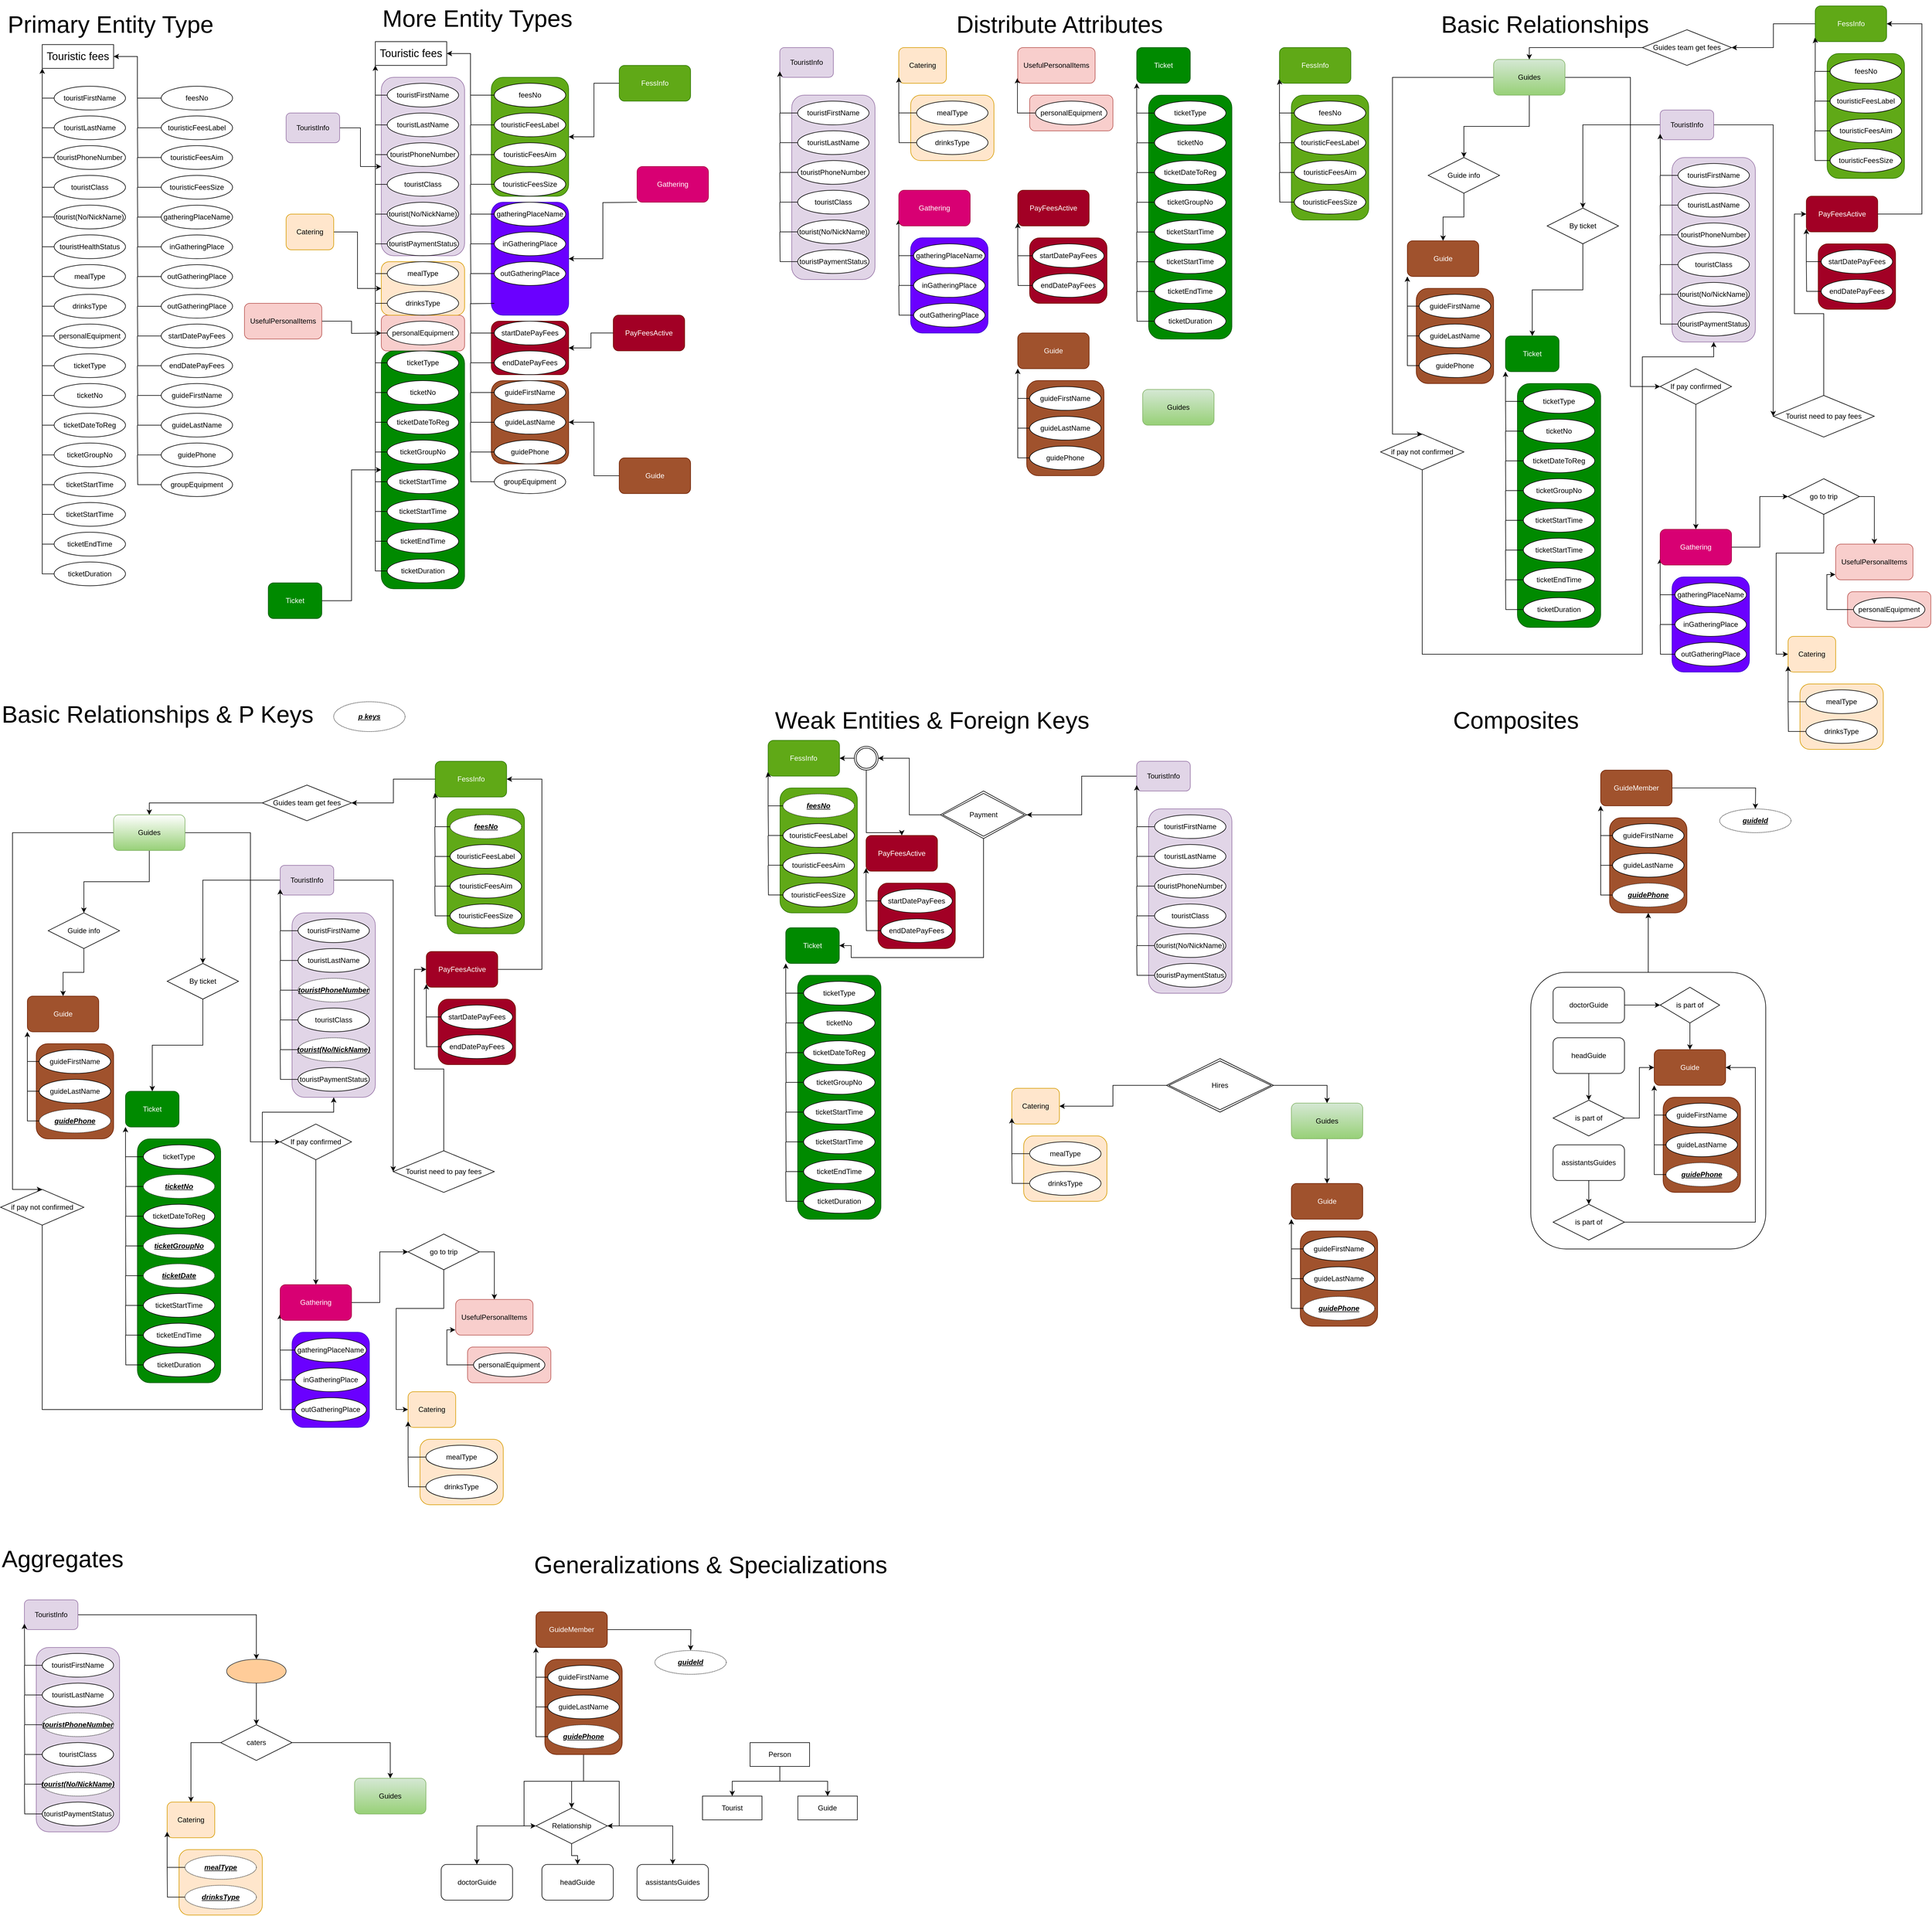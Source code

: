 <mxfile version="22.1.21" type="github">
  <diagram name="Page-1" id="Py248u8t0kP19_4Gev60">
    <mxGraphModel dx="1140" dy="704" grid="1" gridSize="10" guides="1" tooltips="1" connect="1" arrows="1" fold="1" page="1" pageScale="1" pageWidth="3300" pageHeight="4681" math="0" shadow="0">
      <root>
        <mxCell id="0" />
        <mxCell id="1" parent="0" />
        <mxCell id="s6z-DPjrk-eeVtkhGJ_P-343" value="" style="rounded=1;whiteSpace=wrap;html=1;fillColor=#a0522d;fontColor=#ffffff;strokeColor=#6D1F00;" vertex="1" parent="1">
          <mxGeometry x="875" y="639.94" width="130" height="140" as="geometry" />
        </mxCell>
        <mxCell id="s6z-DPjrk-eeVtkhGJ_P-340" value="" style="rounded=1;whiteSpace=wrap;html=1;fillColor=#a20025;fontColor=#ffffff;strokeColor=#6F0000;" vertex="1" parent="1">
          <mxGeometry x="875" y="539.96" width="130" height="90.04" as="geometry" />
        </mxCell>
        <mxCell id="s6z-DPjrk-eeVtkhGJ_P-335" value="" style="rounded=1;whiteSpace=wrap;html=1;fillColor=#60a917;fontColor=#ffffff;strokeColor=#2D7600;" vertex="1" parent="1">
          <mxGeometry x="875" y="130.04" width="130" height="199.96" as="geometry" />
        </mxCell>
        <mxCell id="s6z-DPjrk-eeVtkhGJ_P-326" value="" style="rounded=1;whiteSpace=wrap;html=1;fillColor=#6a00ff;fontColor=#ffffff;strokeColor=#3700CC;" vertex="1" parent="1">
          <mxGeometry x="875" y="340" width="130" height="190" as="geometry" />
        </mxCell>
        <mxCell id="s6z-DPjrk-eeVtkhGJ_P-323" value="" style="rounded=1;whiteSpace=wrap;html=1;fillColor=#f8cecc;strokeColor=#b85450;" vertex="1" parent="1">
          <mxGeometry x="690" y="529.94" width="140" height="60.06" as="geometry" />
        </mxCell>
        <mxCell id="s6z-DPjrk-eeVtkhGJ_P-320" value="" style="rounded=1;whiteSpace=wrap;html=1;fillColor=#e1d5e7;strokeColor=#9673a6;" vertex="1" parent="1">
          <mxGeometry x="690" y="130" width="140" height="300" as="geometry" />
        </mxCell>
        <mxCell id="s6z-DPjrk-eeVtkhGJ_P-318" value="" style="rounded=1;whiteSpace=wrap;html=1;fillColor=#ffe6cc;strokeColor=#d79b00;" vertex="1" parent="1">
          <mxGeometry x="690" y="439.96" width="140" height="90.04" as="geometry" />
        </mxCell>
        <mxCell id="s6z-DPjrk-eeVtkhGJ_P-313" value="" style="rounded=1;whiteSpace=wrap;html=1;fillColor=#008a00;fontColor=#ffffff;strokeColor=#005700;" vertex="1" parent="1">
          <mxGeometry x="690" y="590" width="140" height="400" as="geometry" />
        </mxCell>
        <mxCell id="s6z-DPjrk-eeVtkhGJ_P-28" value="&lt;font style=&quot;font-size: 18px;&quot;&gt;Touristic fees&lt;/font&gt;" style="rounded=0;whiteSpace=wrap;html=1;" vertex="1" parent="1">
          <mxGeometry x="120" y="74.96" width="120" height="40" as="geometry" />
        </mxCell>
        <mxCell id="s6z-DPjrk-eeVtkhGJ_P-33" style="edgeStyle=orthogonalEdgeStyle;rounded=0;orthogonalLoop=1;jettySize=auto;html=1;" edge="1" parent="1" source="s6z-DPjrk-eeVtkhGJ_P-34">
          <mxGeometry relative="1" as="geometry">
            <mxPoint x="120" y="115.0" as="targetPoint" />
          </mxGeometry>
        </mxCell>
        <mxCell id="s6z-DPjrk-eeVtkhGJ_P-34" value="touristFirstName" style="ellipse;whiteSpace=wrap;html=1;" vertex="1" parent="1">
          <mxGeometry x="140" y="144.96" width="120" height="39.96" as="geometry" />
        </mxCell>
        <mxCell id="s6z-DPjrk-eeVtkhGJ_P-41" style="edgeStyle=orthogonalEdgeStyle;rounded=0;orthogonalLoop=1;jettySize=auto;html=1;endArrow=none;endFill=0;" edge="1" parent="1" source="s6z-DPjrk-eeVtkhGJ_P-42">
          <mxGeometry relative="1" as="geometry">
            <mxPoint x="120" y="164.96" as="targetPoint" />
          </mxGeometry>
        </mxCell>
        <mxCell id="s6z-DPjrk-eeVtkhGJ_P-42" value="touristLastName" style="ellipse;whiteSpace=wrap;html=1;" vertex="1" parent="1">
          <mxGeometry x="140" y="194.92" width="120" height="39.96" as="geometry" />
        </mxCell>
        <mxCell id="s6z-DPjrk-eeVtkhGJ_P-43" style="edgeStyle=orthogonalEdgeStyle;rounded=0;orthogonalLoop=1;jettySize=auto;html=1;endArrow=none;endFill=0;" edge="1" parent="1" source="s6z-DPjrk-eeVtkhGJ_P-44">
          <mxGeometry relative="1" as="geometry">
            <mxPoint x="120" y="214.96" as="targetPoint" />
          </mxGeometry>
        </mxCell>
        <mxCell id="s6z-DPjrk-eeVtkhGJ_P-44" value="touristPhoneNumber" style="ellipse;whiteSpace=wrap;html=1;" vertex="1" parent="1">
          <mxGeometry x="140" y="244.92" width="120" height="39.96" as="geometry" />
        </mxCell>
        <mxCell id="s6z-DPjrk-eeVtkhGJ_P-45" style="edgeStyle=orthogonalEdgeStyle;rounded=0;orthogonalLoop=1;jettySize=auto;html=1;endArrow=none;endFill=0;" edge="1" parent="1" source="s6z-DPjrk-eeVtkhGJ_P-46">
          <mxGeometry relative="1" as="geometry">
            <mxPoint x="120" y="264.96" as="targetPoint" />
          </mxGeometry>
        </mxCell>
        <mxCell id="s6z-DPjrk-eeVtkhGJ_P-46" value="touristClass" style="ellipse;whiteSpace=wrap;html=1;" vertex="1" parent="1">
          <mxGeometry x="140" y="294.92" width="120" height="39.96" as="geometry" />
        </mxCell>
        <mxCell id="s6z-DPjrk-eeVtkhGJ_P-47" style="edgeStyle=orthogonalEdgeStyle;rounded=0;orthogonalLoop=1;jettySize=auto;html=1;endArrow=none;endFill=0;" edge="1" parent="1" source="s6z-DPjrk-eeVtkhGJ_P-48">
          <mxGeometry relative="1" as="geometry">
            <mxPoint x="120" y="314.96" as="targetPoint" />
          </mxGeometry>
        </mxCell>
        <mxCell id="s6z-DPjrk-eeVtkhGJ_P-48" value="tourist(No/NickName)" style="ellipse;whiteSpace=wrap;html=1;" vertex="1" parent="1">
          <mxGeometry x="140" y="344.92" width="120" height="39.96" as="geometry" />
        </mxCell>
        <mxCell id="s6z-DPjrk-eeVtkhGJ_P-49" style="edgeStyle=orthogonalEdgeStyle;rounded=0;orthogonalLoop=1;jettySize=auto;html=1;endArrow=none;endFill=0;" edge="1" parent="1" source="s6z-DPjrk-eeVtkhGJ_P-50">
          <mxGeometry relative="1" as="geometry">
            <mxPoint x="120" y="364.96" as="targetPoint" />
          </mxGeometry>
        </mxCell>
        <mxCell id="s6z-DPjrk-eeVtkhGJ_P-50" value="touristHealthStatus" style="ellipse;whiteSpace=wrap;html=1;" vertex="1" parent="1">
          <mxGeometry x="140" y="394.92" width="120" height="39.96" as="geometry" />
        </mxCell>
        <mxCell id="s6z-DPjrk-eeVtkhGJ_P-51" style="edgeStyle=orthogonalEdgeStyle;rounded=0;orthogonalLoop=1;jettySize=auto;html=1;endArrow=none;endFill=0;" edge="1" parent="1" source="s6z-DPjrk-eeVtkhGJ_P-52">
          <mxGeometry relative="1" as="geometry">
            <mxPoint x="120" y="414.96" as="targetPoint" />
          </mxGeometry>
        </mxCell>
        <mxCell id="s6z-DPjrk-eeVtkhGJ_P-52" value="mealType" style="ellipse;whiteSpace=wrap;html=1;" vertex="1" parent="1">
          <mxGeometry x="140" y="444.92" width="120" height="39.96" as="geometry" />
        </mxCell>
        <mxCell id="s6z-DPjrk-eeVtkhGJ_P-53" style="edgeStyle=orthogonalEdgeStyle;rounded=0;orthogonalLoop=1;jettySize=auto;html=1;endArrow=none;endFill=0;" edge="1" parent="1" source="s6z-DPjrk-eeVtkhGJ_P-54">
          <mxGeometry relative="1" as="geometry">
            <mxPoint x="120" y="464.96" as="targetPoint" />
          </mxGeometry>
        </mxCell>
        <mxCell id="s6z-DPjrk-eeVtkhGJ_P-54" value="drinksType" style="ellipse;whiteSpace=wrap;html=1;" vertex="1" parent="1">
          <mxGeometry x="140" y="494.92" width="120" height="39.96" as="geometry" />
        </mxCell>
        <mxCell id="s6z-DPjrk-eeVtkhGJ_P-55" style="edgeStyle=orthogonalEdgeStyle;rounded=0;orthogonalLoop=1;jettySize=auto;html=1;endArrow=none;endFill=0;" edge="1" parent="1" source="s6z-DPjrk-eeVtkhGJ_P-56">
          <mxGeometry relative="1" as="geometry">
            <mxPoint x="120" y="514.96" as="targetPoint" />
          </mxGeometry>
        </mxCell>
        <mxCell id="s6z-DPjrk-eeVtkhGJ_P-56" value="personalEquipment" style="ellipse;whiteSpace=wrap;html=1;" vertex="1" parent="1">
          <mxGeometry x="140" y="544.92" width="120" height="39.96" as="geometry" />
        </mxCell>
        <mxCell id="s6z-DPjrk-eeVtkhGJ_P-57" style="edgeStyle=orthogonalEdgeStyle;rounded=0;orthogonalLoop=1;jettySize=auto;html=1;entryX=1;entryY=0.5;entryDx=0;entryDy=0;" edge="1" parent="1" source="s6z-DPjrk-eeVtkhGJ_P-58" target="s6z-DPjrk-eeVtkhGJ_P-28">
          <mxGeometry relative="1" as="geometry">
            <mxPoint x="310" y="94.96" as="targetPoint" />
            <Array as="points">
              <mxPoint x="280" y="164.96" />
              <mxPoint x="280" y="94.96" />
            </Array>
          </mxGeometry>
        </mxCell>
        <mxCell id="s6z-DPjrk-eeVtkhGJ_P-58" value="feesNo" style="ellipse;whiteSpace=wrap;html=1;" vertex="1" parent="1">
          <mxGeometry x="320" y="144.96" width="120" height="39.96" as="geometry" />
        </mxCell>
        <mxCell id="s6z-DPjrk-eeVtkhGJ_P-84" style="edgeStyle=orthogonalEdgeStyle;rounded=0;orthogonalLoop=1;jettySize=auto;html=1;endArrow=none;endFill=0;" edge="1" parent="1" source="s6z-DPjrk-eeVtkhGJ_P-85">
          <mxGeometry relative="1" as="geometry">
            <mxPoint x="120" y="564.96" as="targetPoint" />
          </mxGeometry>
        </mxCell>
        <mxCell id="s6z-DPjrk-eeVtkhGJ_P-85" value="ticketType" style="ellipse;whiteSpace=wrap;html=1;" vertex="1" parent="1">
          <mxGeometry x="140" y="594.92" width="120" height="39.96" as="geometry" />
        </mxCell>
        <mxCell id="s6z-DPjrk-eeVtkhGJ_P-86" style="edgeStyle=orthogonalEdgeStyle;rounded=0;orthogonalLoop=1;jettySize=auto;html=1;endArrow=none;endFill=0;" edge="1" parent="1" source="s6z-DPjrk-eeVtkhGJ_P-87">
          <mxGeometry relative="1" as="geometry">
            <mxPoint x="120" y="614.96" as="targetPoint" />
          </mxGeometry>
        </mxCell>
        <mxCell id="s6z-DPjrk-eeVtkhGJ_P-87" value="ticketNo" style="ellipse;whiteSpace=wrap;html=1;" vertex="1" parent="1">
          <mxGeometry x="140" y="644.92" width="120" height="39.96" as="geometry" />
        </mxCell>
        <mxCell id="s6z-DPjrk-eeVtkhGJ_P-88" style="edgeStyle=orthogonalEdgeStyle;rounded=0;orthogonalLoop=1;jettySize=auto;html=1;endArrow=none;endFill=0;" edge="1" parent="1" source="s6z-DPjrk-eeVtkhGJ_P-89">
          <mxGeometry relative="1" as="geometry">
            <mxPoint x="120" y="664.96" as="targetPoint" />
          </mxGeometry>
        </mxCell>
        <mxCell id="s6z-DPjrk-eeVtkhGJ_P-89" value="ticketDateToReg" style="ellipse;whiteSpace=wrap;html=1;" vertex="1" parent="1">
          <mxGeometry x="140" y="694.92" width="120" height="39.96" as="geometry" />
        </mxCell>
        <mxCell id="s6z-DPjrk-eeVtkhGJ_P-90" style="edgeStyle=orthogonalEdgeStyle;rounded=0;orthogonalLoop=1;jettySize=auto;html=1;endArrow=none;endFill=0;" edge="1" parent="1" source="s6z-DPjrk-eeVtkhGJ_P-91">
          <mxGeometry relative="1" as="geometry">
            <mxPoint x="120" y="714.96" as="targetPoint" />
          </mxGeometry>
        </mxCell>
        <mxCell id="s6z-DPjrk-eeVtkhGJ_P-91" value="ticketGroupNo" style="ellipse;whiteSpace=wrap;html=1;" vertex="1" parent="1">
          <mxGeometry x="140" y="744.92" width="120" height="39.96" as="geometry" />
        </mxCell>
        <mxCell id="s6z-DPjrk-eeVtkhGJ_P-92" style="edgeStyle=orthogonalEdgeStyle;rounded=0;orthogonalLoop=1;jettySize=auto;html=1;endArrow=none;endFill=0;" edge="1" parent="1" source="s6z-DPjrk-eeVtkhGJ_P-93">
          <mxGeometry relative="1" as="geometry">
            <mxPoint x="120" y="764.96" as="targetPoint" />
          </mxGeometry>
        </mxCell>
        <mxCell id="s6z-DPjrk-eeVtkhGJ_P-93" value="ticketStartTime" style="ellipse;whiteSpace=wrap;html=1;" vertex="1" parent="1">
          <mxGeometry x="140" y="794.92" width="120" height="39.96" as="geometry" />
        </mxCell>
        <mxCell id="s6z-DPjrk-eeVtkhGJ_P-94" style="edgeStyle=orthogonalEdgeStyle;rounded=0;orthogonalLoop=1;jettySize=auto;html=1;endArrow=none;endFill=0;" edge="1" parent="1" source="s6z-DPjrk-eeVtkhGJ_P-95">
          <mxGeometry relative="1" as="geometry">
            <mxPoint x="120" y="814.96" as="targetPoint" />
          </mxGeometry>
        </mxCell>
        <mxCell id="s6z-DPjrk-eeVtkhGJ_P-95" value="ticketStartTime" style="ellipse;whiteSpace=wrap;html=1;" vertex="1" parent="1">
          <mxGeometry x="140" y="844.92" width="120" height="39.96" as="geometry" />
        </mxCell>
        <mxCell id="s6z-DPjrk-eeVtkhGJ_P-96" style="edgeStyle=orthogonalEdgeStyle;rounded=0;orthogonalLoop=1;jettySize=auto;html=1;endArrow=none;endFill=0;" edge="1" parent="1" source="s6z-DPjrk-eeVtkhGJ_P-97">
          <mxGeometry relative="1" as="geometry">
            <mxPoint x="120" y="864.96" as="targetPoint" />
          </mxGeometry>
        </mxCell>
        <mxCell id="s6z-DPjrk-eeVtkhGJ_P-97" value="ticketEndTime" style="ellipse;whiteSpace=wrap;html=1;" vertex="1" parent="1">
          <mxGeometry x="140" y="894.92" width="120" height="39.96" as="geometry" />
        </mxCell>
        <mxCell id="s6z-DPjrk-eeVtkhGJ_P-98" style="edgeStyle=orthogonalEdgeStyle;rounded=0;orthogonalLoop=1;jettySize=auto;html=1;endArrow=none;endFill=0;" edge="1" parent="1" source="s6z-DPjrk-eeVtkhGJ_P-99">
          <mxGeometry relative="1" as="geometry">
            <mxPoint x="120" y="914.96" as="targetPoint" />
          </mxGeometry>
        </mxCell>
        <mxCell id="s6z-DPjrk-eeVtkhGJ_P-99" value="ticketDuration" style="ellipse;whiteSpace=wrap;html=1;" vertex="1" parent="1">
          <mxGeometry x="140" y="944.92" width="120" height="39.96" as="geometry" />
        </mxCell>
        <mxCell id="s6z-DPjrk-eeVtkhGJ_P-157" value="&lt;font style=&quot;font-size: 18px;&quot;&gt;Touristic fees&lt;/font&gt;" style="rounded=0;whiteSpace=wrap;html=1;" vertex="1" parent="1">
          <mxGeometry x="680" y="70" width="120" height="40" as="geometry" />
        </mxCell>
        <mxCell id="s6z-DPjrk-eeVtkhGJ_P-158" style="edgeStyle=orthogonalEdgeStyle;rounded=0;orthogonalLoop=1;jettySize=auto;html=1;" edge="1" parent="1" source="s6z-DPjrk-eeVtkhGJ_P-159">
          <mxGeometry relative="1" as="geometry">
            <mxPoint x="680" y="110.04" as="targetPoint" />
          </mxGeometry>
        </mxCell>
        <mxCell id="s6z-DPjrk-eeVtkhGJ_P-159" value="touristFirstName" style="ellipse;whiteSpace=wrap;html=1;" vertex="1" parent="1">
          <mxGeometry x="700" y="140" width="120" height="39.96" as="geometry" />
        </mxCell>
        <mxCell id="s6z-DPjrk-eeVtkhGJ_P-160" style="edgeStyle=orthogonalEdgeStyle;rounded=0;orthogonalLoop=1;jettySize=auto;html=1;endArrow=none;endFill=0;" edge="1" parent="1" source="s6z-DPjrk-eeVtkhGJ_P-161">
          <mxGeometry relative="1" as="geometry">
            <mxPoint x="680" y="160.0" as="targetPoint" />
          </mxGeometry>
        </mxCell>
        <mxCell id="s6z-DPjrk-eeVtkhGJ_P-161" value="touristLastName" style="ellipse;whiteSpace=wrap;html=1;" vertex="1" parent="1">
          <mxGeometry x="700" y="189.96" width="120" height="39.96" as="geometry" />
        </mxCell>
        <mxCell id="s6z-DPjrk-eeVtkhGJ_P-162" style="edgeStyle=orthogonalEdgeStyle;rounded=0;orthogonalLoop=1;jettySize=auto;html=1;endArrow=none;endFill=0;" edge="1" parent="1" source="s6z-DPjrk-eeVtkhGJ_P-163">
          <mxGeometry relative="1" as="geometry">
            <mxPoint x="680" y="210.0" as="targetPoint" />
          </mxGeometry>
        </mxCell>
        <mxCell id="s6z-DPjrk-eeVtkhGJ_P-163" value="touristPhoneNumber" style="ellipse;whiteSpace=wrap;html=1;" vertex="1" parent="1">
          <mxGeometry x="700" y="239.96" width="120" height="39.96" as="geometry" />
        </mxCell>
        <mxCell id="s6z-DPjrk-eeVtkhGJ_P-164" style="edgeStyle=orthogonalEdgeStyle;rounded=0;orthogonalLoop=1;jettySize=auto;html=1;endArrow=none;endFill=0;" edge="1" parent="1" source="s6z-DPjrk-eeVtkhGJ_P-165">
          <mxGeometry relative="1" as="geometry">
            <mxPoint x="680" y="260" as="targetPoint" />
          </mxGeometry>
        </mxCell>
        <mxCell id="s6z-DPjrk-eeVtkhGJ_P-165" value="touristClass" style="ellipse;whiteSpace=wrap;html=1;" vertex="1" parent="1">
          <mxGeometry x="700" y="289.96" width="120" height="39.96" as="geometry" />
        </mxCell>
        <mxCell id="s6z-DPjrk-eeVtkhGJ_P-166" style="edgeStyle=orthogonalEdgeStyle;rounded=0;orthogonalLoop=1;jettySize=auto;html=1;endArrow=none;endFill=0;" edge="1" parent="1" source="s6z-DPjrk-eeVtkhGJ_P-167">
          <mxGeometry relative="1" as="geometry">
            <mxPoint x="680" y="310" as="targetPoint" />
          </mxGeometry>
        </mxCell>
        <mxCell id="s6z-DPjrk-eeVtkhGJ_P-167" value="tourist(No/NickName)" style="ellipse;whiteSpace=wrap;html=1;" vertex="1" parent="1">
          <mxGeometry x="700" y="339.96" width="120" height="39.96" as="geometry" />
        </mxCell>
        <mxCell id="s6z-DPjrk-eeVtkhGJ_P-168" style="edgeStyle=orthogonalEdgeStyle;rounded=0;orthogonalLoop=1;jettySize=auto;html=1;endArrow=none;endFill=0;" edge="1" parent="1" source="s6z-DPjrk-eeVtkhGJ_P-169">
          <mxGeometry relative="1" as="geometry">
            <mxPoint x="680" y="360" as="targetPoint" />
          </mxGeometry>
        </mxCell>
        <mxCell id="s6z-DPjrk-eeVtkhGJ_P-169" value="touristPaymentStatus" style="ellipse;whiteSpace=wrap;html=1;" vertex="1" parent="1">
          <mxGeometry x="700" y="389.96" width="120" height="39.96" as="geometry" />
        </mxCell>
        <mxCell id="s6z-DPjrk-eeVtkhGJ_P-170" style="edgeStyle=orthogonalEdgeStyle;rounded=0;orthogonalLoop=1;jettySize=auto;html=1;endArrow=none;endFill=0;" edge="1" parent="1" source="s6z-DPjrk-eeVtkhGJ_P-171">
          <mxGeometry relative="1" as="geometry">
            <mxPoint x="680" y="410" as="targetPoint" />
          </mxGeometry>
        </mxCell>
        <mxCell id="s6z-DPjrk-eeVtkhGJ_P-171" value="mealType" style="ellipse;whiteSpace=wrap;html=1;" vertex="1" parent="1">
          <mxGeometry x="700" y="439.96" width="120" height="39.96" as="geometry" />
        </mxCell>
        <mxCell id="s6z-DPjrk-eeVtkhGJ_P-172" style="edgeStyle=orthogonalEdgeStyle;rounded=0;orthogonalLoop=1;jettySize=auto;html=1;endArrow=none;endFill=0;" edge="1" parent="1" source="s6z-DPjrk-eeVtkhGJ_P-173">
          <mxGeometry relative="1" as="geometry">
            <mxPoint x="680" y="460" as="targetPoint" />
          </mxGeometry>
        </mxCell>
        <mxCell id="s6z-DPjrk-eeVtkhGJ_P-173" value="drinksType" style="ellipse;whiteSpace=wrap;html=1;" vertex="1" parent="1">
          <mxGeometry x="700" y="489.96" width="120" height="39.96" as="geometry" />
        </mxCell>
        <mxCell id="s6z-DPjrk-eeVtkhGJ_P-174" style="edgeStyle=orthogonalEdgeStyle;rounded=0;orthogonalLoop=1;jettySize=auto;html=1;endArrow=none;endFill=0;" edge="1" parent="1" source="s6z-DPjrk-eeVtkhGJ_P-175">
          <mxGeometry relative="1" as="geometry">
            <mxPoint x="680" y="510" as="targetPoint" />
          </mxGeometry>
        </mxCell>
        <mxCell id="s6z-DPjrk-eeVtkhGJ_P-175" value="personalEquipment" style="ellipse;whiteSpace=wrap;html=1;" vertex="1" parent="1">
          <mxGeometry x="700" y="539.96" width="120" height="39.96" as="geometry" />
        </mxCell>
        <mxCell id="s6z-DPjrk-eeVtkhGJ_P-176" style="edgeStyle=orthogonalEdgeStyle;rounded=0;orthogonalLoop=1;jettySize=auto;html=1;entryX=1;entryY=0.5;entryDx=0;entryDy=0;" edge="1" parent="1" source="s6z-DPjrk-eeVtkhGJ_P-177" target="s6z-DPjrk-eeVtkhGJ_P-157">
          <mxGeometry relative="1" as="geometry">
            <mxPoint x="870" y="90" as="targetPoint" />
            <Array as="points">
              <mxPoint x="840" y="160" />
              <mxPoint x="840" y="90" />
            </Array>
          </mxGeometry>
        </mxCell>
        <mxCell id="s6z-DPjrk-eeVtkhGJ_P-177" value="feesNo" style="ellipse;whiteSpace=wrap;html=1;" vertex="1" parent="1">
          <mxGeometry x="880" y="140" width="120" height="39.96" as="geometry" />
        </mxCell>
        <mxCell id="s6z-DPjrk-eeVtkhGJ_P-178" style="edgeStyle=orthogonalEdgeStyle;rounded=0;orthogonalLoop=1;jettySize=auto;html=1;endArrow=none;endFill=0;" edge="1" parent="1" source="s6z-DPjrk-eeVtkhGJ_P-179">
          <mxGeometry relative="1" as="geometry">
            <mxPoint x="840" y="310.04" as="targetPoint" />
          </mxGeometry>
        </mxCell>
        <mxCell id="s6z-DPjrk-eeVtkhGJ_P-179" value="gatheringPlaceName" style="ellipse;whiteSpace=wrap;html=1;" vertex="1" parent="1">
          <mxGeometry x="880" y="340" width="120" height="39.96" as="geometry" />
        </mxCell>
        <mxCell id="s6z-DPjrk-eeVtkhGJ_P-180" style="edgeStyle=orthogonalEdgeStyle;rounded=0;orthogonalLoop=1;jettySize=auto;html=1;endArrow=none;endFill=0;" edge="1" parent="1" source="s6z-DPjrk-eeVtkhGJ_P-181">
          <mxGeometry relative="1" as="geometry">
            <mxPoint x="840" y="360.04" as="targetPoint" />
          </mxGeometry>
        </mxCell>
        <mxCell id="s6z-DPjrk-eeVtkhGJ_P-181" value="inGatheringPlace" style="ellipse;whiteSpace=wrap;html=1;" vertex="1" parent="1">
          <mxGeometry x="880" y="390" width="120" height="39.96" as="geometry" />
        </mxCell>
        <mxCell id="s6z-DPjrk-eeVtkhGJ_P-182" style="edgeStyle=orthogonalEdgeStyle;rounded=0;orthogonalLoop=1;jettySize=auto;html=1;endArrow=none;endFill=0;" edge="1" parent="1" source="s6z-DPjrk-eeVtkhGJ_P-183">
          <mxGeometry relative="1" as="geometry">
            <mxPoint x="840" y="410.04" as="targetPoint" />
          </mxGeometry>
        </mxCell>
        <mxCell id="s6z-DPjrk-eeVtkhGJ_P-183" value="outGatheringPlace" style="ellipse;whiteSpace=wrap;html=1;" vertex="1" parent="1">
          <mxGeometry x="880" y="440" width="120" height="39.96" as="geometry" />
        </mxCell>
        <mxCell id="s6z-DPjrk-eeVtkhGJ_P-184" style="edgeStyle=orthogonalEdgeStyle;rounded=0;orthogonalLoop=1;jettySize=auto;html=1;endArrow=none;endFill=0;" edge="1" parent="1">
          <mxGeometry relative="1" as="geometry">
            <mxPoint x="840" y="460.04" as="targetPoint" />
            <mxPoint x="880.001" y="510.067" as="sourcePoint" />
          </mxGeometry>
        </mxCell>
        <mxCell id="s6z-DPjrk-eeVtkhGJ_P-186" style="edgeStyle=orthogonalEdgeStyle;rounded=0;orthogonalLoop=1;jettySize=auto;html=1;endArrow=none;endFill=0;" edge="1" parent="1" source="s6z-DPjrk-eeVtkhGJ_P-187">
          <mxGeometry relative="1" as="geometry">
            <mxPoint x="840" y="160" as="targetPoint" />
          </mxGeometry>
        </mxCell>
        <mxCell id="s6z-DPjrk-eeVtkhGJ_P-187" value="touristicFeesLabel" style="ellipse;whiteSpace=wrap;html=1;" vertex="1" parent="1">
          <mxGeometry x="880" y="189.96" width="120" height="39.96" as="geometry" />
        </mxCell>
        <mxCell id="s6z-DPjrk-eeVtkhGJ_P-188" style="edgeStyle=orthogonalEdgeStyle;rounded=0;orthogonalLoop=1;jettySize=auto;html=1;endArrow=none;endFill=0;" edge="1" parent="1" source="s6z-DPjrk-eeVtkhGJ_P-189">
          <mxGeometry relative="1" as="geometry">
            <mxPoint x="840" y="510" as="targetPoint" />
          </mxGeometry>
        </mxCell>
        <mxCell id="s6z-DPjrk-eeVtkhGJ_P-189" value="startDatePayFees" style="ellipse;whiteSpace=wrap;html=1;" vertex="1" parent="1">
          <mxGeometry x="880" y="539.96" width="120" height="39.96" as="geometry" />
        </mxCell>
        <mxCell id="s6z-DPjrk-eeVtkhGJ_P-190" style="edgeStyle=orthogonalEdgeStyle;rounded=0;orthogonalLoop=1;jettySize=auto;html=1;endArrow=none;endFill=0;" edge="1" parent="1" source="s6z-DPjrk-eeVtkhGJ_P-191">
          <mxGeometry relative="1" as="geometry">
            <mxPoint x="840" y="610" as="targetPoint" />
          </mxGeometry>
        </mxCell>
        <mxCell id="s6z-DPjrk-eeVtkhGJ_P-191" value="&lt;div&gt;guideFirstName&lt;/div&gt;" style="ellipse;whiteSpace=wrap;html=1;" vertex="1" parent="1">
          <mxGeometry x="880" y="639.96" width="120" height="39.96" as="geometry" />
        </mxCell>
        <mxCell id="s6z-DPjrk-eeVtkhGJ_P-192" style="edgeStyle=orthogonalEdgeStyle;rounded=0;orthogonalLoop=1;jettySize=auto;html=1;endArrow=none;endFill=0;" edge="1" parent="1" source="s6z-DPjrk-eeVtkhGJ_P-193">
          <mxGeometry relative="1" as="geometry">
            <mxPoint x="840" y="660" as="targetPoint" />
          </mxGeometry>
        </mxCell>
        <mxCell id="s6z-DPjrk-eeVtkhGJ_P-193" value="&lt;div&gt;guideLastName&lt;/div&gt;" style="ellipse;whiteSpace=wrap;html=1;" vertex="1" parent="1">
          <mxGeometry x="880" y="689.96" width="120" height="39.96" as="geometry" />
        </mxCell>
        <mxCell id="s6z-DPjrk-eeVtkhGJ_P-194" style="edgeStyle=orthogonalEdgeStyle;rounded=0;orthogonalLoop=1;jettySize=auto;html=1;endArrow=none;endFill=0;" edge="1" parent="1" source="s6z-DPjrk-eeVtkhGJ_P-195">
          <mxGeometry relative="1" as="geometry">
            <mxPoint x="840" y="710" as="targetPoint" />
          </mxGeometry>
        </mxCell>
        <mxCell id="s6z-DPjrk-eeVtkhGJ_P-195" value="&lt;div&gt;guidePhone&lt;/div&gt;" style="ellipse;whiteSpace=wrap;html=1;" vertex="1" parent="1">
          <mxGeometry x="880" y="739.96" width="120" height="39.96" as="geometry" />
        </mxCell>
        <mxCell id="s6z-DPjrk-eeVtkhGJ_P-196" style="edgeStyle=orthogonalEdgeStyle;rounded=0;orthogonalLoop=1;jettySize=auto;html=1;endArrow=none;endFill=0;" edge="1" parent="1" source="s6z-DPjrk-eeVtkhGJ_P-197">
          <mxGeometry relative="1" as="geometry">
            <mxPoint x="840" y="760" as="targetPoint" />
          </mxGeometry>
        </mxCell>
        <mxCell id="s6z-DPjrk-eeVtkhGJ_P-197" value="groupEquipment" style="ellipse;whiteSpace=wrap;html=1;" vertex="1" parent="1">
          <mxGeometry x="880" y="789.96" width="120" height="39.96" as="geometry" />
        </mxCell>
        <mxCell id="s6z-DPjrk-eeVtkhGJ_P-198" style="edgeStyle=orthogonalEdgeStyle;rounded=0;orthogonalLoop=1;jettySize=auto;html=1;endArrow=none;endFill=0;" edge="1" parent="1" source="s6z-DPjrk-eeVtkhGJ_P-199">
          <mxGeometry relative="1" as="geometry">
            <mxPoint x="680" y="560" as="targetPoint" />
          </mxGeometry>
        </mxCell>
        <mxCell id="s6z-DPjrk-eeVtkhGJ_P-199" value="ticketType" style="ellipse;whiteSpace=wrap;html=1;" vertex="1" parent="1">
          <mxGeometry x="700" y="589.96" width="120" height="39.96" as="geometry" />
        </mxCell>
        <mxCell id="s6z-DPjrk-eeVtkhGJ_P-200" style="edgeStyle=orthogonalEdgeStyle;rounded=0;orthogonalLoop=1;jettySize=auto;html=1;endArrow=none;endFill=0;" edge="1" parent="1" source="s6z-DPjrk-eeVtkhGJ_P-201">
          <mxGeometry relative="1" as="geometry">
            <mxPoint x="680" y="610" as="targetPoint" />
          </mxGeometry>
        </mxCell>
        <mxCell id="s6z-DPjrk-eeVtkhGJ_P-201" value="ticketNo" style="ellipse;whiteSpace=wrap;html=1;" vertex="1" parent="1">
          <mxGeometry x="700" y="639.96" width="120" height="39.96" as="geometry" />
        </mxCell>
        <mxCell id="s6z-DPjrk-eeVtkhGJ_P-202" style="edgeStyle=orthogonalEdgeStyle;rounded=0;orthogonalLoop=1;jettySize=auto;html=1;endArrow=none;endFill=0;" edge="1" parent="1" source="s6z-DPjrk-eeVtkhGJ_P-203">
          <mxGeometry relative="1" as="geometry">
            <mxPoint x="680" y="660" as="targetPoint" />
          </mxGeometry>
        </mxCell>
        <mxCell id="s6z-DPjrk-eeVtkhGJ_P-203" value="ticketDateToReg" style="ellipse;whiteSpace=wrap;html=1;" vertex="1" parent="1">
          <mxGeometry x="700" y="689.96" width="120" height="39.96" as="geometry" />
        </mxCell>
        <mxCell id="s6z-DPjrk-eeVtkhGJ_P-204" style="edgeStyle=orthogonalEdgeStyle;rounded=0;orthogonalLoop=1;jettySize=auto;html=1;endArrow=none;endFill=0;" edge="1" parent="1" source="s6z-DPjrk-eeVtkhGJ_P-205">
          <mxGeometry relative="1" as="geometry">
            <mxPoint x="680" y="710" as="targetPoint" />
          </mxGeometry>
        </mxCell>
        <mxCell id="s6z-DPjrk-eeVtkhGJ_P-205" value="ticketGroupNo" style="ellipse;whiteSpace=wrap;html=1;" vertex="1" parent="1">
          <mxGeometry x="700" y="739.96" width="120" height="39.96" as="geometry" />
        </mxCell>
        <mxCell id="s6z-DPjrk-eeVtkhGJ_P-206" style="edgeStyle=orthogonalEdgeStyle;rounded=0;orthogonalLoop=1;jettySize=auto;html=1;endArrow=none;endFill=0;" edge="1" parent="1" source="s6z-DPjrk-eeVtkhGJ_P-207">
          <mxGeometry relative="1" as="geometry">
            <mxPoint x="680" y="760" as="targetPoint" />
          </mxGeometry>
        </mxCell>
        <mxCell id="s6z-DPjrk-eeVtkhGJ_P-207" value="ticketStartTime" style="ellipse;whiteSpace=wrap;html=1;" vertex="1" parent="1">
          <mxGeometry x="700" y="789.96" width="120" height="39.96" as="geometry" />
        </mxCell>
        <mxCell id="s6z-DPjrk-eeVtkhGJ_P-208" style="edgeStyle=orthogonalEdgeStyle;rounded=0;orthogonalLoop=1;jettySize=auto;html=1;endArrow=none;endFill=0;" edge="1" parent="1" source="s6z-DPjrk-eeVtkhGJ_P-209">
          <mxGeometry relative="1" as="geometry">
            <mxPoint x="680" y="810" as="targetPoint" />
          </mxGeometry>
        </mxCell>
        <mxCell id="s6z-DPjrk-eeVtkhGJ_P-209" value="ticketStartTime" style="ellipse;whiteSpace=wrap;html=1;" vertex="1" parent="1">
          <mxGeometry x="700" y="839.96" width="120" height="39.96" as="geometry" />
        </mxCell>
        <mxCell id="s6z-DPjrk-eeVtkhGJ_P-210" style="edgeStyle=orthogonalEdgeStyle;rounded=0;orthogonalLoop=1;jettySize=auto;html=1;endArrow=none;endFill=0;" edge="1" parent="1" source="s6z-DPjrk-eeVtkhGJ_P-211">
          <mxGeometry relative="1" as="geometry">
            <mxPoint x="680" y="860" as="targetPoint" />
          </mxGeometry>
        </mxCell>
        <mxCell id="s6z-DPjrk-eeVtkhGJ_P-211" value="ticketEndTime" style="ellipse;whiteSpace=wrap;html=1;" vertex="1" parent="1">
          <mxGeometry x="700" y="889.96" width="120" height="39.96" as="geometry" />
        </mxCell>
        <mxCell id="s6z-DPjrk-eeVtkhGJ_P-212" style="edgeStyle=orthogonalEdgeStyle;rounded=0;orthogonalLoop=1;jettySize=auto;html=1;endArrow=none;endFill=0;" edge="1" parent="1" source="s6z-DPjrk-eeVtkhGJ_P-213">
          <mxGeometry relative="1" as="geometry">
            <mxPoint x="680" y="910" as="targetPoint" />
          </mxGeometry>
        </mxCell>
        <mxCell id="s6z-DPjrk-eeVtkhGJ_P-213" value="ticketDuration" style="ellipse;whiteSpace=wrap;html=1;" vertex="1" parent="1">
          <mxGeometry x="700" y="939.96" width="120" height="39.96" as="geometry" />
        </mxCell>
        <mxCell id="s6z-DPjrk-eeVtkhGJ_P-310" value="Primary Entity Type" style="text;whiteSpace=wrap;fontSize=40;" vertex="1" parent="1">
          <mxGeometry x="60" y="10" width="370" height="40" as="geometry" />
        </mxCell>
        <mxCell id="s6z-DPjrk-eeVtkhGJ_P-311" value="More Entity Types" style="text;whiteSpace=wrap;fontSize=40;" vertex="1" parent="1">
          <mxGeometry x="690" width="500" height="40" as="geometry" />
        </mxCell>
        <mxCell id="s6z-DPjrk-eeVtkhGJ_P-315" style="edgeStyle=orthogonalEdgeStyle;rounded=0;orthogonalLoop=1;jettySize=auto;html=1;entryX=0;entryY=0.5;entryDx=0;entryDy=0;" edge="1" parent="1" source="s6z-DPjrk-eeVtkhGJ_P-314" target="s6z-DPjrk-eeVtkhGJ_P-313">
          <mxGeometry relative="1" as="geometry" />
        </mxCell>
        <mxCell id="s6z-DPjrk-eeVtkhGJ_P-314" value="Ticket" style="rounded=1;whiteSpace=wrap;html=1;fillColor=#008a00;fontColor=#ffffff;strokeColor=#005700;" vertex="1" parent="1">
          <mxGeometry x="500" y="980" width="90" height="60" as="geometry" />
        </mxCell>
        <mxCell id="s6z-DPjrk-eeVtkhGJ_P-319" style="edgeStyle=orthogonalEdgeStyle;rounded=0;orthogonalLoop=1;jettySize=auto;html=1;entryX=0;entryY=0.5;entryDx=0;entryDy=0;" edge="1" parent="1" source="s6z-DPjrk-eeVtkhGJ_P-317" target="s6z-DPjrk-eeVtkhGJ_P-318">
          <mxGeometry relative="1" as="geometry" />
        </mxCell>
        <mxCell id="s6z-DPjrk-eeVtkhGJ_P-317" value="Catering" style="rounded=1;whiteSpace=wrap;html=1;fillColor=#ffe6cc;strokeColor=#d79b00;" vertex="1" parent="1">
          <mxGeometry x="530" y="360" width="80" height="60" as="geometry" />
        </mxCell>
        <mxCell id="s6z-DPjrk-eeVtkhGJ_P-322" style="edgeStyle=orthogonalEdgeStyle;rounded=0;orthogonalLoop=1;jettySize=auto;html=1;entryX=0;entryY=0.5;entryDx=0;entryDy=0;" edge="1" parent="1" source="s6z-DPjrk-eeVtkhGJ_P-321" target="s6z-DPjrk-eeVtkhGJ_P-320">
          <mxGeometry relative="1" as="geometry" />
        </mxCell>
        <mxCell id="s6z-DPjrk-eeVtkhGJ_P-321" value="TouristInfo" style="rounded=1;whiteSpace=wrap;html=1;fillColor=#e1d5e7;strokeColor=#9673a6;" vertex="1" parent="1">
          <mxGeometry x="530" y="190" width="90" height="49.94" as="geometry" />
        </mxCell>
        <mxCell id="s6z-DPjrk-eeVtkhGJ_P-325" style="edgeStyle=orthogonalEdgeStyle;rounded=0;orthogonalLoop=1;jettySize=auto;html=1;" edge="1" parent="1" source="s6z-DPjrk-eeVtkhGJ_P-324">
          <mxGeometry relative="1" as="geometry">
            <mxPoint x="690" y="560" as="targetPoint" />
          </mxGeometry>
        </mxCell>
        <mxCell id="s6z-DPjrk-eeVtkhGJ_P-324" value="UsefulPersonalItems" style="rounded=1;whiteSpace=wrap;html=1;fillColor=#f8cecc;strokeColor=#b85450;" vertex="1" parent="1">
          <mxGeometry x="460" y="510" width="130" height="60" as="geometry" />
        </mxCell>
        <mxCell id="s6z-DPjrk-eeVtkhGJ_P-329" style="edgeStyle=orthogonalEdgeStyle;rounded=0;orthogonalLoop=1;jettySize=auto;html=1;entryX=1;entryY=0.5;entryDx=0;entryDy=0;" edge="1" parent="1" target="s6z-DPjrk-eeVtkhGJ_P-326">
          <mxGeometry relative="1" as="geometry">
            <mxPoint x="1120" y="340.067" as="sourcePoint" />
          </mxGeometry>
        </mxCell>
        <mxCell id="s6z-DPjrk-eeVtkhGJ_P-328" value="Gathering" style="rounded=1;whiteSpace=wrap;html=1;fillColor=#d80073;fontColor=#ffffff;strokeColor=#A50040;" vertex="1" parent="1">
          <mxGeometry x="1120" y="280.04" width="120" height="60" as="geometry" />
        </mxCell>
        <mxCell id="s6z-DPjrk-eeVtkhGJ_P-330" style="edgeStyle=orthogonalEdgeStyle;rounded=0;orthogonalLoop=1;jettySize=auto;html=1;endArrow=none;endFill=0;" edge="1" parent="1" source="s6z-DPjrk-eeVtkhGJ_P-331">
          <mxGeometry relative="1" as="geometry">
            <mxPoint x="840" y="210" as="targetPoint" />
          </mxGeometry>
        </mxCell>
        <mxCell id="s6z-DPjrk-eeVtkhGJ_P-331" value="touristicFeesAim" style="ellipse;whiteSpace=wrap;html=1;" vertex="1" parent="1">
          <mxGeometry x="880" y="239.96" width="120" height="39.96" as="geometry" />
        </mxCell>
        <mxCell id="s6z-DPjrk-eeVtkhGJ_P-332" style="edgeStyle=orthogonalEdgeStyle;rounded=0;orthogonalLoop=1;jettySize=auto;html=1;endArrow=none;endFill=0;" edge="1" parent="1" source="s6z-DPjrk-eeVtkhGJ_P-333">
          <mxGeometry relative="1" as="geometry">
            <mxPoint x="840" y="259.96" as="targetPoint" />
          </mxGeometry>
        </mxCell>
        <mxCell id="s6z-DPjrk-eeVtkhGJ_P-333" value="touristicFeesSize" style="ellipse;whiteSpace=wrap;html=1;" vertex="1" parent="1">
          <mxGeometry x="880" y="289.92" width="120" height="39.96" as="geometry" />
        </mxCell>
        <mxCell id="s6z-DPjrk-eeVtkhGJ_P-336" style="edgeStyle=orthogonalEdgeStyle;rounded=0;orthogonalLoop=1;jettySize=auto;html=1;entryX=1;entryY=0.5;entryDx=0;entryDy=0;" edge="1" parent="1" source="s6z-DPjrk-eeVtkhGJ_P-334" target="s6z-DPjrk-eeVtkhGJ_P-335">
          <mxGeometry relative="1" as="geometry" />
        </mxCell>
        <mxCell id="s6z-DPjrk-eeVtkhGJ_P-334" value="FessInfo" style="rounded=1;whiteSpace=wrap;html=1;fillColor=#60a917;fontColor=#ffffff;strokeColor=#2D7600;" vertex="1" parent="1">
          <mxGeometry x="1090" y="110" width="120" height="60" as="geometry" />
        </mxCell>
        <mxCell id="s6z-DPjrk-eeVtkhGJ_P-337" style="edgeStyle=orthogonalEdgeStyle;rounded=0;orthogonalLoop=1;jettySize=auto;html=1;endArrow=none;endFill=0;" edge="1" parent="1" source="s6z-DPjrk-eeVtkhGJ_P-338">
          <mxGeometry relative="1" as="geometry">
            <mxPoint x="840" y="560" as="targetPoint" />
          </mxGeometry>
        </mxCell>
        <mxCell id="s6z-DPjrk-eeVtkhGJ_P-338" value="endDatePayFees" style="ellipse;whiteSpace=wrap;html=1;" vertex="1" parent="1">
          <mxGeometry x="880" y="589.96" width="120" height="39.96" as="geometry" />
        </mxCell>
        <mxCell id="s6z-DPjrk-eeVtkhGJ_P-341" style="edgeStyle=orthogonalEdgeStyle;rounded=0;orthogonalLoop=1;jettySize=auto;html=1;entryX=1;entryY=0.5;entryDx=0;entryDy=0;" edge="1" parent="1" source="s6z-DPjrk-eeVtkhGJ_P-339" target="s6z-DPjrk-eeVtkhGJ_P-340">
          <mxGeometry relative="1" as="geometry" />
        </mxCell>
        <mxCell id="s6z-DPjrk-eeVtkhGJ_P-339" value="PayFeesActive" style="rounded=1;whiteSpace=wrap;html=1;fillColor=#a20025;fontColor=#ffffff;strokeColor=#6F0000;" vertex="1" parent="1">
          <mxGeometry x="1080" y="529.92" width="120" height="60" as="geometry" />
        </mxCell>
        <mxCell id="s6z-DPjrk-eeVtkhGJ_P-344" style="edgeStyle=orthogonalEdgeStyle;rounded=0;orthogonalLoop=1;jettySize=auto;html=1;entryX=1;entryY=0.5;entryDx=0;entryDy=0;" edge="1" parent="1" source="s6z-DPjrk-eeVtkhGJ_P-342" target="s6z-DPjrk-eeVtkhGJ_P-343">
          <mxGeometry relative="1" as="geometry" />
        </mxCell>
        <mxCell id="s6z-DPjrk-eeVtkhGJ_P-342" value="Guide" style="rounded=1;whiteSpace=wrap;html=1;fillColor=#a0522d;fontColor=#ffffff;strokeColor=#6D1F00;" vertex="1" parent="1">
          <mxGeometry x="1090" y="769.92" width="120" height="60" as="geometry" />
        </mxCell>
        <mxCell id="s6z-DPjrk-eeVtkhGJ_P-349" style="edgeStyle=orthogonalEdgeStyle;rounded=0;orthogonalLoop=1;jettySize=auto;html=1;endArrow=none;endFill=0;" edge="1" parent="1" source="s6z-DPjrk-eeVtkhGJ_P-350">
          <mxGeometry relative="1" as="geometry">
            <mxPoint x="280" y="315" as="targetPoint" />
          </mxGeometry>
        </mxCell>
        <mxCell id="s6z-DPjrk-eeVtkhGJ_P-350" value="gatheringPlaceName" style="ellipse;whiteSpace=wrap;html=1;" vertex="1" parent="1">
          <mxGeometry x="320" y="344.96" width="120" height="39.96" as="geometry" />
        </mxCell>
        <mxCell id="s6z-DPjrk-eeVtkhGJ_P-351" style="edgeStyle=orthogonalEdgeStyle;rounded=0;orthogonalLoop=1;jettySize=auto;html=1;endArrow=none;endFill=0;" edge="1" parent="1" source="s6z-DPjrk-eeVtkhGJ_P-352">
          <mxGeometry relative="1" as="geometry">
            <mxPoint x="280" y="365" as="targetPoint" />
          </mxGeometry>
        </mxCell>
        <mxCell id="s6z-DPjrk-eeVtkhGJ_P-352" value="inGatheringPlace" style="ellipse;whiteSpace=wrap;html=1;" vertex="1" parent="1">
          <mxGeometry x="320" y="394.96" width="120" height="39.96" as="geometry" />
        </mxCell>
        <mxCell id="s6z-DPjrk-eeVtkhGJ_P-353" style="edgeStyle=orthogonalEdgeStyle;rounded=0;orthogonalLoop=1;jettySize=auto;html=1;endArrow=none;endFill=0;" edge="1" parent="1" source="s6z-DPjrk-eeVtkhGJ_P-354">
          <mxGeometry relative="1" as="geometry">
            <mxPoint x="280" y="415" as="targetPoint" />
          </mxGeometry>
        </mxCell>
        <mxCell id="s6z-DPjrk-eeVtkhGJ_P-354" value="outGatheringPlace" style="ellipse;whiteSpace=wrap;html=1;" vertex="1" parent="1">
          <mxGeometry x="320" y="444.96" width="120" height="39.96" as="geometry" />
        </mxCell>
        <mxCell id="s6z-DPjrk-eeVtkhGJ_P-355" style="edgeStyle=orthogonalEdgeStyle;rounded=0;orthogonalLoop=1;jettySize=auto;html=1;endArrow=none;endFill=0;" edge="1" parent="1" source="s6z-DPjrk-eeVtkhGJ_P-356">
          <mxGeometry relative="1" as="geometry">
            <mxPoint x="280" y="465.0" as="targetPoint" />
          </mxGeometry>
        </mxCell>
        <mxCell id="s6z-DPjrk-eeVtkhGJ_P-356" value="outGatheringPlace" style="ellipse;whiteSpace=wrap;html=1;" vertex="1" parent="1">
          <mxGeometry x="320" y="494.96" width="120" height="39.96" as="geometry" />
        </mxCell>
        <mxCell id="s6z-DPjrk-eeVtkhGJ_P-357" style="edgeStyle=orthogonalEdgeStyle;rounded=0;orthogonalLoop=1;jettySize=auto;html=1;endArrow=none;endFill=0;" edge="1" parent="1" source="s6z-DPjrk-eeVtkhGJ_P-358">
          <mxGeometry relative="1" as="geometry">
            <mxPoint x="280" y="164.96" as="targetPoint" />
          </mxGeometry>
        </mxCell>
        <mxCell id="s6z-DPjrk-eeVtkhGJ_P-358" value="touristicFeesLabel" style="ellipse;whiteSpace=wrap;html=1;" vertex="1" parent="1">
          <mxGeometry x="320" y="194.92" width="120" height="39.96" as="geometry" />
        </mxCell>
        <mxCell id="s6z-DPjrk-eeVtkhGJ_P-359" style="edgeStyle=orthogonalEdgeStyle;rounded=0;orthogonalLoop=1;jettySize=auto;html=1;endArrow=none;endFill=0;" edge="1" parent="1" source="s6z-DPjrk-eeVtkhGJ_P-360">
          <mxGeometry relative="1" as="geometry">
            <mxPoint x="280" y="514.96" as="targetPoint" />
          </mxGeometry>
        </mxCell>
        <mxCell id="s6z-DPjrk-eeVtkhGJ_P-360" value="startDatePayFees" style="ellipse;whiteSpace=wrap;html=1;" vertex="1" parent="1">
          <mxGeometry x="320" y="544.92" width="120" height="39.96" as="geometry" />
        </mxCell>
        <mxCell id="s6z-DPjrk-eeVtkhGJ_P-361" style="edgeStyle=orthogonalEdgeStyle;rounded=0;orthogonalLoop=1;jettySize=auto;html=1;endArrow=none;endFill=0;" edge="1" parent="1" source="s6z-DPjrk-eeVtkhGJ_P-362">
          <mxGeometry relative="1" as="geometry">
            <mxPoint x="280" y="614.96" as="targetPoint" />
          </mxGeometry>
        </mxCell>
        <mxCell id="s6z-DPjrk-eeVtkhGJ_P-362" value="&lt;div&gt;guideFirstName&lt;/div&gt;" style="ellipse;whiteSpace=wrap;html=1;" vertex="1" parent="1">
          <mxGeometry x="320" y="644.92" width="120" height="39.96" as="geometry" />
        </mxCell>
        <mxCell id="s6z-DPjrk-eeVtkhGJ_P-363" style="edgeStyle=orthogonalEdgeStyle;rounded=0;orthogonalLoop=1;jettySize=auto;html=1;endArrow=none;endFill=0;" edge="1" parent="1" source="s6z-DPjrk-eeVtkhGJ_P-364">
          <mxGeometry relative="1" as="geometry">
            <mxPoint x="280" y="664.96" as="targetPoint" />
          </mxGeometry>
        </mxCell>
        <mxCell id="s6z-DPjrk-eeVtkhGJ_P-364" value="&lt;div&gt;guideLastName&lt;/div&gt;" style="ellipse;whiteSpace=wrap;html=1;" vertex="1" parent="1">
          <mxGeometry x="320" y="694.92" width="120" height="39.96" as="geometry" />
        </mxCell>
        <mxCell id="s6z-DPjrk-eeVtkhGJ_P-365" style="edgeStyle=orthogonalEdgeStyle;rounded=0;orthogonalLoop=1;jettySize=auto;html=1;endArrow=none;endFill=0;" edge="1" parent="1" source="s6z-DPjrk-eeVtkhGJ_P-366">
          <mxGeometry relative="1" as="geometry">
            <mxPoint x="280" y="714.96" as="targetPoint" />
          </mxGeometry>
        </mxCell>
        <mxCell id="s6z-DPjrk-eeVtkhGJ_P-366" value="&lt;div&gt;guidePhone&lt;/div&gt;" style="ellipse;whiteSpace=wrap;html=1;" vertex="1" parent="1">
          <mxGeometry x="320" y="744.92" width="120" height="39.96" as="geometry" />
        </mxCell>
        <mxCell id="s6z-DPjrk-eeVtkhGJ_P-367" style="edgeStyle=orthogonalEdgeStyle;rounded=0;orthogonalLoop=1;jettySize=auto;html=1;endArrow=none;endFill=0;" edge="1" parent="1" source="s6z-DPjrk-eeVtkhGJ_P-368">
          <mxGeometry relative="1" as="geometry">
            <mxPoint x="280" y="764.96" as="targetPoint" />
          </mxGeometry>
        </mxCell>
        <mxCell id="s6z-DPjrk-eeVtkhGJ_P-368" value="groupEquipment" style="ellipse;whiteSpace=wrap;html=1;" vertex="1" parent="1">
          <mxGeometry x="320" y="794.92" width="120" height="39.96" as="geometry" />
        </mxCell>
        <mxCell id="s6z-DPjrk-eeVtkhGJ_P-369" style="edgeStyle=orthogonalEdgeStyle;rounded=0;orthogonalLoop=1;jettySize=auto;html=1;endArrow=none;endFill=0;" edge="1" parent="1" source="s6z-DPjrk-eeVtkhGJ_P-370">
          <mxGeometry relative="1" as="geometry">
            <mxPoint x="280" y="214.96" as="targetPoint" />
          </mxGeometry>
        </mxCell>
        <mxCell id="s6z-DPjrk-eeVtkhGJ_P-370" value="touristicFeesAim" style="ellipse;whiteSpace=wrap;html=1;" vertex="1" parent="1">
          <mxGeometry x="320" y="244.92" width="120" height="39.96" as="geometry" />
        </mxCell>
        <mxCell id="s6z-DPjrk-eeVtkhGJ_P-371" style="edgeStyle=orthogonalEdgeStyle;rounded=0;orthogonalLoop=1;jettySize=auto;html=1;endArrow=none;endFill=0;" edge="1" parent="1" source="s6z-DPjrk-eeVtkhGJ_P-372">
          <mxGeometry relative="1" as="geometry">
            <mxPoint x="280" y="264.92" as="targetPoint" />
          </mxGeometry>
        </mxCell>
        <mxCell id="s6z-DPjrk-eeVtkhGJ_P-372" value="touristicFeesSize" style="ellipse;whiteSpace=wrap;html=1;" vertex="1" parent="1">
          <mxGeometry x="320" y="294.88" width="120" height="39.96" as="geometry" />
        </mxCell>
        <mxCell id="s6z-DPjrk-eeVtkhGJ_P-373" style="edgeStyle=orthogonalEdgeStyle;rounded=0;orthogonalLoop=1;jettySize=auto;html=1;endArrow=none;endFill=0;" edge="1" parent="1" source="s6z-DPjrk-eeVtkhGJ_P-374">
          <mxGeometry relative="1" as="geometry">
            <mxPoint x="280" y="564.96" as="targetPoint" />
          </mxGeometry>
        </mxCell>
        <mxCell id="s6z-DPjrk-eeVtkhGJ_P-374" value="endDatePayFees" style="ellipse;whiteSpace=wrap;html=1;" vertex="1" parent="1">
          <mxGeometry x="320" y="594.92" width="120" height="39.96" as="geometry" />
        </mxCell>
        <mxCell id="s6z-DPjrk-eeVtkhGJ_P-466" value="Distribute Attributes" style="text;whiteSpace=wrap;fontSize=40;" vertex="1" parent="1">
          <mxGeometry x="1655" y="10" width="380" height="40" as="geometry" />
        </mxCell>
        <mxCell id="s6z-DPjrk-eeVtkhGJ_P-489" value="TouristInfo" style="rounded=1;whiteSpace=wrap;html=1;fillColor=#e1d5e7;strokeColor=#9673a6;" vertex="1" parent="1">
          <mxGeometry x="1360" y="80" width="90" height="49.94" as="geometry" />
        </mxCell>
        <mxCell id="s6z-DPjrk-eeVtkhGJ_P-490" value="" style="rounded=1;whiteSpace=wrap;html=1;fillColor=#e1d5e7;strokeColor=#9673a6;" vertex="1" parent="1">
          <mxGeometry x="1380" y="159.96" width="140" height="310.04" as="geometry" />
        </mxCell>
        <mxCell id="s6z-DPjrk-eeVtkhGJ_P-498" style="edgeStyle=orthogonalEdgeStyle;rounded=0;orthogonalLoop=1;jettySize=auto;html=1;" edge="1" parent="1" source="s6z-DPjrk-eeVtkhGJ_P-491">
          <mxGeometry relative="1" as="geometry">
            <mxPoint x="1360" y="120" as="targetPoint" />
          </mxGeometry>
        </mxCell>
        <mxCell id="s6z-DPjrk-eeVtkhGJ_P-491" value="touristFirstName" style="ellipse;whiteSpace=wrap;html=1;" vertex="1" parent="1">
          <mxGeometry x="1390" y="169.96" width="120" height="39.96" as="geometry" />
        </mxCell>
        <mxCell id="s6z-DPjrk-eeVtkhGJ_P-499" style="edgeStyle=orthogonalEdgeStyle;rounded=0;orthogonalLoop=1;jettySize=auto;html=1;endArrow=none;endFill=0;" edge="1" parent="1" source="s6z-DPjrk-eeVtkhGJ_P-492">
          <mxGeometry relative="1" as="geometry">
            <mxPoint x="1360" y="190" as="targetPoint" />
          </mxGeometry>
        </mxCell>
        <mxCell id="s6z-DPjrk-eeVtkhGJ_P-492" value="touristLastName" style="ellipse;whiteSpace=wrap;html=1;" vertex="1" parent="1">
          <mxGeometry x="1390" y="219.92" width="120" height="39.96" as="geometry" />
        </mxCell>
        <mxCell id="s6z-DPjrk-eeVtkhGJ_P-500" style="edgeStyle=orthogonalEdgeStyle;rounded=0;orthogonalLoop=1;jettySize=auto;html=1;endArrow=none;endFill=0;" edge="1" parent="1" source="s6z-DPjrk-eeVtkhGJ_P-493">
          <mxGeometry relative="1" as="geometry">
            <mxPoint x="1360" y="240" as="targetPoint" />
          </mxGeometry>
        </mxCell>
        <mxCell id="s6z-DPjrk-eeVtkhGJ_P-493" value="touristPhoneNumber" style="ellipse;whiteSpace=wrap;html=1;" vertex="1" parent="1">
          <mxGeometry x="1390" y="269.92" width="120" height="39.96" as="geometry" />
        </mxCell>
        <mxCell id="s6z-DPjrk-eeVtkhGJ_P-501" style="edgeStyle=orthogonalEdgeStyle;rounded=0;orthogonalLoop=1;jettySize=auto;html=1;endArrow=none;endFill=0;" edge="1" parent="1" source="s6z-DPjrk-eeVtkhGJ_P-494">
          <mxGeometry relative="1" as="geometry">
            <mxPoint x="1360" y="290" as="targetPoint" />
          </mxGeometry>
        </mxCell>
        <mxCell id="s6z-DPjrk-eeVtkhGJ_P-494" value="touristClass" style="ellipse;whiteSpace=wrap;html=1;" vertex="1" parent="1">
          <mxGeometry x="1390" y="319.92" width="120" height="39.96" as="geometry" />
        </mxCell>
        <mxCell id="s6z-DPjrk-eeVtkhGJ_P-502" style="edgeStyle=orthogonalEdgeStyle;rounded=0;orthogonalLoop=1;jettySize=auto;html=1;endArrow=none;endFill=0;" edge="1" parent="1" source="s6z-DPjrk-eeVtkhGJ_P-495">
          <mxGeometry relative="1" as="geometry">
            <mxPoint x="1360" y="340" as="targetPoint" />
          </mxGeometry>
        </mxCell>
        <mxCell id="s6z-DPjrk-eeVtkhGJ_P-495" value="tourist(No/NickName)" style="ellipse;whiteSpace=wrap;html=1;" vertex="1" parent="1">
          <mxGeometry x="1390" y="369.92" width="120" height="39.96" as="geometry" />
        </mxCell>
        <mxCell id="s6z-DPjrk-eeVtkhGJ_P-503" style="edgeStyle=orthogonalEdgeStyle;rounded=0;orthogonalLoop=1;jettySize=auto;html=1;endArrow=none;endFill=0;" edge="1" parent="1" source="s6z-DPjrk-eeVtkhGJ_P-496">
          <mxGeometry relative="1" as="geometry">
            <mxPoint x="1360" y="390" as="targetPoint" />
          </mxGeometry>
        </mxCell>
        <mxCell id="s6z-DPjrk-eeVtkhGJ_P-496" value="touristPaymentStatus" style="ellipse;whiteSpace=wrap;html=1;" vertex="1" parent="1">
          <mxGeometry x="1390" y="419.92" width="120" height="39.96" as="geometry" />
        </mxCell>
        <mxCell id="s6z-DPjrk-eeVtkhGJ_P-504" value="Catering" style="rounded=1;whiteSpace=wrap;html=1;fillColor=#ffe6cc;strokeColor=#d79b00;" vertex="1" parent="1">
          <mxGeometry x="1560" y="80" width="80" height="60" as="geometry" />
        </mxCell>
        <mxCell id="s6z-DPjrk-eeVtkhGJ_P-507" value="" style="rounded=1;whiteSpace=wrap;html=1;fillColor=#ffe6cc;strokeColor=#d79b00;" vertex="1" parent="1">
          <mxGeometry x="1580" y="160" width="140" height="110" as="geometry" />
        </mxCell>
        <mxCell id="s6z-DPjrk-eeVtkhGJ_P-510" style="edgeStyle=orthogonalEdgeStyle;rounded=0;orthogonalLoop=1;jettySize=auto;html=1;entryX=0;entryY=0.833;entryDx=0;entryDy=0;entryPerimeter=0;" edge="1" parent="1" source="s6z-DPjrk-eeVtkhGJ_P-508" target="s6z-DPjrk-eeVtkhGJ_P-504">
          <mxGeometry relative="1" as="geometry">
            <mxPoint x="1560" y="160.04" as="targetPoint" />
            <Array as="points">
              <mxPoint x="1560" y="190" />
            </Array>
          </mxGeometry>
        </mxCell>
        <mxCell id="s6z-DPjrk-eeVtkhGJ_P-508" value="mealType" style="ellipse;whiteSpace=wrap;html=1;" vertex="1" parent="1">
          <mxGeometry x="1590" y="169.92" width="120" height="39.96" as="geometry" />
        </mxCell>
        <mxCell id="s6z-DPjrk-eeVtkhGJ_P-511" style="edgeStyle=orthogonalEdgeStyle;rounded=0;orthogonalLoop=1;jettySize=auto;html=1;endArrow=none;endFill=0;" edge="1" parent="1" source="s6z-DPjrk-eeVtkhGJ_P-509">
          <mxGeometry relative="1" as="geometry">
            <mxPoint x="1560" y="190" as="targetPoint" />
          </mxGeometry>
        </mxCell>
        <mxCell id="s6z-DPjrk-eeVtkhGJ_P-509" value="drinksType" style="ellipse;whiteSpace=wrap;html=1;" vertex="1" parent="1">
          <mxGeometry x="1590" y="219.92" width="120" height="39.96" as="geometry" />
        </mxCell>
        <mxCell id="s6z-DPjrk-eeVtkhGJ_P-512" value="" style="rounded=1;whiteSpace=wrap;html=1;fillColor=#f8cecc;strokeColor=#b85450;" vertex="1" parent="1">
          <mxGeometry x="1780" y="160" width="140" height="60.06" as="geometry" />
        </mxCell>
        <mxCell id="s6z-DPjrk-eeVtkhGJ_P-516" style="edgeStyle=orthogonalEdgeStyle;rounded=0;orthogonalLoop=1;jettySize=auto;html=1;entryX=-0.004;entryY=0.853;entryDx=0;entryDy=0;entryPerimeter=0;" edge="1" parent="1" source="s6z-DPjrk-eeVtkhGJ_P-513" target="s6z-DPjrk-eeVtkhGJ_P-515">
          <mxGeometry relative="1" as="geometry">
            <mxPoint x="1760" y="150" as="targetPoint" />
            <Array as="points">
              <mxPoint x="1759" y="190" />
            </Array>
          </mxGeometry>
        </mxCell>
        <mxCell id="s6z-DPjrk-eeVtkhGJ_P-513" value="personalEquipment" style="ellipse;whiteSpace=wrap;html=1;" vertex="1" parent="1">
          <mxGeometry x="1790" y="170.02" width="120" height="39.96" as="geometry" />
        </mxCell>
        <mxCell id="s6z-DPjrk-eeVtkhGJ_P-515" value="UsefulPersonalItems" style="rounded=1;whiteSpace=wrap;html=1;fillColor=#f8cecc;strokeColor=#b85450;" vertex="1" parent="1">
          <mxGeometry x="1760" y="80.0" width="130" height="60" as="geometry" />
        </mxCell>
        <mxCell id="s6z-DPjrk-eeVtkhGJ_P-517" value="" style="rounded=1;whiteSpace=wrap;html=1;fillColor=#008a00;fontColor=#ffffff;strokeColor=#005700;" vertex="1" parent="1">
          <mxGeometry x="1980" y="160" width="140" height="410.1" as="geometry" />
        </mxCell>
        <mxCell id="s6z-DPjrk-eeVtkhGJ_P-528" style="edgeStyle=orthogonalEdgeStyle;rounded=0;orthogonalLoop=1;jettySize=auto;html=1;entryX=0;entryY=1;entryDx=0;entryDy=0;" edge="1" parent="1" source="s6z-DPjrk-eeVtkhGJ_P-518" target="s6z-DPjrk-eeVtkhGJ_P-527">
          <mxGeometry relative="1" as="geometry">
            <Array as="points">
              <mxPoint x="1960" y="190" />
            </Array>
          </mxGeometry>
        </mxCell>
        <mxCell id="s6z-DPjrk-eeVtkhGJ_P-518" value="ticketType" style="ellipse;whiteSpace=wrap;html=1;" vertex="1" parent="1">
          <mxGeometry x="1990" y="170.06" width="120" height="39.96" as="geometry" />
        </mxCell>
        <mxCell id="s6z-DPjrk-eeVtkhGJ_P-529" style="edgeStyle=orthogonalEdgeStyle;rounded=0;orthogonalLoop=1;jettySize=auto;html=1;endArrow=none;endFill=0;" edge="1" parent="1" source="s6z-DPjrk-eeVtkhGJ_P-519">
          <mxGeometry relative="1" as="geometry">
            <mxPoint x="1960" y="190" as="targetPoint" />
          </mxGeometry>
        </mxCell>
        <mxCell id="s6z-DPjrk-eeVtkhGJ_P-519" value="ticketNo" style="ellipse;whiteSpace=wrap;html=1;" vertex="1" parent="1">
          <mxGeometry x="1990" y="220.06" width="120" height="39.96" as="geometry" />
        </mxCell>
        <mxCell id="s6z-DPjrk-eeVtkhGJ_P-530" style="edgeStyle=orthogonalEdgeStyle;rounded=0;orthogonalLoop=1;jettySize=auto;html=1;endArrow=none;endFill=0;" edge="1" parent="1" source="s6z-DPjrk-eeVtkhGJ_P-520">
          <mxGeometry relative="1" as="geometry">
            <mxPoint x="1960" y="240" as="targetPoint" />
          </mxGeometry>
        </mxCell>
        <mxCell id="s6z-DPjrk-eeVtkhGJ_P-520" value="ticketDateToReg" style="ellipse;whiteSpace=wrap;html=1;" vertex="1" parent="1">
          <mxGeometry x="1990" y="270.06" width="120" height="39.96" as="geometry" />
        </mxCell>
        <mxCell id="s6z-DPjrk-eeVtkhGJ_P-531" style="edgeStyle=orthogonalEdgeStyle;rounded=0;orthogonalLoop=1;jettySize=auto;html=1;endArrow=none;endFill=0;" edge="1" parent="1" source="s6z-DPjrk-eeVtkhGJ_P-521">
          <mxGeometry relative="1" as="geometry">
            <mxPoint x="1960" y="290" as="targetPoint" />
          </mxGeometry>
        </mxCell>
        <mxCell id="s6z-DPjrk-eeVtkhGJ_P-521" value="ticketGroupNo" style="ellipse;whiteSpace=wrap;html=1;" vertex="1" parent="1">
          <mxGeometry x="1990" y="320.06" width="120" height="39.96" as="geometry" />
        </mxCell>
        <mxCell id="s6z-DPjrk-eeVtkhGJ_P-532" style="edgeStyle=orthogonalEdgeStyle;rounded=0;orthogonalLoop=1;jettySize=auto;html=1;endArrow=none;endFill=0;" edge="1" parent="1" source="s6z-DPjrk-eeVtkhGJ_P-522">
          <mxGeometry relative="1" as="geometry">
            <mxPoint x="1960" y="340" as="targetPoint" />
          </mxGeometry>
        </mxCell>
        <mxCell id="s6z-DPjrk-eeVtkhGJ_P-522" value="ticketStartTime" style="ellipse;whiteSpace=wrap;html=1;" vertex="1" parent="1">
          <mxGeometry x="1990" y="370.06" width="120" height="39.96" as="geometry" />
        </mxCell>
        <mxCell id="s6z-DPjrk-eeVtkhGJ_P-533" style="edgeStyle=orthogonalEdgeStyle;rounded=0;orthogonalLoop=1;jettySize=auto;html=1;endArrow=none;endFill=0;" edge="1" parent="1" source="s6z-DPjrk-eeVtkhGJ_P-523">
          <mxGeometry relative="1" as="geometry">
            <mxPoint x="1960" y="390" as="targetPoint" />
          </mxGeometry>
        </mxCell>
        <mxCell id="s6z-DPjrk-eeVtkhGJ_P-523" value="ticketStartTime" style="ellipse;whiteSpace=wrap;html=1;" vertex="1" parent="1">
          <mxGeometry x="1990" y="420.06" width="120" height="39.96" as="geometry" />
        </mxCell>
        <mxCell id="s6z-DPjrk-eeVtkhGJ_P-534" style="edgeStyle=orthogonalEdgeStyle;rounded=0;orthogonalLoop=1;jettySize=auto;html=1;endArrow=none;endFill=0;" edge="1" parent="1" source="s6z-DPjrk-eeVtkhGJ_P-524">
          <mxGeometry relative="1" as="geometry">
            <mxPoint x="1960" y="440" as="targetPoint" />
          </mxGeometry>
        </mxCell>
        <mxCell id="s6z-DPjrk-eeVtkhGJ_P-524" value="ticketEndTime" style="ellipse;whiteSpace=wrap;html=1;" vertex="1" parent="1">
          <mxGeometry x="1990" y="470.06" width="120" height="39.96" as="geometry" />
        </mxCell>
        <mxCell id="s6z-DPjrk-eeVtkhGJ_P-535" style="edgeStyle=orthogonalEdgeStyle;rounded=0;orthogonalLoop=1;jettySize=auto;html=1;endArrow=none;endFill=0;" edge="1" parent="1" source="s6z-DPjrk-eeVtkhGJ_P-525">
          <mxGeometry relative="1" as="geometry">
            <mxPoint x="1960" y="490" as="targetPoint" />
          </mxGeometry>
        </mxCell>
        <mxCell id="s6z-DPjrk-eeVtkhGJ_P-525" value="ticketDuration" style="ellipse;whiteSpace=wrap;html=1;" vertex="1" parent="1">
          <mxGeometry x="1990" y="520.06" width="120" height="39.96" as="geometry" />
        </mxCell>
        <mxCell id="s6z-DPjrk-eeVtkhGJ_P-527" value="Ticket" style="rounded=1;whiteSpace=wrap;html=1;fillColor=#008a00;fontColor=#ffffff;strokeColor=#005700;" vertex="1" parent="1">
          <mxGeometry x="1960" y="80" width="90" height="60" as="geometry" />
        </mxCell>
        <mxCell id="s6z-DPjrk-eeVtkhGJ_P-536" value="" style="rounded=1;whiteSpace=wrap;html=1;fillColor=#60a917;fontColor=#ffffff;strokeColor=#2D7600;" vertex="1" parent="1">
          <mxGeometry x="2220" y="160.06" width="130" height="209.94" as="geometry" />
        </mxCell>
        <mxCell id="s6z-DPjrk-eeVtkhGJ_P-544" style="edgeStyle=orthogonalEdgeStyle;rounded=0;orthogonalLoop=1;jettySize=auto;html=1;entryX=-0.006;entryY=0.888;entryDx=0;entryDy=0;entryPerimeter=0;" edge="1" parent="1" source="s6z-DPjrk-eeVtkhGJ_P-537" target="s6z-DPjrk-eeVtkhGJ_P-542">
          <mxGeometry relative="1" as="geometry">
            <mxPoint x="2200" y="170" as="targetPoint" />
            <Array as="points">
              <mxPoint x="2200" y="190" />
              <mxPoint x="2200" y="139" />
              <mxPoint x="2199" y="139" />
            </Array>
          </mxGeometry>
        </mxCell>
        <mxCell id="s6z-DPjrk-eeVtkhGJ_P-537" value="feesNo" style="ellipse;whiteSpace=wrap;html=1;" vertex="1" parent="1">
          <mxGeometry x="2225" y="170.02" width="120" height="39.96" as="geometry" />
        </mxCell>
        <mxCell id="s6z-DPjrk-eeVtkhGJ_P-619" style="edgeStyle=orthogonalEdgeStyle;rounded=0;orthogonalLoop=1;jettySize=auto;html=1;endArrow=none;endFill=0;" edge="1" parent="1" source="s6z-DPjrk-eeVtkhGJ_P-538">
          <mxGeometry relative="1" as="geometry">
            <mxPoint x="2200" y="190.0" as="targetPoint" />
          </mxGeometry>
        </mxCell>
        <mxCell id="s6z-DPjrk-eeVtkhGJ_P-538" value="touristicFeesLabel" style="ellipse;whiteSpace=wrap;html=1;" vertex="1" parent="1">
          <mxGeometry x="2225" y="219.98" width="120" height="39.96" as="geometry" />
        </mxCell>
        <mxCell id="s6z-DPjrk-eeVtkhGJ_P-620" style="edgeStyle=orthogonalEdgeStyle;rounded=0;orthogonalLoop=1;jettySize=auto;html=1;endArrow=none;endFill=0;" edge="1" parent="1" source="s6z-DPjrk-eeVtkhGJ_P-539">
          <mxGeometry relative="1" as="geometry">
            <mxPoint x="2200" y="240.0" as="targetPoint" />
          </mxGeometry>
        </mxCell>
        <mxCell id="s6z-DPjrk-eeVtkhGJ_P-539" value="touristicFeesAim" style="ellipse;whiteSpace=wrap;html=1;" vertex="1" parent="1">
          <mxGeometry x="2225" y="269.98" width="120" height="39.96" as="geometry" />
        </mxCell>
        <mxCell id="s6z-DPjrk-eeVtkhGJ_P-621" style="edgeStyle=orthogonalEdgeStyle;rounded=0;orthogonalLoop=1;jettySize=auto;html=1;endArrow=none;endFill=0;" edge="1" parent="1" source="s6z-DPjrk-eeVtkhGJ_P-540">
          <mxGeometry relative="1" as="geometry">
            <mxPoint x="2200" y="290" as="targetPoint" />
          </mxGeometry>
        </mxCell>
        <mxCell id="s6z-DPjrk-eeVtkhGJ_P-540" value="touristicFeesSize" style="ellipse;whiteSpace=wrap;html=1;" vertex="1" parent="1">
          <mxGeometry x="2225" y="319.94" width="120" height="39.96" as="geometry" />
        </mxCell>
        <mxCell id="s6z-DPjrk-eeVtkhGJ_P-542" value="FessInfo" style="rounded=1;whiteSpace=wrap;html=1;fillColor=#60a917;fontColor=#ffffff;strokeColor=#2D7600;" vertex="1" parent="1">
          <mxGeometry x="2200" y="80.0" width="120" height="60" as="geometry" />
        </mxCell>
        <mxCell id="s6z-DPjrk-eeVtkhGJ_P-545" value="" style="rounded=1;whiteSpace=wrap;html=1;fillColor=#6a00ff;fontColor=#ffffff;strokeColor=#3700CC;" vertex="1" parent="1">
          <mxGeometry x="1580" y="399.92" width="130" height="160.08" as="geometry" />
        </mxCell>
        <mxCell id="s6z-DPjrk-eeVtkhGJ_P-551" style="edgeStyle=orthogonalEdgeStyle;rounded=0;orthogonalLoop=1;jettySize=auto;html=1;entryX=0;entryY=0.819;entryDx=0;entryDy=0;entryPerimeter=0;" edge="1" parent="1" source="s6z-DPjrk-eeVtkhGJ_P-546" target="s6z-DPjrk-eeVtkhGJ_P-550">
          <mxGeometry relative="1" as="geometry">
            <mxPoint x="1560" y="390" as="targetPoint" />
            <Array as="points">
              <mxPoint x="1560" y="430" />
            </Array>
          </mxGeometry>
        </mxCell>
        <mxCell id="s6z-DPjrk-eeVtkhGJ_P-546" value="gatheringPlaceName" style="ellipse;whiteSpace=wrap;html=1;" vertex="1" parent="1">
          <mxGeometry x="1585" y="409.94" width="120" height="39.96" as="geometry" />
        </mxCell>
        <mxCell id="s6z-DPjrk-eeVtkhGJ_P-552" style="edgeStyle=orthogonalEdgeStyle;rounded=0;orthogonalLoop=1;jettySize=auto;html=1;endArrow=none;endFill=0;" edge="1" parent="1" source="s6z-DPjrk-eeVtkhGJ_P-547">
          <mxGeometry relative="1" as="geometry">
            <mxPoint x="1560" y="430" as="targetPoint" />
          </mxGeometry>
        </mxCell>
        <mxCell id="s6z-DPjrk-eeVtkhGJ_P-547" value="inGatheringPlace" style="ellipse;whiteSpace=wrap;html=1;" vertex="1" parent="1">
          <mxGeometry x="1585" y="459.94" width="120" height="39.96" as="geometry" />
        </mxCell>
        <mxCell id="s6z-DPjrk-eeVtkhGJ_P-553" style="edgeStyle=orthogonalEdgeStyle;rounded=0;orthogonalLoop=1;jettySize=auto;html=1;endArrow=none;endFill=0;" edge="1" parent="1" source="s6z-DPjrk-eeVtkhGJ_P-548">
          <mxGeometry relative="1" as="geometry">
            <mxPoint x="1560" y="480" as="targetPoint" />
          </mxGeometry>
        </mxCell>
        <mxCell id="s6z-DPjrk-eeVtkhGJ_P-548" value="outGatheringPlace" style="ellipse;whiteSpace=wrap;html=1;" vertex="1" parent="1">
          <mxGeometry x="1585" y="509.94" width="120" height="39.96" as="geometry" />
        </mxCell>
        <mxCell id="s6z-DPjrk-eeVtkhGJ_P-550" value="Gathering" style="rounded=1;whiteSpace=wrap;html=1;fillColor=#d80073;fontColor=#ffffff;strokeColor=#A50040;" vertex="1" parent="1">
          <mxGeometry x="1560" y="319.92" width="120" height="60" as="geometry" />
        </mxCell>
        <mxCell id="s6z-DPjrk-eeVtkhGJ_P-555" value="" style="rounded=1;whiteSpace=wrap;html=1;fillColor=#a20025;fontColor=#ffffff;strokeColor=#6F0000;" vertex="1" parent="1">
          <mxGeometry x="1780" y="400" width="130" height="110" as="geometry" />
        </mxCell>
        <mxCell id="s6z-DPjrk-eeVtkhGJ_P-556" value="startDatePayFees" style="ellipse;whiteSpace=wrap;html=1;" vertex="1" parent="1">
          <mxGeometry x="1785" y="409.96" width="120" height="39.96" as="geometry" />
        </mxCell>
        <mxCell id="s6z-DPjrk-eeVtkhGJ_P-560" style="edgeStyle=orthogonalEdgeStyle;rounded=0;orthogonalLoop=1;jettySize=auto;html=1;endArrow=none;endFill=0;" edge="1" parent="1" source="s6z-DPjrk-eeVtkhGJ_P-557">
          <mxGeometry relative="1" as="geometry">
            <mxPoint x="1760" y="430" as="targetPoint" />
          </mxGeometry>
        </mxCell>
        <mxCell id="s6z-DPjrk-eeVtkhGJ_P-557" value="endDatePayFees" style="ellipse;whiteSpace=wrap;html=1;" vertex="1" parent="1">
          <mxGeometry x="1785" y="459.96" width="120" height="39.96" as="geometry" />
        </mxCell>
        <mxCell id="s6z-DPjrk-eeVtkhGJ_P-558" value="PayFeesActive" style="rounded=1;whiteSpace=wrap;html=1;fillColor=#a20025;fontColor=#ffffff;strokeColor=#6F0000;" vertex="1" parent="1">
          <mxGeometry x="1760" y="319.92" width="120" height="60" as="geometry" />
        </mxCell>
        <mxCell id="s6z-DPjrk-eeVtkhGJ_P-559" style="edgeStyle=orthogonalEdgeStyle;rounded=0;orthogonalLoop=1;jettySize=auto;html=1;entryX=0.004;entryY=0.913;entryDx=0;entryDy=0;entryPerimeter=0;" edge="1" parent="1" source="s6z-DPjrk-eeVtkhGJ_P-556" target="s6z-DPjrk-eeVtkhGJ_P-558">
          <mxGeometry relative="1" as="geometry">
            <Array as="points">
              <mxPoint x="1760" y="430" />
              <mxPoint x="1760" y="375" />
            </Array>
          </mxGeometry>
        </mxCell>
        <mxCell id="s6z-DPjrk-eeVtkhGJ_P-561" value="" style="rounded=1;whiteSpace=wrap;html=1;fillColor=#a0522d;fontColor=#ffffff;strokeColor=#6D1F00;" vertex="1" parent="1">
          <mxGeometry x="1775" y="639.92" width="130" height="160" as="geometry" />
        </mxCell>
        <mxCell id="s6z-DPjrk-eeVtkhGJ_P-566" style="edgeStyle=orthogonalEdgeStyle;rounded=0;orthogonalLoop=1;jettySize=auto;html=1;entryX=0;entryY=1;entryDx=0;entryDy=0;" edge="1" parent="1" source="s6z-DPjrk-eeVtkhGJ_P-562" target="s6z-DPjrk-eeVtkhGJ_P-565">
          <mxGeometry relative="1" as="geometry">
            <Array as="points">
              <mxPoint x="1760" y="670" />
            </Array>
          </mxGeometry>
        </mxCell>
        <mxCell id="s6z-DPjrk-eeVtkhGJ_P-562" value="&lt;div&gt;guideFirstName&lt;/div&gt;" style="ellipse;whiteSpace=wrap;html=1;" vertex="1" parent="1">
          <mxGeometry x="1780" y="649.94" width="120" height="39.96" as="geometry" />
        </mxCell>
        <mxCell id="s6z-DPjrk-eeVtkhGJ_P-567" style="edgeStyle=orthogonalEdgeStyle;rounded=0;orthogonalLoop=1;jettySize=auto;html=1;endArrow=none;endFill=0;" edge="1" parent="1" source="s6z-DPjrk-eeVtkhGJ_P-563">
          <mxGeometry relative="1" as="geometry">
            <mxPoint x="1760" y="670" as="targetPoint" />
          </mxGeometry>
        </mxCell>
        <mxCell id="s6z-DPjrk-eeVtkhGJ_P-563" value="&lt;div&gt;guideLastName&lt;/div&gt;" style="ellipse;whiteSpace=wrap;html=1;" vertex="1" parent="1">
          <mxGeometry x="1780" y="699.94" width="120" height="39.96" as="geometry" />
        </mxCell>
        <mxCell id="s6z-DPjrk-eeVtkhGJ_P-568" style="edgeStyle=orthogonalEdgeStyle;rounded=0;orthogonalLoop=1;jettySize=auto;html=1;endArrow=none;endFill=0;" edge="1" parent="1" source="s6z-DPjrk-eeVtkhGJ_P-564">
          <mxGeometry relative="1" as="geometry">
            <mxPoint x="1760" y="720" as="targetPoint" />
          </mxGeometry>
        </mxCell>
        <mxCell id="s6z-DPjrk-eeVtkhGJ_P-564" value="&lt;div&gt;guidePhone&lt;/div&gt;" style="ellipse;whiteSpace=wrap;html=1;" vertex="1" parent="1">
          <mxGeometry x="1780" y="749.94" width="120" height="39.96" as="geometry" />
        </mxCell>
        <mxCell id="s6z-DPjrk-eeVtkhGJ_P-565" value="Guide" style="rounded=1;whiteSpace=wrap;html=1;fillColor=#a0522d;fontColor=#ffffff;strokeColor=#6D1F00;" vertex="1" parent="1">
          <mxGeometry x="1760" y="559.92" width="120" height="60" as="geometry" />
        </mxCell>
        <mxCell id="s6z-DPjrk-eeVtkhGJ_P-569" value="Basic Relationships" style="text;whiteSpace=wrap;fontSize=40;" vertex="1" parent="1">
          <mxGeometry x="2470" y="10" width="400" height="40" as="geometry" />
        </mxCell>
        <mxCell id="s6z-DPjrk-eeVtkhGJ_P-617" style="edgeStyle=orthogonalEdgeStyle;rounded=0;orthogonalLoop=1;jettySize=auto;html=1;" edge="1" parent="1" source="s6z-DPjrk-eeVtkhGJ_P-570" target="s6z-DPjrk-eeVtkhGJ_P-602">
          <mxGeometry relative="1" as="geometry" />
        </mxCell>
        <mxCell id="s6z-DPjrk-eeVtkhGJ_P-639" style="edgeStyle=orthogonalEdgeStyle;rounded=0;orthogonalLoop=1;jettySize=auto;html=1;entryX=0;entryY=0.5;entryDx=0;entryDy=0;" edge="1" parent="1" source="s6z-DPjrk-eeVtkhGJ_P-570" target="s6z-DPjrk-eeVtkhGJ_P-637">
          <mxGeometry relative="1" as="geometry">
            <Array as="points">
              <mxPoint x="3030" y="210" />
              <mxPoint x="3030" y="440" />
            </Array>
          </mxGeometry>
        </mxCell>
        <mxCell id="s6z-DPjrk-eeVtkhGJ_P-570" value="TouristInfo" style="rounded=1;whiteSpace=wrap;html=1;fillColor=#e1d5e7;strokeColor=#9673a6;" vertex="1" parent="1">
          <mxGeometry x="2840" y="184.94" width="90" height="49.94" as="geometry" />
        </mxCell>
        <mxCell id="s6z-DPjrk-eeVtkhGJ_P-571" value="" style="rounded=1;whiteSpace=wrap;html=1;fillColor=#e1d5e7;strokeColor=#9673a6;" vertex="1" parent="1">
          <mxGeometry x="2860" y="264.9" width="140" height="310.04" as="geometry" />
        </mxCell>
        <mxCell id="s6z-DPjrk-eeVtkhGJ_P-572" style="edgeStyle=orthogonalEdgeStyle;rounded=0;orthogonalLoop=1;jettySize=auto;html=1;" edge="1" parent="1" source="s6z-DPjrk-eeVtkhGJ_P-573">
          <mxGeometry relative="1" as="geometry">
            <mxPoint x="2840" y="224.94" as="targetPoint" />
          </mxGeometry>
        </mxCell>
        <mxCell id="s6z-DPjrk-eeVtkhGJ_P-573" value="touristFirstName" style="ellipse;whiteSpace=wrap;html=1;" vertex="1" parent="1">
          <mxGeometry x="2870" y="274.9" width="120" height="39.96" as="geometry" />
        </mxCell>
        <mxCell id="s6z-DPjrk-eeVtkhGJ_P-574" style="edgeStyle=orthogonalEdgeStyle;rounded=0;orthogonalLoop=1;jettySize=auto;html=1;endArrow=none;endFill=0;" edge="1" parent="1" source="s6z-DPjrk-eeVtkhGJ_P-575">
          <mxGeometry relative="1" as="geometry">
            <mxPoint x="2840" y="294.94" as="targetPoint" />
          </mxGeometry>
        </mxCell>
        <mxCell id="s6z-DPjrk-eeVtkhGJ_P-575" value="touristLastName" style="ellipse;whiteSpace=wrap;html=1;" vertex="1" parent="1">
          <mxGeometry x="2870" y="324.86" width="120" height="39.96" as="geometry" />
        </mxCell>
        <mxCell id="s6z-DPjrk-eeVtkhGJ_P-576" style="edgeStyle=orthogonalEdgeStyle;rounded=0;orthogonalLoop=1;jettySize=auto;html=1;endArrow=none;endFill=0;" edge="1" parent="1" source="s6z-DPjrk-eeVtkhGJ_P-577">
          <mxGeometry relative="1" as="geometry">
            <mxPoint x="2840" y="344.94" as="targetPoint" />
          </mxGeometry>
        </mxCell>
        <mxCell id="s6z-DPjrk-eeVtkhGJ_P-577" value="touristPhoneNumber" style="ellipse;whiteSpace=wrap;html=1;" vertex="1" parent="1">
          <mxGeometry x="2870" y="374.86" width="120" height="39.96" as="geometry" />
        </mxCell>
        <mxCell id="s6z-DPjrk-eeVtkhGJ_P-578" style="edgeStyle=orthogonalEdgeStyle;rounded=0;orthogonalLoop=1;jettySize=auto;html=1;endArrow=none;endFill=0;" edge="1" parent="1" source="s6z-DPjrk-eeVtkhGJ_P-579">
          <mxGeometry relative="1" as="geometry">
            <mxPoint x="2840" y="394.94" as="targetPoint" />
          </mxGeometry>
        </mxCell>
        <mxCell id="s6z-DPjrk-eeVtkhGJ_P-579" value="touristClass" style="ellipse;whiteSpace=wrap;html=1;" vertex="1" parent="1">
          <mxGeometry x="2870" y="424.86" width="120" height="39.96" as="geometry" />
        </mxCell>
        <mxCell id="s6z-DPjrk-eeVtkhGJ_P-580" style="edgeStyle=orthogonalEdgeStyle;rounded=0;orthogonalLoop=1;jettySize=auto;html=1;endArrow=none;endFill=0;" edge="1" parent="1" source="s6z-DPjrk-eeVtkhGJ_P-581">
          <mxGeometry relative="1" as="geometry">
            <mxPoint x="2840" y="444.94" as="targetPoint" />
          </mxGeometry>
        </mxCell>
        <mxCell id="s6z-DPjrk-eeVtkhGJ_P-581" value="tourist(No/NickName)" style="ellipse;whiteSpace=wrap;html=1;" vertex="1" parent="1">
          <mxGeometry x="2870" y="474.86" width="120" height="39.96" as="geometry" />
        </mxCell>
        <mxCell id="s6z-DPjrk-eeVtkhGJ_P-582" style="edgeStyle=orthogonalEdgeStyle;rounded=0;orthogonalLoop=1;jettySize=auto;html=1;endArrow=none;endFill=0;" edge="1" parent="1" source="s6z-DPjrk-eeVtkhGJ_P-583">
          <mxGeometry relative="1" as="geometry">
            <mxPoint x="2840" y="494.94" as="targetPoint" />
          </mxGeometry>
        </mxCell>
        <mxCell id="s6z-DPjrk-eeVtkhGJ_P-583" value="touristPaymentStatus" style="ellipse;whiteSpace=wrap;html=1;" vertex="1" parent="1">
          <mxGeometry x="2870" y="524.86" width="120" height="39.96" as="geometry" />
        </mxCell>
        <mxCell id="s6z-DPjrk-eeVtkhGJ_P-584" value="" style="rounded=1;whiteSpace=wrap;html=1;fillColor=#008a00;fontColor=#ffffff;strokeColor=#005700;" vertex="1" parent="1">
          <mxGeometry x="2600" y="644.82" width="140" height="410.1" as="geometry" />
        </mxCell>
        <mxCell id="s6z-DPjrk-eeVtkhGJ_P-585" style="edgeStyle=orthogonalEdgeStyle;rounded=0;orthogonalLoop=1;jettySize=auto;html=1;entryX=0;entryY=1;entryDx=0;entryDy=0;" edge="1" parent="1" source="s6z-DPjrk-eeVtkhGJ_P-586" target="s6z-DPjrk-eeVtkhGJ_P-601">
          <mxGeometry relative="1" as="geometry">
            <Array as="points">
              <mxPoint x="2580" y="674.82" />
            </Array>
          </mxGeometry>
        </mxCell>
        <mxCell id="s6z-DPjrk-eeVtkhGJ_P-586" value="ticketType" style="ellipse;whiteSpace=wrap;html=1;" vertex="1" parent="1">
          <mxGeometry x="2610" y="654.88" width="120" height="39.96" as="geometry" />
        </mxCell>
        <mxCell id="s6z-DPjrk-eeVtkhGJ_P-587" style="edgeStyle=orthogonalEdgeStyle;rounded=0;orthogonalLoop=1;jettySize=auto;html=1;endArrow=none;endFill=0;" edge="1" parent="1" source="s6z-DPjrk-eeVtkhGJ_P-588">
          <mxGeometry relative="1" as="geometry">
            <mxPoint x="2580" y="674.82" as="targetPoint" />
          </mxGeometry>
        </mxCell>
        <mxCell id="s6z-DPjrk-eeVtkhGJ_P-588" value="ticketNo" style="ellipse;whiteSpace=wrap;html=1;" vertex="1" parent="1">
          <mxGeometry x="2610" y="704.88" width="120" height="39.96" as="geometry" />
        </mxCell>
        <mxCell id="s6z-DPjrk-eeVtkhGJ_P-589" style="edgeStyle=orthogonalEdgeStyle;rounded=0;orthogonalLoop=1;jettySize=auto;html=1;endArrow=none;endFill=0;" edge="1" parent="1" source="s6z-DPjrk-eeVtkhGJ_P-590">
          <mxGeometry relative="1" as="geometry">
            <mxPoint x="2580" y="724.82" as="targetPoint" />
          </mxGeometry>
        </mxCell>
        <mxCell id="s6z-DPjrk-eeVtkhGJ_P-590" value="ticketDateToReg" style="ellipse;whiteSpace=wrap;html=1;" vertex="1" parent="1">
          <mxGeometry x="2610" y="754.88" width="120" height="39.96" as="geometry" />
        </mxCell>
        <mxCell id="s6z-DPjrk-eeVtkhGJ_P-591" style="edgeStyle=orthogonalEdgeStyle;rounded=0;orthogonalLoop=1;jettySize=auto;html=1;endArrow=none;endFill=0;" edge="1" parent="1" source="s6z-DPjrk-eeVtkhGJ_P-592">
          <mxGeometry relative="1" as="geometry">
            <mxPoint x="2580" y="774.82" as="targetPoint" />
          </mxGeometry>
        </mxCell>
        <mxCell id="s6z-DPjrk-eeVtkhGJ_P-592" value="ticketGroupNo" style="ellipse;whiteSpace=wrap;html=1;" vertex="1" parent="1">
          <mxGeometry x="2610" y="804.88" width="120" height="39.96" as="geometry" />
        </mxCell>
        <mxCell id="s6z-DPjrk-eeVtkhGJ_P-593" style="edgeStyle=orthogonalEdgeStyle;rounded=0;orthogonalLoop=1;jettySize=auto;html=1;endArrow=none;endFill=0;" edge="1" parent="1" source="s6z-DPjrk-eeVtkhGJ_P-594">
          <mxGeometry relative="1" as="geometry">
            <mxPoint x="2580" y="824.82" as="targetPoint" />
          </mxGeometry>
        </mxCell>
        <mxCell id="s6z-DPjrk-eeVtkhGJ_P-594" value="ticketStartTime" style="ellipse;whiteSpace=wrap;html=1;" vertex="1" parent="1">
          <mxGeometry x="2610" y="854.88" width="120" height="39.96" as="geometry" />
        </mxCell>
        <mxCell id="s6z-DPjrk-eeVtkhGJ_P-595" style="edgeStyle=orthogonalEdgeStyle;rounded=0;orthogonalLoop=1;jettySize=auto;html=1;endArrow=none;endFill=0;" edge="1" parent="1" source="s6z-DPjrk-eeVtkhGJ_P-596">
          <mxGeometry relative="1" as="geometry">
            <mxPoint x="2580" y="874.82" as="targetPoint" />
          </mxGeometry>
        </mxCell>
        <mxCell id="s6z-DPjrk-eeVtkhGJ_P-596" value="ticketStartTime" style="ellipse;whiteSpace=wrap;html=1;" vertex="1" parent="1">
          <mxGeometry x="2610" y="904.88" width="120" height="39.96" as="geometry" />
        </mxCell>
        <mxCell id="s6z-DPjrk-eeVtkhGJ_P-597" style="edgeStyle=orthogonalEdgeStyle;rounded=0;orthogonalLoop=1;jettySize=auto;html=1;endArrow=none;endFill=0;" edge="1" parent="1" source="s6z-DPjrk-eeVtkhGJ_P-598">
          <mxGeometry relative="1" as="geometry">
            <mxPoint x="2580" y="924.82" as="targetPoint" />
          </mxGeometry>
        </mxCell>
        <mxCell id="s6z-DPjrk-eeVtkhGJ_P-598" value="ticketEndTime" style="ellipse;whiteSpace=wrap;html=1;" vertex="1" parent="1">
          <mxGeometry x="2610" y="954.88" width="120" height="39.96" as="geometry" />
        </mxCell>
        <mxCell id="s6z-DPjrk-eeVtkhGJ_P-599" style="edgeStyle=orthogonalEdgeStyle;rounded=0;orthogonalLoop=1;jettySize=auto;html=1;endArrow=none;endFill=0;" edge="1" parent="1" source="s6z-DPjrk-eeVtkhGJ_P-600">
          <mxGeometry relative="1" as="geometry">
            <mxPoint x="2580" y="974.82" as="targetPoint" />
          </mxGeometry>
        </mxCell>
        <mxCell id="s6z-DPjrk-eeVtkhGJ_P-600" value="ticketDuration" style="ellipse;whiteSpace=wrap;html=1;" vertex="1" parent="1">
          <mxGeometry x="2610" y="1004.88" width="120" height="39.96" as="geometry" />
        </mxCell>
        <mxCell id="s6z-DPjrk-eeVtkhGJ_P-601" value="Ticket" style="rounded=1;whiteSpace=wrap;html=1;fillColor=#008a00;fontColor=#ffffff;strokeColor=#005700;" vertex="1" parent="1">
          <mxGeometry x="2580" y="564.82" width="90" height="60" as="geometry" />
        </mxCell>
        <mxCell id="s6z-DPjrk-eeVtkhGJ_P-618" style="edgeStyle=orthogonalEdgeStyle;rounded=0;orthogonalLoop=1;jettySize=auto;html=1;entryX=0.5;entryY=0;entryDx=0;entryDy=0;" edge="1" parent="1" source="s6z-DPjrk-eeVtkhGJ_P-602" target="s6z-DPjrk-eeVtkhGJ_P-601">
          <mxGeometry relative="1" as="geometry" />
        </mxCell>
        <mxCell id="s6z-DPjrk-eeVtkhGJ_P-602" value="By ticket" style="shape=rhombus;perimeter=rhombusPerimeter;whiteSpace=wrap;html=1;align=center;" vertex="1" parent="1">
          <mxGeometry x="2650" y="349.88" width="120" height="60" as="geometry" />
        </mxCell>
        <mxCell id="s6z-DPjrk-eeVtkhGJ_P-626" style="edgeStyle=orthogonalEdgeStyle;rounded=0;orthogonalLoop=1;jettySize=auto;html=1;entryX=0.5;entryY=0;entryDx=0;entryDy=0;" edge="1" parent="1" source="s6z-DPjrk-eeVtkhGJ_P-605" target="s6z-DPjrk-eeVtkhGJ_P-625">
          <mxGeometry relative="1" as="geometry" />
        </mxCell>
        <mxCell id="s6z-DPjrk-eeVtkhGJ_P-644" style="edgeStyle=orthogonalEdgeStyle;rounded=0;orthogonalLoop=1;jettySize=auto;html=1;entryX=0;entryY=0.5;entryDx=0;entryDy=0;" edge="1" parent="1" source="s6z-DPjrk-eeVtkhGJ_P-605" target="s6z-DPjrk-eeVtkhGJ_P-642">
          <mxGeometry relative="1" as="geometry">
            <Array as="points">
              <mxPoint x="2790" y="130" />
              <mxPoint x="2790" y="650" />
            </Array>
          </mxGeometry>
        </mxCell>
        <mxCell id="s6z-DPjrk-eeVtkhGJ_P-689" style="edgeStyle=orthogonalEdgeStyle;rounded=0;orthogonalLoop=1;jettySize=auto;html=1;entryX=0.5;entryY=0;entryDx=0;entryDy=0;" edge="1" parent="1" source="s6z-DPjrk-eeVtkhGJ_P-605" target="s6z-DPjrk-eeVtkhGJ_P-688">
          <mxGeometry relative="1" as="geometry">
            <Array as="points">
              <mxPoint x="2390" y="130" />
              <mxPoint x="2390" y="730" />
            </Array>
          </mxGeometry>
        </mxCell>
        <mxCell id="s6z-DPjrk-eeVtkhGJ_P-605" value="Guides" style="rounded=1;whiteSpace=wrap;html=1;fillColor=#d5e8d4;strokeColor=#82b366;gradientColor=#97d077;" vertex="1" parent="1">
          <mxGeometry x="2560" y="100.06" width="120" height="60" as="geometry" />
        </mxCell>
        <mxCell id="s6z-DPjrk-eeVtkhGJ_P-606" value="" style="rounded=1;whiteSpace=wrap;html=1;fillColor=#60a917;fontColor=#ffffff;strokeColor=#2D7600;" vertex="1" parent="1">
          <mxGeometry x="3120.72" y="90.06" width="130" height="209.94" as="geometry" />
        </mxCell>
        <mxCell id="s6z-DPjrk-eeVtkhGJ_P-607" style="edgeStyle=orthogonalEdgeStyle;rounded=0;orthogonalLoop=1;jettySize=auto;html=1;entryX=-0.006;entryY=0.888;entryDx=0;entryDy=0;entryPerimeter=0;" edge="1" parent="1" source="s6z-DPjrk-eeVtkhGJ_P-608" target="s6z-DPjrk-eeVtkhGJ_P-612">
          <mxGeometry relative="1" as="geometry">
            <mxPoint x="3100.72" y="100" as="targetPoint" />
            <Array as="points">
              <mxPoint x="3100.72" y="120" />
              <mxPoint x="3100.72" y="69" />
              <mxPoint x="3099.72" y="69" />
            </Array>
          </mxGeometry>
        </mxCell>
        <mxCell id="s6z-DPjrk-eeVtkhGJ_P-608" value="feesNo" style="ellipse;whiteSpace=wrap;html=1;" vertex="1" parent="1">
          <mxGeometry x="3125.72" y="100.02" width="120" height="39.96" as="geometry" />
        </mxCell>
        <mxCell id="s6z-DPjrk-eeVtkhGJ_P-622" style="edgeStyle=orthogonalEdgeStyle;rounded=0;orthogonalLoop=1;jettySize=auto;html=1;endArrow=none;endFill=0;" edge="1" parent="1" source="s6z-DPjrk-eeVtkhGJ_P-609">
          <mxGeometry relative="1" as="geometry">
            <mxPoint x="3100" y="120" as="targetPoint" />
          </mxGeometry>
        </mxCell>
        <mxCell id="s6z-DPjrk-eeVtkhGJ_P-609" value="touristicFeesLabel" style="ellipse;whiteSpace=wrap;html=1;" vertex="1" parent="1">
          <mxGeometry x="3125.72" y="149.98" width="120" height="39.96" as="geometry" />
        </mxCell>
        <mxCell id="s6z-DPjrk-eeVtkhGJ_P-623" style="edgeStyle=orthogonalEdgeStyle;rounded=0;orthogonalLoop=1;jettySize=auto;html=1;endArrow=none;endFill=0;" edge="1" parent="1" source="s6z-DPjrk-eeVtkhGJ_P-610">
          <mxGeometry relative="1" as="geometry">
            <mxPoint x="3100" y="170" as="targetPoint" />
          </mxGeometry>
        </mxCell>
        <mxCell id="s6z-DPjrk-eeVtkhGJ_P-610" value="touristicFeesAim" style="ellipse;whiteSpace=wrap;html=1;" vertex="1" parent="1">
          <mxGeometry x="3125.72" y="199.98" width="120" height="39.96" as="geometry" />
        </mxCell>
        <mxCell id="s6z-DPjrk-eeVtkhGJ_P-624" style="edgeStyle=orthogonalEdgeStyle;rounded=0;orthogonalLoop=1;jettySize=auto;html=1;endArrow=none;endFill=0;" edge="1" parent="1" source="s6z-DPjrk-eeVtkhGJ_P-611">
          <mxGeometry relative="1" as="geometry">
            <mxPoint x="3100" y="220" as="targetPoint" />
          </mxGeometry>
        </mxCell>
        <mxCell id="s6z-DPjrk-eeVtkhGJ_P-611" value="touristicFeesSize" style="ellipse;whiteSpace=wrap;html=1;" vertex="1" parent="1">
          <mxGeometry x="3125.72" y="249.94" width="120" height="39.96" as="geometry" />
        </mxCell>
        <mxCell id="s6z-DPjrk-eeVtkhGJ_P-615" style="edgeStyle=orthogonalEdgeStyle;rounded=0;orthogonalLoop=1;jettySize=auto;html=1;entryX=1;entryY=0.5;entryDx=0;entryDy=0;" edge="1" parent="1" source="s6z-DPjrk-eeVtkhGJ_P-612" target="s6z-DPjrk-eeVtkhGJ_P-613">
          <mxGeometry relative="1" as="geometry" />
        </mxCell>
        <mxCell id="s6z-DPjrk-eeVtkhGJ_P-612" value="FessInfo" style="rounded=1;whiteSpace=wrap;html=1;fillColor=#60a917;fontColor=#ffffff;strokeColor=#2D7600;" vertex="1" parent="1">
          <mxGeometry x="3100.72" y="10" width="120" height="60" as="geometry" />
        </mxCell>
        <mxCell id="s6z-DPjrk-eeVtkhGJ_P-616" style="edgeStyle=orthogonalEdgeStyle;rounded=0;orthogonalLoop=1;jettySize=auto;html=1;entryX=0.5;entryY=0;entryDx=0;entryDy=0;" edge="1" parent="1" source="s6z-DPjrk-eeVtkhGJ_P-613" target="s6z-DPjrk-eeVtkhGJ_P-605">
          <mxGeometry relative="1" as="geometry" />
        </mxCell>
        <mxCell id="s6z-DPjrk-eeVtkhGJ_P-613" value="Guides team get fees" style="shape=rhombus;perimeter=rhombusPerimeter;whiteSpace=wrap;html=1;align=center;" vertex="1" parent="1">
          <mxGeometry x="2810" y="50" width="150" height="60" as="geometry" />
        </mxCell>
        <mxCell id="s6z-DPjrk-eeVtkhGJ_P-635" style="edgeStyle=orthogonalEdgeStyle;rounded=0;orthogonalLoop=1;jettySize=auto;html=1;" edge="1" parent="1" source="s6z-DPjrk-eeVtkhGJ_P-625" target="s6z-DPjrk-eeVtkhGJ_P-634">
          <mxGeometry relative="1" as="geometry" />
        </mxCell>
        <mxCell id="s6z-DPjrk-eeVtkhGJ_P-625" value="Guide info" style="shape=rhombus;perimeter=rhombusPerimeter;whiteSpace=wrap;html=1;align=center;" vertex="1" parent="1">
          <mxGeometry x="2450" y="264.86" width="120" height="60" as="geometry" />
        </mxCell>
        <mxCell id="s6z-DPjrk-eeVtkhGJ_P-627" value="" style="rounded=1;whiteSpace=wrap;html=1;fillColor=#a0522d;fontColor=#ffffff;strokeColor=#6D1F00;" vertex="1" parent="1">
          <mxGeometry x="2430" y="484.82" width="130" height="160" as="geometry" />
        </mxCell>
        <mxCell id="s6z-DPjrk-eeVtkhGJ_P-628" style="edgeStyle=orthogonalEdgeStyle;rounded=0;orthogonalLoop=1;jettySize=auto;html=1;entryX=0;entryY=1;entryDx=0;entryDy=0;" edge="1" parent="1" source="s6z-DPjrk-eeVtkhGJ_P-629" target="s6z-DPjrk-eeVtkhGJ_P-634">
          <mxGeometry relative="1" as="geometry">
            <Array as="points">
              <mxPoint x="2415" y="514.9" />
            </Array>
          </mxGeometry>
        </mxCell>
        <mxCell id="s6z-DPjrk-eeVtkhGJ_P-629" value="&lt;div&gt;guideFirstName&lt;/div&gt;" style="ellipse;whiteSpace=wrap;html=1;" vertex="1" parent="1">
          <mxGeometry x="2435" y="494.84" width="120" height="39.96" as="geometry" />
        </mxCell>
        <mxCell id="s6z-DPjrk-eeVtkhGJ_P-630" style="edgeStyle=orthogonalEdgeStyle;rounded=0;orthogonalLoop=1;jettySize=auto;html=1;endArrow=none;endFill=0;" edge="1" parent="1" source="s6z-DPjrk-eeVtkhGJ_P-631">
          <mxGeometry relative="1" as="geometry">
            <mxPoint x="2415" y="514.9" as="targetPoint" />
          </mxGeometry>
        </mxCell>
        <mxCell id="s6z-DPjrk-eeVtkhGJ_P-631" value="&lt;div&gt;guideLastName&lt;/div&gt;" style="ellipse;whiteSpace=wrap;html=1;" vertex="1" parent="1">
          <mxGeometry x="2435" y="544.84" width="120" height="39.96" as="geometry" />
        </mxCell>
        <mxCell id="s6z-DPjrk-eeVtkhGJ_P-632" style="edgeStyle=orthogonalEdgeStyle;rounded=0;orthogonalLoop=1;jettySize=auto;html=1;endArrow=none;endFill=0;" edge="1" parent="1" source="s6z-DPjrk-eeVtkhGJ_P-633">
          <mxGeometry relative="1" as="geometry">
            <mxPoint x="2415" y="564.9" as="targetPoint" />
          </mxGeometry>
        </mxCell>
        <mxCell id="s6z-DPjrk-eeVtkhGJ_P-633" value="&lt;div&gt;guidePhone&lt;/div&gt;" style="ellipse;whiteSpace=wrap;html=1;" vertex="1" parent="1">
          <mxGeometry x="2435" y="594.84" width="120" height="39.96" as="geometry" />
        </mxCell>
        <mxCell id="s6z-DPjrk-eeVtkhGJ_P-634" value="Guide" style="rounded=1;whiteSpace=wrap;html=1;fillColor=#a0522d;fontColor=#ffffff;strokeColor=#6D1F00;" vertex="1" parent="1">
          <mxGeometry x="2415" y="404.82" width="120" height="60" as="geometry" />
        </mxCell>
        <mxCell id="s6z-DPjrk-eeVtkhGJ_P-653" style="edgeStyle=orthogonalEdgeStyle;rounded=0;orthogonalLoop=1;jettySize=auto;html=1;entryX=0;entryY=0.5;entryDx=0;entryDy=0;" edge="1" parent="1" source="s6z-DPjrk-eeVtkhGJ_P-637" target="s6z-DPjrk-eeVtkhGJ_P-649">
          <mxGeometry relative="1" as="geometry" />
        </mxCell>
        <mxCell id="s6z-DPjrk-eeVtkhGJ_P-637" value="Tourist need to pay fees" style="shape=rhombus;perimeter=rhombusPerimeter;whiteSpace=wrap;html=1;align=center;" vertex="1" parent="1">
          <mxGeometry x="3030" y="664.88" width="170" height="70" as="geometry" />
        </mxCell>
        <mxCell id="s6z-DPjrk-eeVtkhGJ_P-640" value="Guides" style="rounded=1;whiteSpace=wrap;html=1;fillColor=#d5e8d4;strokeColor=#82b366;gradientColor=#97d077;" vertex="1" parent="1">
          <mxGeometry x="1970" y="654.88" width="120" height="60" as="geometry" />
        </mxCell>
        <mxCell id="s6z-DPjrk-eeVtkhGJ_P-663" style="edgeStyle=orthogonalEdgeStyle;rounded=0;orthogonalLoop=1;jettySize=auto;html=1;entryX=0.5;entryY=0;entryDx=0;entryDy=0;" edge="1" parent="1" source="s6z-DPjrk-eeVtkhGJ_P-642" target="s6z-DPjrk-eeVtkhGJ_P-662">
          <mxGeometry relative="1" as="geometry" />
        </mxCell>
        <mxCell id="s6z-DPjrk-eeVtkhGJ_P-642" value="If pay confirmed" style="shape=rhombus;perimeter=rhombusPerimeter;whiteSpace=wrap;html=1;align=center;" vertex="1" parent="1">
          <mxGeometry x="2840" y="619.92" width="120" height="60" as="geometry" />
        </mxCell>
        <mxCell id="s6z-DPjrk-eeVtkhGJ_P-645" value="" style="rounded=1;whiteSpace=wrap;html=1;fillColor=#a20025;fontColor=#ffffff;strokeColor=#6F0000;" vertex="1" parent="1">
          <mxGeometry x="3105.72" y="409.96" width="130" height="110" as="geometry" />
        </mxCell>
        <mxCell id="s6z-DPjrk-eeVtkhGJ_P-646" value="startDatePayFees" style="ellipse;whiteSpace=wrap;html=1;" vertex="1" parent="1">
          <mxGeometry x="3110.72" y="419.92" width="120" height="39.96" as="geometry" />
        </mxCell>
        <mxCell id="s6z-DPjrk-eeVtkhGJ_P-647" style="edgeStyle=orthogonalEdgeStyle;rounded=0;orthogonalLoop=1;jettySize=auto;html=1;endArrow=none;endFill=0;" edge="1" parent="1" source="s6z-DPjrk-eeVtkhGJ_P-648">
          <mxGeometry relative="1" as="geometry">
            <mxPoint x="3085.72" y="439.96" as="targetPoint" />
          </mxGeometry>
        </mxCell>
        <mxCell id="s6z-DPjrk-eeVtkhGJ_P-648" value="endDatePayFees" style="ellipse;whiteSpace=wrap;html=1;" vertex="1" parent="1">
          <mxGeometry x="3110.72" y="469.92" width="120" height="39.96" as="geometry" />
        </mxCell>
        <mxCell id="s6z-DPjrk-eeVtkhGJ_P-654" style="edgeStyle=orthogonalEdgeStyle;rounded=0;orthogonalLoop=1;jettySize=auto;html=1;entryX=1;entryY=0.5;entryDx=0;entryDy=0;" edge="1" parent="1" source="s6z-DPjrk-eeVtkhGJ_P-649" target="s6z-DPjrk-eeVtkhGJ_P-612">
          <mxGeometry relative="1" as="geometry">
            <Array as="points">
              <mxPoint x="3280" y="360" />
              <mxPoint x="3280" y="40" />
            </Array>
          </mxGeometry>
        </mxCell>
        <mxCell id="s6z-DPjrk-eeVtkhGJ_P-649" value="PayFeesActive" style="rounded=1;whiteSpace=wrap;html=1;fillColor=#a20025;fontColor=#ffffff;strokeColor=#6F0000;" vertex="1" parent="1">
          <mxGeometry x="3085.72" y="329.88" width="120" height="60" as="geometry" />
        </mxCell>
        <mxCell id="s6z-DPjrk-eeVtkhGJ_P-650" style="edgeStyle=orthogonalEdgeStyle;rounded=0;orthogonalLoop=1;jettySize=auto;html=1;entryX=0.004;entryY=0.913;entryDx=0;entryDy=0;entryPerimeter=0;" edge="1" parent="1" source="s6z-DPjrk-eeVtkhGJ_P-646" target="s6z-DPjrk-eeVtkhGJ_P-649">
          <mxGeometry relative="1" as="geometry">
            <Array as="points">
              <mxPoint x="3085.72" y="439.96" />
              <mxPoint x="3085.72" y="384.96" />
            </Array>
          </mxGeometry>
        </mxCell>
        <mxCell id="s6z-DPjrk-eeVtkhGJ_P-655" value="" style="rounded=1;whiteSpace=wrap;html=1;fillColor=#6a00ff;fontColor=#ffffff;strokeColor=#3700CC;" vertex="1" parent="1">
          <mxGeometry x="2860" y="969.96" width="130" height="160.08" as="geometry" />
        </mxCell>
        <mxCell id="s6z-DPjrk-eeVtkhGJ_P-656" style="edgeStyle=orthogonalEdgeStyle;rounded=0;orthogonalLoop=1;jettySize=auto;html=1;entryX=0;entryY=0.819;entryDx=0;entryDy=0;entryPerimeter=0;" edge="1" parent="1" source="s6z-DPjrk-eeVtkhGJ_P-657" target="s6z-DPjrk-eeVtkhGJ_P-662">
          <mxGeometry relative="1" as="geometry">
            <mxPoint x="2840" y="960.04" as="targetPoint" />
            <Array as="points">
              <mxPoint x="2840" y="1000.04" />
            </Array>
          </mxGeometry>
        </mxCell>
        <mxCell id="s6z-DPjrk-eeVtkhGJ_P-657" value="gatheringPlaceName" style="ellipse;whiteSpace=wrap;html=1;" vertex="1" parent="1">
          <mxGeometry x="2865" y="979.98" width="120" height="39.96" as="geometry" />
        </mxCell>
        <mxCell id="s6z-DPjrk-eeVtkhGJ_P-658" style="edgeStyle=orthogonalEdgeStyle;rounded=0;orthogonalLoop=1;jettySize=auto;html=1;endArrow=none;endFill=0;" edge="1" parent="1" source="s6z-DPjrk-eeVtkhGJ_P-659">
          <mxGeometry relative="1" as="geometry">
            <mxPoint x="2840" y="1000.04" as="targetPoint" />
          </mxGeometry>
        </mxCell>
        <mxCell id="s6z-DPjrk-eeVtkhGJ_P-659" value="inGatheringPlace" style="ellipse;whiteSpace=wrap;html=1;" vertex="1" parent="1">
          <mxGeometry x="2865" y="1029.98" width="120" height="39.96" as="geometry" />
        </mxCell>
        <mxCell id="s6z-DPjrk-eeVtkhGJ_P-660" style="edgeStyle=orthogonalEdgeStyle;rounded=0;orthogonalLoop=1;jettySize=auto;html=1;endArrow=none;endFill=0;" edge="1" parent="1" source="s6z-DPjrk-eeVtkhGJ_P-661">
          <mxGeometry relative="1" as="geometry">
            <mxPoint x="2840" y="1050.04" as="targetPoint" />
          </mxGeometry>
        </mxCell>
        <mxCell id="s6z-DPjrk-eeVtkhGJ_P-661" value="outGatheringPlace" style="ellipse;whiteSpace=wrap;html=1;" vertex="1" parent="1">
          <mxGeometry x="2865" y="1079.98" width="120" height="39.96" as="geometry" />
        </mxCell>
        <mxCell id="s6z-DPjrk-eeVtkhGJ_P-666" style="edgeStyle=orthogonalEdgeStyle;rounded=0;orthogonalLoop=1;jettySize=auto;html=1;entryX=0;entryY=0.5;entryDx=0;entryDy=0;" edge="1" parent="1" source="s6z-DPjrk-eeVtkhGJ_P-662" target="s6z-DPjrk-eeVtkhGJ_P-665">
          <mxGeometry relative="1" as="geometry" />
        </mxCell>
        <mxCell id="s6z-DPjrk-eeVtkhGJ_P-662" value="Gathering" style="rounded=1;whiteSpace=wrap;html=1;fillColor=#d80073;fontColor=#ffffff;strokeColor=#A50040;" vertex="1" parent="1">
          <mxGeometry x="2840" y="889.96" width="120" height="60" as="geometry" />
        </mxCell>
        <mxCell id="s6z-DPjrk-eeVtkhGJ_P-684" style="edgeStyle=orthogonalEdgeStyle;rounded=0;orthogonalLoop=1;jettySize=auto;html=1;entryX=0;entryY=0.5;entryDx=0;entryDy=0;" edge="1" parent="1" source="s6z-DPjrk-eeVtkhGJ_P-665" target="s6z-DPjrk-eeVtkhGJ_P-677">
          <mxGeometry relative="1" as="geometry">
            <Array as="points">
              <mxPoint x="3115" y="930" />
              <mxPoint x="3035" y="930" />
              <mxPoint x="3035" y="1100" />
            </Array>
          </mxGeometry>
        </mxCell>
        <mxCell id="s6z-DPjrk-eeVtkhGJ_P-686" style="edgeStyle=orthogonalEdgeStyle;rounded=0;orthogonalLoop=1;jettySize=auto;html=1;entryX=0.5;entryY=0;entryDx=0;entryDy=0;" edge="1" parent="1" source="s6z-DPjrk-eeVtkhGJ_P-665" target="s6z-DPjrk-eeVtkhGJ_P-675">
          <mxGeometry relative="1" as="geometry">
            <Array as="points">
              <mxPoint x="3200" y="835" />
            </Array>
          </mxGeometry>
        </mxCell>
        <mxCell id="s6z-DPjrk-eeVtkhGJ_P-665" value="go to trip" style="shape=rhombus;perimeter=rhombusPerimeter;whiteSpace=wrap;html=1;align=center;" vertex="1" parent="1">
          <mxGeometry x="3055" y="804.88" width="120" height="60" as="geometry" />
        </mxCell>
        <mxCell id="s6z-DPjrk-eeVtkhGJ_P-672" value="" style="rounded=1;whiteSpace=wrap;html=1;fillColor=#f8cecc;strokeColor=#b85450;" vertex="1" parent="1">
          <mxGeometry x="3155.07" y="994.86" width="140" height="60.06" as="geometry" />
        </mxCell>
        <mxCell id="s6z-DPjrk-eeVtkhGJ_P-673" style="edgeStyle=orthogonalEdgeStyle;rounded=0;orthogonalLoop=1;jettySize=auto;html=1;entryX=-0.004;entryY=0.853;entryDx=0;entryDy=0;entryPerimeter=0;" edge="1" parent="1" source="s6z-DPjrk-eeVtkhGJ_P-674" target="s6z-DPjrk-eeVtkhGJ_P-675">
          <mxGeometry relative="1" as="geometry">
            <mxPoint x="3121.25" y="984.86" as="targetPoint" />
            <Array as="points">
              <mxPoint x="3120.25" y="1024.86" />
            </Array>
          </mxGeometry>
        </mxCell>
        <mxCell id="s6z-DPjrk-eeVtkhGJ_P-674" value="personalEquipment" style="ellipse;whiteSpace=wrap;html=1;" vertex="1" parent="1">
          <mxGeometry x="3165.07" y="1004.88" width="120" height="39.96" as="geometry" />
        </mxCell>
        <mxCell id="s6z-DPjrk-eeVtkhGJ_P-675" value="UsefulPersonalItems" style="rounded=1;whiteSpace=wrap;html=1;fillColor=#f8cecc;strokeColor=#b85450;" vertex="1" parent="1">
          <mxGeometry x="3135.07" y="914.86" width="130" height="60" as="geometry" />
        </mxCell>
        <mxCell id="s6z-DPjrk-eeVtkhGJ_P-677" value="Catering" style="rounded=1;whiteSpace=wrap;html=1;fillColor=#ffe6cc;strokeColor=#d79b00;" vertex="1" parent="1">
          <mxGeometry x="3055.07" y="1069.94" width="80" height="60" as="geometry" />
        </mxCell>
        <mxCell id="s6z-DPjrk-eeVtkhGJ_P-678" value="" style="rounded=1;whiteSpace=wrap;html=1;fillColor=#ffe6cc;strokeColor=#d79b00;" vertex="1" parent="1">
          <mxGeometry x="3075.07" y="1149.94" width="140" height="110" as="geometry" />
        </mxCell>
        <mxCell id="s6z-DPjrk-eeVtkhGJ_P-679" style="edgeStyle=orthogonalEdgeStyle;rounded=0;orthogonalLoop=1;jettySize=auto;html=1;entryX=0;entryY=0.833;entryDx=0;entryDy=0;entryPerimeter=0;" edge="1" parent="1" source="s6z-DPjrk-eeVtkhGJ_P-680" target="s6z-DPjrk-eeVtkhGJ_P-677">
          <mxGeometry relative="1" as="geometry">
            <mxPoint x="3055.07" y="1149.98" as="targetPoint" />
            <Array as="points">
              <mxPoint x="3055.07" y="1179.94" />
            </Array>
          </mxGeometry>
        </mxCell>
        <mxCell id="s6z-DPjrk-eeVtkhGJ_P-680" value="mealType" style="ellipse;whiteSpace=wrap;html=1;" vertex="1" parent="1">
          <mxGeometry x="3085.07" y="1159.86" width="120" height="39.96" as="geometry" />
        </mxCell>
        <mxCell id="s6z-DPjrk-eeVtkhGJ_P-681" style="edgeStyle=orthogonalEdgeStyle;rounded=0;orthogonalLoop=1;jettySize=auto;html=1;endArrow=none;endFill=0;" edge="1" parent="1" source="s6z-DPjrk-eeVtkhGJ_P-682">
          <mxGeometry relative="1" as="geometry">
            <mxPoint x="3055.07" y="1179.94" as="targetPoint" />
          </mxGeometry>
        </mxCell>
        <mxCell id="s6z-DPjrk-eeVtkhGJ_P-682" value="drinksType" style="ellipse;whiteSpace=wrap;html=1;" vertex="1" parent="1">
          <mxGeometry x="3085.07" y="1209.86" width="120" height="39.96" as="geometry" />
        </mxCell>
        <mxCell id="s6z-DPjrk-eeVtkhGJ_P-691" style="edgeStyle=orthogonalEdgeStyle;rounded=0;orthogonalLoop=1;jettySize=auto;html=1;entryX=0.5;entryY=1;entryDx=0;entryDy=0;" edge="1" parent="1" source="s6z-DPjrk-eeVtkhGJ_P-688" target="s6z-DPjrk-eeVtkhGJ_P-571">
          <mxGeometry relative="1" as="geometry">
            <Array as="points">
              <mxPoint x="2440" y="1100" />
              <mxPoint x="2810" y="1100" />
              <mxPoint x="2810" y="600" />
              <mxPoint x="2930" y="600" />
            </Array>
          </mxGeometry>
        </mxCell>
        <mxCell id="s6z-DPjrk-eeVtkhGJ_P-688" value="if pay not confirmed" style="shape=rhombus;perimeter=rhombusPerimeter;whiteSpace=wrap;html=1;align=center;" vertex="1" parent="1">
          <mxGeometry x="2370" y="729.9" width="140" height="60" as="geometry" />
        </mxCell>
        <mxCell id="s6z-DPjrk-eeVtkhGJ_P-692" value="Basic Relationships &amp; P Keys" style="text;whiteSpace=wrap;fontSize=40;" vertex="1" parent="1">
          <mxGeometry x="50" y="1169.86" width="610" height="40" as="geometry" />
        </mxCell>
        <mxCell id="s6z-DPjrk-eeVtkhGJ_P-893" style="edgeStyle=orthogonalEdgeStyle;rounded=0;orthogonalLoop=1;jettySize=auto;html=1;" edge="1" parent="1" source="s6z-DPjrk-eeVtkhGJ_P-895" target="s6z-DPjrk-eeVtkhGJ_P-928">
          <mxGeometry relative="1" as="geometry" />
        </mxCell>
        <mxCell id="s6z-DPjrk-eeVtkhGJ_P-894" style="edgeStyle=orthogonalEdgeStyle;rounded=0;orthogonalLoop=1;jettySize=auto;html=1;entryX=0;entryY=0.5;entryDx=0;entryDy=0;" edge="1" parent="1" source="s6z-DPjrk-eeVtkhGJ_P-895" target="s6z-DPjrk-eeVtkhGJ_P-957">
          <mxGeometry relative="1" as="geometry">
            <Array as="points">
              <mxPoint x="710" y="1480" />
              <mxPoint x="710" y="1710" />
            </Array>
          </mxGeometry>
        </mxCell>
        <mxCell id="s6z-DPjrk-eeVtkhGJ_P-895" value="TouristInfo" style="rounded=1;whiteSpace=wrap;html=1;fillColor=#e1d5e7;strokeColor=#9673a6;" vertex="1" parent="1">
          <mxGeometry x="520" y="1454.94" width="90" height="49.94" as="geometry" />
        </mxCell>
        <mxCell id="s6z-DPjrk-eeVtkhGJ_P-896" value="" style="rounded=1;whiteSpace=wrap;html=1;fillColor=#e1d5e7;strokeColor=#9673a6;" vertex="1" parent="1">
          <mxGeometry x="540" y="1534.9" width="140" height="310.04" as="geometry" />
        </mxCell>
        <mxCell id="s6z-DPjrk-eeVtkhGJ_P-897" style="edgeStyle=orthogonalEdgeStyle;rounded=0;orthogonalLoop=1;jettySize=auto;html=1;" edge="1" parent="1" source="s6z-DPjrk-eeVtkhGJ_P-898">
          <mxGeometry relative="1" as="geometry">
            <mxPoint x="520" y="1494.94" as="targetPoint" />
          </mxGeometry>
        </mxCell>
        <mxCell id="s6z-DPjrk-eeVtkhGJ_P-898" value="touristFirstName" style="ellipse;whiteSpace=wrap;html=1;fontStyle=0;" vertex="1" parent="1">
          <mxGeometry x="550" y="1544.9" width="120" height="39.96" as="geometry" />
        </mxCell>
        <mxCell id="s6z-DPjrk-eeVtkhGJ_P-899" style="edgeStyle=orthogonalEdgeStyle;rounded=0;orthogonalLoop=1;jettySize=auto;html=1;endArrow=none;endFill=0;" edge="1" parent="1" source="s6z-DPjrk-eeVtkhGJ_P-900">
          <mxGeometry relative="1" as="geometry">
            <mxPoint x="520" y="1564.94" as="targetPoint" />
          </mxGeometry>
        </mxCell>
        <mxCell id="s6z-DPjrk-eeVtkhGJ_P-900" value="touristLastName" style="ellipse;whiteSpace=wrap;html=1;" vertex="1" parent="1">
          <mxGeometry x="550" y="1594.86" width="120" height="39.96" as="geometry" />
        </mxCell>
        <mxCell id="s6z-DPjrk-eeVtkhGJ_P-901" style="edgeStyle=orthogonalEdgeStyle;rounded=0;orthogonalLoop=1;jettySize=auto;html=1;endArrow=none;endFill=0;" edge="1" parent="1" source="s6z-DPjrk-eeVtkhGJ_P-902">
          <mxGeometry relative="1" as="geometry">
            <mxPoint x="520" y="1614.94" as="targetPoint" />
          </mxGeometry>
        </mxCell>
        <mxCell id="s6z-DPjrk-eeVtkhGJ_P-902" value="touristPhoneNumber" style="ellipse;whiteSpace=wrap;html=1;dashed=1;dashPattern=1 1;fontStyle=7" vertex="1" parent="1">
          <mxGeometry x="550" y="1644.86" width="120" height="39.96" as="geometry" />
        </mxCell>
        <mxCell id="s6z-DPjrk-eeVtkhGJ_P-903" style="edgeStyle=orthogonalEdgeStyle;rounded=0;orthogonalLoop=1;jettySize=auto;html=1;endArrow=none;endFill=0;" edge="1" parent="1" source="s6z-DPjrk-eeVtkhGJ_P-904">
          <mxGeometry relative="1" as="geometry">
            <mxPoint x="520" y="1664.94" as="targetPoint" />
          </mxGeometry>
        </mxCell>
        <mxCell id="s6z-DPjrk-eeVtkhGJ_P-904" value="touristClass" style="ellipse;whiteSpace=wrap;html=1;" vertex="1" parent="1">
          <mxGeometry x="550" y="1694.86" width="120" height="39.96" as="geometry" />
        </mxCell>
        <mxCell id="s6z-DPjrk-eeVtkhGJ_P-905" style="edgeStyle=orthogonalEdgeStyle;rounded=0;orthogonalLoop=1;jettySize=auto;html=1;endArrow=none;endFill=0;" edge="1" parent="1" source="s6z-DPjrk-eeVtkhGJ_P-906">
          <mxGeometry relative="1" as="geometry">
            <mxPoint x="520" y="1714.94" as="targetPoint" />
          </mxGeometry>
        </mxCell>
        <mxCell id="s6z-DPjrk-eeVtkhGJ_P-906" value="tourist(No/NickName)" style="ellipse;whiteSpace=wrap;html=1;fontStyle=7;dashed=1;dashPattern=1 1;" vertex="1" parent="1">
          <mxGeometry x="550" y="1744.86" width="120" height="39.96" as="geometry" />
        </mxCell>
        <mxCell id="s6z-DPjrk-eeVtkhGJ_P-907" style="edgeStyle=orthogonalEdgeStyle;rounded=0;orthogonalLoop=1;jettySize=auto;html=1;endArrow=none;endFill=0;" edge="1" parent="1" source="s6z-DPjrk-eeVtkhGJ_P-908">
          <mxGeometry relative="1" as="geometry">
            <mxPoint x="520" y="1764.94" as="targetPoint" />
          </mxGeometry>
        </mxCell>
        <mxCell id="s6z-DPjrk-eeVtkhGJ_P-908" value="touristPaymentStatus" style="ellipse;whiteSpace=wrap;html=1;" vertex="1" parent="1">
          <mxGeometry x="550" y="1794.86" width="120" height="39.96" as="geometry" />
        </mxCell>
        <mxCell id="s6z-DPjrk-eeVtkhGJ_P-909" value="" style="rounded=1;whiteSpace=wrap;html=1;fillColor=#008a00;fontColor=#ffffff;strokeColor=#005700;" vertex="1" parent="1">
          <mxGeometry x="280" y="1914.82" width="140" height="410.1" as="geometry" />
        </mxCell>
        <mxCell id="s6z-DPjrk-eeVtkhGJ_P-910" style="edgeStyle=orthogonalEdgeStyle;rounded=0;orthogonalLoop=1;jettySize=auto;html=1;entryX=0;entryY=1;entryDx=0;entryDy=0;" edge="1" parent="1" source="s6z-DPjrk-eeVtkhGJ_P-911" target="s6z-DPjrk-eeVtkhGJ_P-926">
          <mxGeometry relative="1" as="geometry">
            <Array as="points">
              <mxPoint x="260" y="1944.82" />
            </Array>
          </mxGeometry>
        </mxCell>
        <mxCell id="s6z-DPjrk-eeVtkhGJ_P-911" value="ticketType" style="ellipse;whiteSpace=wrap;html=1;" vertex="1" parent="1">
          <mxGeometry x="290" y="1924.88" width="120" height="39.96" as="geometry" />
        </mxCell>
        <mxCell id="s6z-DPjrk-eeVtkhGJ_P-912" style="edgeStyle=orthogonalEdgeStyle;rounded=0;orthogonalLoop=1;jettySize=auto;html=1;endArrow=none;endFill=0;" edge="1" parent="1" source="s6z-DPjrk-eeVtkhGJ_P-913">
          <mxGeometry relative="1" as="geometry">
            <mxPoint x="260" y="1944.82" as="targetPoint" />
          </mxGeometry>
        </mxCell>
        <mxCell id="s6z-DPjrk-eeVtkhGJ_P-913" value="ticketNo" style="ellipse;whiteSpace=wrap;html=1;fontStyle=7;dashed=1;dashPattern=1 1;" vertex="1" parent="1">
          <mxGeometry x="290" y="1974.88" width="120" height="39.96" as="geometry" />
        </mxCell>
        <mxCell id="s6z-DPjrk-eeVtkhGJ_P-914" style="edgeStyle=orthogonalEdgeStyle;rounded=0;orthogonalLoop=1;jettySize=auto;html=1;endArrow=none;endFill=0;" edge="1" parent="1" source="s6z-DPjrk-eeVtkhGJ_P-915">
          <mxGeometry relative="1" as="geometry">
            <mxPoint x="260" y="1994.82" as="targetPoint" />
          </mxGeometry>
        </mxCell>
        <mxCell id="s6z-DPjrk-eeVtkhGJ_P-915" value="ticketDateToReg" style="ellipse;whiteSpace=wrap;html=1;" vertex="1" parent="1">
          <mxGeometry x="290" y="2024.88" width="120" height="39.96" as="geometry" />
        </mxCell>
        <mxCell id="s6z-DPjrk-eeVtkhGJ_P-916" style="edgeStyle=orthogonalEdgeStyle;rounded=0;orthogonalLoop=1;jettySize=auto;html=1;endArrow=none;endFill=0;" edge="1" parent="1" source="s6z-DPjrk-eeVtkhGJ_P-917">
          <mxGeometry relative="1" as="geometry">
            <mxPoint x="260" y="2044.82" as="targetPoint" />
          </mxGeometry>
        </mxCell>
        <mxCell id="s6z-DPjrk-eeVtkhGJ_P-917" value="ticketGroupNo" style="ellipse;whiteSpace=wrap;html=1;dashed=1;dashPattern=1 1;fontStyle=7" vertex="1" parent="1">
          <mxGeometry x="290" y="2074.88" width="120" height="39.96" as="geometry" />
        </mxCell>
        <mxCell id="s6z-DPjrk-eeVtkhGJ_P-918" style="edgeStyle=orthogonalEdgeStyle;rounded=0;orthogonalLoop=1;jettySize=auto;html=1;endArrow=none;endFill=0;" edge="1" parent="1" source="s6z-DPjrk-eeVtkhGJ_P-919">
          <mxGeometry relative="1" as="geometry">
            <mxPoint x="260" y="2094.82" as="targetPoint" />
          </mxGeometry>
        </mxCell>
        <mxCell id="s6z-DPjrk-eeVtkhGJ_P-919" value="&lt;div&gt;ticketDate&lt;/div&gt;" style="ellipse;whiteSpace=wrap;html=1;fontStyle=7;dashed=1;dashPattern=1 1;" vertex="1" parent="1">
          <mxGeometry x="290" y="2124.88" width="120" height="39.96" as="geometry" />
        </mxCell>
        <mxCell id="s6z-DPjrk-eeVtkhGJ_P-920" style="edgeStyle=orthogonalEdgeStyle;rounded=0;orthogonalLoop=1;jettySize=auto;html=1;endArrow=none;endFill=0;" edge="1" parent="1" source="s6z-DPjrk-eeVtkhGJ_P-921">
          <mxGeometry relative="1" as="geometry">
            <mxPoint x="260" y="2144.82" as="targetPoint" />
          </mxGeometry>
        </mxCell>
        <mxCell id="s6z-DPjrk-eeVtkhGJ_P-921" value="ticketStartTime" style="ellipse;whiteSpace=wrap;html=1;" vertex="1" parent="1">
          <mxGeometry x="290" y="2174.88" width="120" height="39.96" as="geometry" />
        </mxCell>
        <mxCell id="s6z-DPjrk-eeVtkhGJ_P-922" style="edgeStyle=orthogonalEdgeStyle;rounded=0;orthogonalLoop=1;jettySize=auto;html=1;endArrow=none;endFill=0;" edge="1" parent="1" source="s6z-DPjrk-eeVtkhGJ_P-923">
          <mxGeometry relative="1" as="geometry">
            <mxPoint x="260" y="2194.82" as="targetPoint" />
          </mxGeometry>
        </mxCell>
        <mxCell id="s6z-DPjrk-eeVtkhGJ_P-923" value="ticketEndTime" style="ellipse;whiteSpace=wrap;html=1;" vertex="1" parent="1">
          <mxGeometry x="290" y="2224.88" width="120" height="39.96" as="geometry" />
        </mxCell>
        <mxCell id="s6z-DPjrk-eeVtkhGJ_P-924" style="edgeStyle=orthogonalEdgeStyle;rounded=0;orthogonalLoop=1;jettySize=auto;html=1;endArrow=none;endFill=0;" edge="1" parent="1" source="s6z-DPjrk-eeVtkhGJ_P-925">
          <mxGeometry relative="1" as="geometry">
            <mxPoint x="260" y="2244.82" as="targetPoint" />
          </mxGeometry>
        </mxCell>
        <mxCell id="s6z-DPjrk-eeVtkhGJ_P-925" value="ticketDuration" style="ellipse;whiteSpace=wrap;html=1;" vertex="1" parent="1">
          <mxGeometry x="290" y="2274.88" width="120" height="39.96" as="geometry" />
        </mxCell>
        <mxCell id="s6z-DPjrk-eeVtkhGJ_P-926" value="Ticket" style="rounded=1;whiteSpace=wrap;html=1;fillColor=#008a00;fontColor=#ffffff;strokeColor=#005700;" vertex="1" parent="1">
          <mxGeometry x="260" y="1834.82" width="90" height="60" as="geometry" />
        </mxCell>
        <mxCell id="s6z-DPjrk-eeVtkhGJ_P-927" style="edgeStyle=orthogonalEdgeStyle;rounded=0;orthogonalLoop=1;jettySize=auto;html=1;entryX=0.5;entryY=0;entryDx=0;entryDy=0;" edge="1" parent="1" source="s6z-DPjrk-eeVtkhGJ_P-928" target="s6z-DPjrk-eeVtkhGJ_P-926">
          <mxGeometry relative="1" as="geometry" />
        </mxCell>
        <mxCell id="s6z-DPjrk-eeVtkhGJ_P-928" value="By ticket" style="shape=rhombus;perimeter=rhombusPerimeter;whiteSpace=wrap;html=1;align=center;" vertex="1" parent="1">
          <mxGeometry x="330" y="1619.88" width="120" height="60" as="geometry" />
        </mxCell>
        <mxCell id="s6z-DPjrk-eeVtkhGJ_P-929" style="edgeStyle=orthogonalEdgeStyle;rounded=0;orthogonalLoop=1;jettySize=auto;html=1;entryX=0.5;entryY=0;entryDx=0;entryDy=0;" edge="1" parent="1" source="s6z-DPjrk-eeVtkhGJ_P-932" target="s6z-DPjrk-eeVtkhGJ_P-947">
          <mxGeometry relative="1" as="geometry" />
        </mxCell>
        <mxCell id="s6z-DPjrk-eeVtkhGJ_P-930" style="edgeStyle=orthogonalEdgeStyle;rounded=0;orthogonalLoop=1;jettySize=auto;html=1;entryX=0;entryY=0.5;entryDx=0;entryDy=0;" edge="1" parent="1" source="s6z-DPjrk-eeVtkhGJ_P-932" target="s6z-DPjrk-eeVtkhGJ_P-959">
          <mxGeometry relative="1" as="geometry">
            <Array as="points">
              <mxPoint x="470" y="1400" />
              <mxPoint x="470" y="1920" />
            </Array>
          </mxGeometry>
        </mxCell>
        <mxCell id="s6z-DPjrk-eeVtkhGJ_P-931" style="edgeStyle=orthogonalEdgeStyle;rounded=0;orthogonalLoop=1;jettySize=auto;html=1;entryX=0.5;entryY=0;entryDx=0;entryDy=0;" edge="1" parent="1" source="s6z-DPjrk-eeVtkhGJ_P-932" target="s6z-DPjrk-eeVtkhGJ_P-990">
          <mxGeometry relative="1" as="geometry">
            <Array as="points">
              <mxPoint x="70" y="1400" />
              <mxPoint x="70" y="2000" />
            </Array>
          </mxGeometry>
        </mxCell>
        <mxCell id="s6z-DPjrk-eeVtkhGJ_P-932" value="Guides" style="rounded=1;whiteSpace=wrap;html=1;fillColor=default;strokeColor=#82b366;gradientColor=#97d077;" vertex="1" parent="1">
          <mxGeometry x="240" y="1370.06" width="120" height="60" as="geometry" />
        </mxCell>
        <mxCell id="s6z-DPjrk-eeVtkhGJ_P-933" value="" style="rounded=1;whiteSpace=wrap;html=1;fillColor=#60a917;fontColor=#ffffff;strokeColor=#2D7600;" vertex="1" parent="1">
          <mxGeometry x="800.72" y="1360.06" width="130" height="209.94" as="geometry" />
        </mxCell>
        <mxCell id="s6z-DPjrk-eeVtkhGJ_P-934" style="edgeStyle=orthogonalEdgeStyle;rounded=0;orthogonalLoop=1;jettySize=auto;html=1;entryX=-0.006;entryY=0.888;entryDx=0;entryDy=0;entryPerimeter=0;" edge="1" parent="1" source="s6z-DPjrk-eeVtkhGJ_P-935" target="s6z-DPjrk-eeVtkhGJ_P-943">
          <mxGeometry relative="1" as="geometry">
            <mxPoint x="780.72" y="1370" as="targetPoint" />
            <Array as="points">
              <mxPoint x="780.72" y="1390" />
              <mxPoint x="780.72" y="1339" />
              <mxPoint x="779.72" y="1339" />
            </Array>
          </mxGeometry>
        </mxCell>
        <mxCell id="s6z-DPjrk-eeVtkhGJ_P-935" value="feesNo" style="ellipse;whiteSpace=wrap;html=1;dashed=1;dashPattern=1 1;fontStyle=7" vertex="1" parent="1">
          <mxGeometry x="805.72" y="1370.02" width="120" height="39.96" as="geometry" />
        </mxCell>
        <mxCell id="s6z-DPjrk-eeVtkhGJ_P-936" style="edgeStyle=orthogonalEdgeStyle;rounded=0;orthogonalLoop=1;jettySize=auto;html=1;endArrow=none;endFill=0;" edge="1" parent="1" source="s6z-DPjrk-eeVtkhGJ_P-937">
          <mxGeometry relative="1" as="geometry">
            <mxPoint x="780" y="1390" as="targetPoint" />
          </mxGeometry>
        </mxCell>
        <mxCell id="s6z-DPjrk-eeVtkhGJ_P-937" value="touristicFeesLabel" style="ellipse;whiteSpace=wrap;html=1;" vertex="1" parent="1">
          <mxGeometry x="805.72" y="1419.98" width="120" height="39.96" as="geometry" />
        </mxCell>
        <mxCell id="s6z-DPjrk-eeVtkhGJ_P-938" style="edgeStyle=orthogonalEdgeStyle;rounded=0;orthogonalLoop=1;jettySize=auto;html=1;endArrow=none;endFill=0;" edge="1" parent="1" source="s6z-DPjrk-eeVtkhGJ_P-939">
          <mxGeometry relative="1" as="geometry">
            <mxPoint x="780" y="1440" as="targetPoint" />
          </mxGeometry>
        </mxCell>
        <mxCell id="s6z-DPjrk-eeVtkhGJ_P-939" value="touristicFeesAim" style="ellipse;whiteSpace=wrap;html=1;" vertex="1" parent="1">
          <mxGeometry x="805.72" y="1469.98" width="120" height="39.96" as="geometry" />
        </mxCell>
        <mxCell id="s6z-DPjrk-eeVtkhGJ_P-940" style="edgeStyle=orthogonalEdgeStyle;rounded=0;orthogonalLoop=1;jettySize=auto;html=1;endArrow=none;endFill=0;" edge="1" parent="1" source="s6z-DPjrk-eeVtkhGJ_P-941">
          <mxGeometry relative="1" as="geometry">
            <mxPoint x="780" y="1490" as="targetPoint" />
          </mxGeometry>
        </mxCell>
        <mxCell id="s6z-DPjrk-eeVtkhGJ_P-941" value="touristicFeesSize" style="ellipse;whiteSpace=wrap;html=1;" vertex="1" parent="1">
          <mxGeometry x="805.72" y="1519.94" width="120" height="39.96" as="geometry" />
        </mxCell>
        <mxCell id="s6z-DPjrk-eeVtkhGJ_P-942" style="edgeStyle=orthogonalEdgeStyle;rounded=0;orthogonalLoop=1;jettySize=auto;html=1;entryX=1;entryY=0.5;entryDx=0;entryDy=0;" edge="1" parent="1" source="s6z-DPjrk-eeVtkhGJ_P-943" target="s6z-DPjrk-eeVtkhGJ_P-945">
          <mxGeometry relative="1" as="geometry" />
        </mxCell>
        <mxCell id="s6z-DPjrk-eeVtkhGJ_P-943" value="FessInfo" style="rounded=1;whiteSpace=wrap;html=1;fillColor=#60a917;fontColor=#ffffff;strokeColor=#2D7600;" vertex="1" parent="1">
          <mxGeometry x="780.72" y="1280" width="120" height="60" as="geometry" />
        </mxCell>
        <mxCell id="s6z-DPjrk-eeVtkhGJ_P-944" style="edgeStyle=orthogonalEdgeStyle;rounded=0;orthogonalLoop=1;jettySize=auto;html=1;entryX=0.5;entryY=0;entryDx=0;entryDy=0;" edge="1" parent="1" source="s6z-DPjrk-eeVtkhGJ_P-945" target="s6z-DPjrk-eeVtkhGJ_P-932">
          <mxGeometry relative="1" as="geometry" />
        </mxCell>
        <mxCell id="s6z-DPjrk-eeVtkhGJ_P-945" value="Guides team get fees" style="shape=rhombus;perimeter=rhombusPerimeter;whiteSpace=wrap;html=1;align=center;" vertex="1" parent="1">
          <mxGeometry x="490" y="1320" width="150" height="60" as="geometry" />
        </mxCell>
        <mxCell id="s6z-DPjrk-eeVtkhGJ_P-946" style="edgeStyle=orthogonalEdgeStyle;rounded=0;orthogonalLoop=1;jettySize=auto;html=1;" edge="1" parent="1" source="s6z-DPjrk-eeVtkhGJ_P-947" target="s6z-DPjrk-eeVtkhGJ_P-955">
          <mxGeometry relative="1" as="geometry" />
        </mxCell>
        <mxCell id="s6z-DPjrk-eeVtkhGJ_P-947" value="Guide info" style="shape=rhombus;perimeter=rhombusPerimeter;whiteSpace=wrap;html=1;align=center;" vertex="1" parent="1">
          <mxGeometry x="130" y="1534.86" width="120" height="60" as="geometry" />
        </mxCell>
        <mxCell id="s6z-DPjrk-eeVtkhGJ_P-948" value="" style="rounded=1;whiteSpace=wrap;html=1;fillColor=#a0522d;fontColor=#ffffff;strokeColor=#6D1F00;" vertex="1" parent="1">
          <mxGeometry x="110" y="1754.82" width="130" height="160" as="geometry" />
        </mxCell>
        <mxCell id="s6z-DPjrk-eeVtkhGJ_P-949" style="edgeStyle=orthogonalEdgeStyle;rounded=0;orthogonalLoop=1;jettySize=auto;html=1;entryX=0;entryY=1;entryDx=0;entryDy=0;" edge="1" parent="1" source="s6z-DPjrk-eeVtkhGJ_P-950" target="s6z-DPjrk-eeVtkhGJ_P-955">
          <mxGeometry relative="1" as="geometry">
            <Array as="points">
              <mxPoint x="95" y="1784.9" />
            </Array>
          </mxGeometry>
        </mxCell>
        <mxCell id="s6z-DPjrk-eeVtkhGJ_P-950" value="&lt;div&gt;guideFirstName&lt;/div&gt;" style="ellipse;whiteSpace=wrap;html=1;" vertex="1" parent="1">
          <mxGeometry x="115" y="1764.84" width="120" height="39.96" as="geometry" />
        </mxCell>
        <mxCell id="s6z-DPjrk-eeVtkhGJ_P-951" style="edgeStyle=orthogonalEdgeStyle;rounded=0;orthogonalLoop=1;jettySize=auto;html=1;endArrow=none;endFill=0;" edge="1" parent="1" source="s6z-DPjrk-eeVtkhGJ_P-952">
          <mxGeometry relative="1" as="geometry">
            <mxPoint x="95" y="1784.9" as="targetPoint" />
          </mxGeometry>
        </mxCell>
        <mxCell id="s6z-DPjrk-eeVtkhGJ_P-952" value="&lt;div&gt;guideLastName&lt;/div&gt;" style="ellipse;whiteSpace=wrap;html=1;" vertex="1" parent="1">
          <mxGeometry x="115" y="1814.84" width="120" height="39.96" as="geometry" />
        </mxCell>
        <mxCell id="s6z-DPjrk-eeVtkhGJ_P-953" style="edgeStyle=orthogonalEdgeStyle;rounded=0;orthogonalLoop=1;jettySize=auto;html=1;endArrow=none;endFill=0;" edge="1" parent="1" source="s6z-DPjrk-eeVtkhGJ_P-954">
          <mxGeometry relative="1" as="geometry">
            <mxPoint x="95" y="1834.9" as="targetPoint" />
          </mxGeometry>
        </mxCell>
        <mxCell id="s6z-DPjrk-eeVtkhGJ_P-954" value="&lt;div&gt;guidePhone&lt;/div&gt;" style="ellipse;whiteSpace=wrap;html=1;dashed=1;dashPattern=1 1;fontStyle=7" vertex="1" parent="1">
          <mxGeometry x="115" y="1864.84" width="120" height="39.96" as="geometry" />
        </mxCell>
        <mxCell id="s6z-DPjrk-eeVtkhGJ_P-955" value="Guide" style="rounded=1;whiteSpace=wrap;html=1;fillColor=#a0522d;fontColor=#ffffff;strokeColor=#6D1F00;" vertex="1" parent="1">
          <mxGeometry x="95" y="1674.82" width="120" height="60" as="geometry" />
        </mxCell>
        <mxCell id="s6z-DPjrk-eeVtkhGJ_P-956" style="edgeStyle=orthogonalEdgeStyle;rounded=0;orthogonalLoop=1;jettySize=auto;html=1;entryX=0;entryY=0.5;entryDx=0;entryDy=0;" edge="1" parent="1" source="s6z-DPjrk-eeVtkhGJ_P-957" target="s6z-DPjrk-eeVtkhGJ_P-965">
          <mxGeometry relative="1" as="geometry" />
        </mxCell>
        <mxCell id="s6z-DPjrk-eeVtkhGJ_P-957" value="Tourist need to pay fees" style="shape=rhombus;perimeter=rhombusPerimeter;whiteSpace=wrap;html=1;align=center;" vertex="1" parent="1">
          <mxGeometry x="710" y="1934.88" width="170" height="70" as="geometry" />
        </mxCell>
        <mxCell id="s6z-DPjrk-eeVtkhGJ_P-958" style="edgeStyle=orthogonalEdgeStyle;rounded=1;orthogonalLoop=1;jettySize=auto;html=1;entryX=0.5;entryY=0;entryDx=0;entryDy=0;curved=0;" edge="1" parent="1" source="s6z-DPjrk-eeVtkhGJ_P-959" target="s6z-DPjrk-eeVtkhGJ_P-975">
          <mxGeometry relative="1" as="geometry">
            <Array as="points">
              <mxPoint x="580" y="2040" />
              <mxPoint x="580" y="2040" />
            </Array>
          </mxGeometry>
        </mxCell>
        <mxCell id="s6z-DPjrk-eeVtkhGJ_P-959" value="If pay confirmed" style="shape=rhombus;perimeter=rhombusPerimeter;whiteSpace=wrap;html=1;align=center;" vertex="1" parent="1">
          <mxGeometry x="520" y="1889.92" width="120" height="60" as="geometry" />
        </mxCell>
        <mxCell id="s6z-DPjrk-eeVtkhGJ_P-960" value="" style="rounded=1;whiteSpace=wrap;html=1;fillColor=#a20025;fontColor=#ffffff;strokeColor=#6F0000;" vertex="1" parent="1">
          <mxGeometry x="785.72" y="1679.96" width="130" height="110" as="geometry" />
        </mxCell>
        <mxCell id="s6z-DPjrk-eeVtkhGJ_P-961" value="startDatePayFees" style="ellipse;whiteSpace=wrap;html=1;" vertex="1" parent="1">
          <mxGeometry x="790.72" y="1689.92" width="120" height="39.96" as="geometry" />
        </mxCell>
        <mxCell id="s6z-DPjrk-eeVtkhGJ_P-962" style="edgeStyle=orthogonalEdgeStyle;rounded=0;orthogonalLoop=1;jettySize=auto;html=1;endArrow=none;endFill=0;" edge="1" parent="1" source="s6z-DPjrk-eeVtkhGJ_P-963">
          <mxGeometry relative="1" as="geometry">
            <mxPoint x="765.72" y="1709.96" as="targetPoint" />
          </mxGeometry>
        </mxCell>
        <mxCell id="s6z-DPjrk-eeVtkhGJ_P-963" value="endDatePayFees" style="ellipse;whiteSpace=wrap;html=1;" vertex="1" parent="1">
          <mxGeometry x="790.72" y="1739.92" width="120" height="39.96" as="geometry" />
        </mxCell>
        <mxCell id="s6z-DPjrk-eeVtkhGJ_P-964" style="edgeStyle=orthogonalEdgeStyle;rounded=0;orthogonalLoop=1;jettySize=auto;html=1;entryX=1;entryY=0.5;entryDx=0;entryDy=0;" edge="1" parent="1" source="s6z-DPjrk-eeVtkhGJ_P-965" target="s6z-DPjrk-eeVtkhGJ_P-943">
          <mxGeometry relative="1" as="geometry">
            <Array as="points">
              <mxPoint x="960" y="1630" />
              <mxPoint x="960" y="1310" />
            </Array>
          </mxGeometry>
        </mxCell>
        <mxCell id="s6z-DPjrk-eeVtkhGJ_P-965" value="PayFeesActive" style="rounded=1;whiteSpace=wrap;html=1;fillColor=#a20025;fontColor=#ffffff;strokeColor=#6F0000;" vertex="1" parent="1">
          <mxGeometry x="765.72" y="1599.88" width="120" height="60" as="geometry" />
        </mxCell>
        <mxCell id="s6z-DPjrk-eeVtkhGJ_P-966" style="edgeStyle=orthogonalEdgeStyle;rounded=0;orthogonalLoop=1;jettySize=auto;html=1;entryX=0.004;entryY=0.913;entryDx=0;entryDy=0;entryPerimeter=0;" edge="1" parent="1" source="s6z-DPjrk-eeVtkhGJ_P-961" target="s6z-DPjrk-eeVtkhGJ_P-965">
          <mxGeometry relative="1" as="geometry">
            <Array as="points">
              <mxPoint x="765.72" y="1709.96" />
              <mxPoint x="765.72" y="1654.96" />
            </Array>
          </mxGeometry>
        </mxCell>
        <mxCell id="s6z-DPjrk-eeVtkhGJ_P-967" value="" style="rounded=1;whiteSpace=wrap;html=1;fillColor=#6a00ff;fontColor=#ffffff;strokeColor=#3700CC;" vertex="1" parent="1">
          <mxGeometry x="540" y="2239.96" width="130" height="160.08" as="geometry" />
        </mxCell>
        <mxCell id="s6z-DPjrk-eeVtkhGJ_P-968" style="edgeStyle=orthogonalEdgeStyle;rounded=0;orthogonalLoop=1;jettySize=auto;html=1;entryX=0;entryY=0.819;entryDx=0;entryDy=0;entryPerimeter=0;" edge="1" parent="1" source="s6z-DPjrk-eeVtkhGJ_P-969" target="s6z-DPjrk-eeVtkhGJ_P-975">
          <mxGeometry relative="1" as="geometry">
            <mxPoint x="520" y="2230.04" as="targetPoint" />
            <Array as="points">
              <mxPoint x="520" y="2270.04" />
            </Array>
          </mxGeometry>
        </mxCell>
        <mxCell id="s6z-DPjrk-eeVtkhGJ_P-969" value="gatheringPlaceName" style="ellipse;whiteSpace=wrap;html=1;" vertex="1" parent="1">
          <mxGeometry x="545" y="2249.98" width="120" height="39.96" as="geometry" />
        </mxCell>
        <mxCell id="s6z-DPjrk-eeVtkhGJ_P-970" style="edgeStyle=orthogonalEdgeStyle;rounded=0;orthogonalLoop=1;jettySize=auto;html=1;endArrow=none;endFill=0;" edge="1" parent="1" source="s6z-DPjrk-eeVtkhGJ_P-971">
          <mxGeometry relative="1" as="geometry">
            <mxPoint x="520" y="2270.04" as="targetPoint" />
          </mxGeometry>
        </mxCell>
        <mxCell id="s6z-DPjrk-eeVtkhGJ_P-971" value="inGatheringPlace" style="ellipse;whiteSpace=wrap;html=1;" vertex="1" parent="1">
          <mxGeometry x="545" y="2299.98" width="120" height="39.96" as="geometry" />
        </mxCell>
        <mxCell id="s6z-DPjrk-eeVtkhGJ_P-972" style="edgeStyle=orthogonalEdgeStyle;rounded=0;orthogonalLoop=1;jettySize=auto;html=1;endArrow=none;endFill=0;" edge="1" parent="1" source="s6z-DPjrk-eeVtkhGJ_P-973">
          <mxGeometry relative="1" as="geometry">
            <mxPoint x="520" y="2320.04" as="targetPoint" />
          </mxGeometry>
        </mxCell>
        <mxCell id="s6z-DPjrk-eeVtkhGJ_P-973" value="outGatheringPlace" style="ellipse;whiteSpace=wrap;html=1;" vertex="1" parent="1">
          <mxGeometry x="545" y="2349.98" width="120" height="39.96" as="geometry" />
        </mxCell>
        <mxCell id="s6z-DPjrk-eeVtkhGJ_P-974" style="edgeStyle=orthogonalEdgeStyle;rounded=0;orthogonalLoop=1;jettySize=auto;html=1;entryX=0;entryY=0.5;entryDx=0;entryDy=0;" edge="1" parent="1" source="s6z-DPjrk-eeVtkhGJ_P-975" target="s6z-DPjrk-eeVtkhGJ_P-978">
          <mxGeometry relative="1" as="geometry" />
        </mxCell>
        <mxCell id="s6z-DPjrk-eeVtkhGJ_P-975" value="Gathering" style="rounded=1;whiteSpace=wrap;html=1;fillColor=#d80073;fontColor=#ffffff;strokeColor=#A50040;" vertex="1" parent="1">
          <mxGeometry x="520" y="2159.96" width="120" height="60" as="geometry" />
        </mxCell>
        <mxCell id="s6z-DPjrk-eeVtkhGJ_P-976" style="edgeStyle=orthogonalEdgeStyle;rounded=0;orthogonalLoop=1;jettySize=auto;html=1;entryX=0;entryY=0.5;entryDx=0;entryDy=0;" edge="1" parent="1" source="s6z-DPjrk-eeVtkhGJ_P-978" target="s6z-DPjrk-eeVtkhGJ_P-983">
          <mxGeometry relative="1" as="geometry">
            <Array as="points">
              <mxPoint x="795" y="2200" />
              <mxPoint x="715" y="2200" />
              <mxPoint x="715" y="2370" />
            </Array>
          </mxGeometry>
        </mxCell>
        <mxCell id="s6z-DPjrk-eeVtkhGJ_P-977" style="edgeStyle=orthogonalEdgeStyle;rounded=0;orthogonalLoop=1;jettySize=auto;html=1;entryX=0.5;entryY=0;entryDx=0;entryDy=0;" edge="1" parent="1" source="s6z-DPjrk-eeVtkhGJ_P-978" target="s6z-DPjrk-eeVtkhGJ_P-982">
          <mxGeometry relative="1" as="geometry">
            <Array as="points">
              <mxPoint x="880" y="2105" />
            </Array>
          </mxGeometry>
        </mxCell>
        <mxCell id="s6z-DPjrk-eeVtkhGJ_P-978" value="go to trip" style="shape=rhombus;perimeter=rhombusPerimeter;whiteSpace=wrap;html=1;align=center;" vertex="1" parent="1">
          <mxGeometry x="735" y="2074.88" width="120" height="60" as="geometry" />
        </mxCell>
        <mxCell id="s6z-DPjrk-eeVtkhGJ_P-979" value="" style="rounded=1;whiteSpace=wrap;html=1;fillColor=#f8cecc;strokeColor=#b85450;" vertex="1" parent="1">
          <mxGeometry x="835.07" y="2264.86" width="140" height="60.06" as="geometry" />
        </mxCell>
        <mxCell id="s6z-DPjrk-eeVtkhGJ_P-980" style="edgeStyle=orthogonalEdgeStyle;rounded=0;orthogonalLoop=1;jettySize=auto;html=1;entryX=-0.004;entryY=0.853;entryDx=0;entryDy=0;entryPerimeter=0;" edge="1" parent="1" source="s6z-DPjrk-eeVtkhGJ_P-981" target="s6z-DPjrk-eeVtkhGJ_P-982">
          <mxGeometry relative="1" as="geometry">
            <mxPoint x="801.25" y="2254.86" as="targetPoint" />
            <Array as="points">
              <mxPoint x="800.25" y="2294.86" />
            </Array>
          </mxGeometry>
        </mxCell>
        <mxCell id="s6z-DPjrk-eeVtkhGJ_P-981" value="personalEquipment" style="ellipse;whiteSpace=wrap;html=1;" vertex="1" parent="1">
          <mxGeometry x="845.07" y="2274.88" width="120" height="39.96" as="geometry" />
        </mxCell>
        <mxCell id="s6z-DPjrk-eeVtkhGJ_P-982" value="UsefulPersonalItems" style="rounded=1;whiteSpace=wrap;html=1;fillColor=#f8cecc;strokeColor=#b85450;" vertex="1" parent="1">
          <mxGeometry x="815.07" y="2184.86" width="130" height="60" as="geometry" />
        </mxCell>
        <mxCell id="s6z-DPjrk-eeVtkhGJ_P-983" value="Catering" style="rounded=1;whiteSpace=wrap;html=1;fillColor=#ffe6cc;strokeColor=#d79b00;" vertex="1" parent="1">
          <mxGeometry x="735.07" y="2339.94" width="80" height="60" as="geometry" />
        </mxCell>
        <mxCell id="s6z-DPjrk-eeVtkhGJ_P-984" value="" style="rounded=1;whiteSpace=wrap;html=1;fillColor=#ffe6cc;strokeColor=#d79b00;" vertex="1" parent="1">
          <mxGeometry x="755.07" y="2419.94" width="140" height="110" as="geometry" />
        </mxCell>
        <mxCell id="s6z-DPjrk-eeVtkhGJ_P-985" style="edgeStyle=orthogonalEdgeStyle;rounded=0;orthogonalLoop=1;jettySize=auto;html=1;entryX=0;entryY=0.833;entryDx=0;entryDy=0;entryPerimeter=0;" edge="1" parent="1" source="s6z-DPjrk-eeVtkhGJ_P-986" target="s6z-DPjrk-eeVtkhGJ_P-983">
          <mxGeometry relative="1" as="geometry">
            <mxPoint x="735.07" y="2419.98" as="targetPoint" />
            <Array as="points">
              <mxPoint x="735.07" y="2449.94" />
            </Array>
          </mxGeometry>
        </mxCell>
        <mxCell id="s6z-DPjrk-eeVtkhGJ_P-986" value="mealType" style="ellipse;whiteSpace=wrap;html=1;" vertex="1" parent="1">
          <mxGeometry x="765.07" y="2429.86" width="120" height="39.96" as="geometry" />
        </mxCell>
        <mxCell id="s6z-DPjrk-eeVtkhGJ_P-987" style="edgeStyle=orthogonalEdgeStyle;rounded=0;orthogonalLoop=1;jettySize=auto;html=1;endArrow=none;endFill=0;" edge="1" parent="1" source="s6z-DPjrk-eeVtkhGJ_P-988">
          <mxGeometry relative="1" as="geometry">
            <mxPoint x="735.07" y="2449.94" as="targetPoint" />
          </mxGeometry>
        </mxCell>
        <mxCell id="s6z-DPjrk-eeVtkhGJ_P-988" value="drinksType" style="ellipse;whiteSpace=wrap;html=1;" vertex="1" parent="1">
          <mxGeometry x="765.07" y="2479.86" width="120" height="39.96" as="geometry" />
        </mxCell>
        <mxCell id="s6z-DPjrk-eeVtkhGJ_P-989" style="edgeStyle=orthogonalEdgeStyle;rounded=0;orthogonalLoop=1;jettySize=auto;html=1;entryX=0.5;entryY=1;entryDx=0;entryDy=0;" edge="1" parent="1" source="s6z-DPjrk-eeVtkhGJ_P-990" target="s6z-DPjrk-eeVtkhGJ_P-896">
          <mxGeometry relative="1" as="geometry">
            <Array as="points">
              <mxPoint x="120" y="2370" />
              <mxPoint x="490" y="2370" />
              <mxPoint x="490" y="1870" />
              <mxPoint x="610" y="1870" />
            </Array>
          </mxGeometry>
        </mxCell>
        <mxCell id="s6z-DPjrk-eeVtkhGJ_P-990" value="if pay not confirmed" style="shape=rhombus;perimeter=rhombusPerimeter;whiteSpace=wrap;html=1;align=center;" vertex="1" parent="1">
          <mxGeometry x="50" y="1999.9" width="140" height="60" as="geometry" />
        </mxCell>
        <mxCell id="s6z-DPjrk-eeVtkhGJ_P-992" value="p keys" style="ellipse;whiteSpace=wrap;html=1;fontStyle=7;dashed=1;dashPattern=1 1;" vertex="1" parent="1">
          <mxGeometry x="610" y="1179.85" width="120" height="50.18" as="geometry" />
        </mxCell>
        <mxCell id="s6z-DPjrk-eeVtkhGJ_P-995" value="Weak Entities &amp; Foreign Keys" style="text;whiteSpace=wrap;fontSize=40;" vertex="1" parent="1">
          <mxGeometry x="1350" y="1179.85" width="560" height="40" as="geometry" />
        </mxCell>
        <mxCell id="s6z-DPjrk-eeVtkhGJ_P-1045" style="edgeStyle=orthogonalEdgeStyle;rounded=0;orthogonalLoop=1;jettySize=auto;html=1;entryX=1;entryY=0.5;entryDx=0;entryDy=0;" edge="1" parent="1" source="s6z-DPjrk-eeVtkhGJ_P-996" target="s6z-DPjrk-eeVtkhGJ_P-1044">
          <mxGeometry relative="1" as="geometry">
            <Array as="points">
              <mxPoint x="1703" y="1610" />
              <mxPoint x="1480" y="1610" />
              <mxPoint x="1480" y="1590" />
            </Array>
          </mxGeometry>
        </mxCell>
        <mxCell id="s6z-DPjrk-eeVtkhGJ_P-1056" style="edgeStyle=orthogonalEdgeStyle;rounded=0;orthogonalLoop=1;jettySize=auto;html=1;entryX=1;entryY=0.5;entryDx=0;entryDy=0;" edge="1" parent="1" source="s6z-DPjrk-eeVtkhGJ_P-1057" target="s6z-DPjrk-eeVtkhGJ_P-1055">
          <mxGeometry relative="1" as="geometry" />
        </mxCell>
        <mxCell id="s6z-DPjrk-eeVtkhGJ_P-996" value="Payment" style="shape=rhombus;double=1;perimeter=rhombusPerimeter;whiteSpace=wrap;html=1;align=center;" vertex="1" parent="1">
          <mxGeometry x="1630" y="1329.98" width="145" height="80" as="geometry" />
        </mxCell>
        <mxCell id="s6z-DPjrk-eeVtkhGJ_P-1026" style="edgeStyle=orthogonalEdgeStyle;rounded=0;orthogonalLoop=1;jettySize=auto;html=1;entryX=1;entryY=0.5;entryDx=0;entryDy=0;" edge="1" parent="1" source="s6z-DPjrk-eeVtkhGJ_P-1012" target="s6z-DPjrk-eeVtkhGJ_P-996">
          <mxGeometry relative="1" as="geometry">
            <mxPoint x="1780" y="1370" as="targetPoint" />
          </mxGeometry>
        </mxCell>
        <mxCell id="s6z-DPjrk-eeVtkhGJ_P-1012" value="TouristInfo" style="rounded=1;whiteSpace=wrap;html=1;fillColor=#e1d5e7;strokeColor=#9673a6;" vertex="1" parent="1">
          <mxGeometry x="1960" y="1280" width="90" height="49.94" as="geometry" />
        </mxCell>
        <mxCell id="s6z-DPjrk-eeVtkhGJ_P-1013" value="" style="rounded=1;whiteSpace=wrap;html=1;fillColor=#e1d5e7;strokeColor=#9673a6;" vertex="1" parent="1">
          <mxGeometry x="1980" y="1359.96" width="140" height="310.04" as="geometry" />
        </mxCell>
        <mxCell id="s6z-DPjrk-eeVtkhGJ_P-1014" style="edgeStyle=orthogonalEdgeStyle;rounded=0;orthogonalLoop=1;jettySize=auto;html=1;" edge="1" parent="1" source="s6z-DPjrk-eeVtkhGJ_P-1015">
          <mxGeometry relative="1" as="geometry">
            <mxPoint x="1960" y="1320" as="targetPoint" />
          </mxGeometry>
        </mxCell>
        <mxCell id="s6z-DPjrk-eeVtkhGJ_P-1015" value="touristFirstName" style="ellipse;whiteSpace=wrap;html=1;" vertex="1" parent="1">
          <mxGeometry x="1990" y="1369.96" width="120" height="39.96" as="geometry" />
        </mxCell>
        <mxCell id="s6z-DPjrk-eeVtkhGJ_P-1016" style="edgeStyle=orthogonalEdgeStyle;rounded=0;orthogonalLoop=1;jettySize=auto;html=1;endArrow=none;endFill=0;" edge="1" parent="1" source="s6z-DPjrk-eeVtkhGJ_P-1017">
          <mxGeometry relative="1" as="geometry">
            <mxPoint x="1960" y="1390" as="targetPoint" />
          </mxGeometry>
        </mxCell>
        <mxCell id="s6z-DPjrk-eeVtkhGJ_P-1017" value="touristLastName" style="ellipse;whiteSpace=wrap;html=1;" vertex="1" parent="1">
          <mxGeometry x="1990" y="1419.92" width="120" height="39.96" as="geometry" />
        </mxCell>
        <mxCell id="s6z-DPjrk-eeVtkhGJ_P-1018" style="edgeStyle=orthogonalEdgeStyle;rounded=0;orthogonalLoop=1;jettySize=auto;html=1;endArrow=none;endFill=0;" edge="1" parent="1" source="s6z-DPjrk-eeVtkhGJ_P-1019">
          <mxGeometry relative="1" as="geometry">
            <mxPoint x="1960" y="1440" as="targetPoint" />
          </mxGeometry>
        </mxCell>
        <mxCell id="s6z-DPjrk-eeVtkhGJ_P-1019" value="touristPhoneNumber" style="ellipse;whiteSpace=wrap;html=1;" vertex="1" parent="1">
          <mxGeometry x="1990" y="1469.92" width="120" height="39.96" as="geometry" />
        </mxCell>
        <mxCell id="s6z-DPjrk-eeVtkhGJ_P-1020" style="edgeStyle=orthogonalEdgeStyle;rounded=0;orthogonalLoop=1;jettySize=auto;html=1;endArrow=none;endFill=0;" edge="1" parent="1" source="s6z-DPjrk-eeVtkhGJ_P-1021">
          <mxGeometry relative="1" as="geometry">
            <mxPoint x="1960" y="1490" as="targetPoint" />
          </mxGeometry>
        </mxCell>
        <mxCell id="s6z-DPjrk-eeVtkhGJ_P-1021" value="touristClass" style="ellipse;whiteSpace=wrap;html=1;" vertex="1" parent="1">
          <mxGeometry x="1990" y="1519.92" width="120" height="39.96" as="geometry" />
        </mxCell>
        <mxCell id="s6z-DPjrk-eeVtkhGJ_P-1022" style="edgeStyle=orthogonalEdgeStyle;rounded=0;orthogonalLoop=1;jettySize=auto;html=1;endArrow=none;endFill=0;" edge="1" parent="1" source="s6z-DPjrk-eeVtkhGJ_P-1023">
          <mxGeometry relative="1" as="geometry">
            <mxPoint x="1960" y="1540" as="targetPoint" />
          </mxGeometry>
        </mxCell>
        <mxCell id="s6z-DPjrk-eeVtkhGJ_P-1023" value="tourist(No/NickName)" style="ellipse;whiteSpace=wrap;html=1;" vertex="1" parent="1">
          <mxGeometry x="1990" y="1569.92" width="120" height="39.96" as="geometry" />
        </mxCell>
        <mxCell id="s6z-DPjrk-eeVtkhGJ_P-1024" style="edgeStyle=orthogonalEdgeStyle;rounded=0;orthogonalLoop=1;jettySize=auto;html=1;endArrow=none;endFill=0;" edge="1" parent="1" source="s6z-DPjrk-eeVtkhGJ_P-1025">
          <mxGeometry relative="1" as="geometry">
            <mxPoint x="1960" y="1590" as="targetPoint" />
          </mxGeometry>
        </mxCell>
        <mxCell id="s6z-DPjrk-eeVtkhGJ_P-1025" value="touristPaymentStatus" style="ellipse;whiteSpace=wrap;html=1;" vertex="1" parent="1">
          <mxGeometry x="1990" y="1619.92" width="120" height="39.96" as="geometry" />
        </mxCell>
        <mxCell id="s6z-DPjrk-eeVtkhGJ_P-1027" value="" style="rounded=1;whiteSpace=wrap;html=1;fillColor=#008a00;fontColor=#ffffff;strokeColor=#005700;" vertex="1" parent="1">
          <mxGeometry x="1390" y="1639.88" width="140" height="410.1" as="geometry" />
        </mxCell>
        <mxCell id="s6z-DPjrk-eeVtkhGJ_P-1028" style="edgeStyle=orthogonalEdgeStyle;rounded=0;orthogonalLoop=1;jettySize=auto;html=1;entryX=0;entryY=1;entryDx=0;entryDy=0;" edge="1" parent="1" source="s6z-DPjrk-eeVtkhGJ_P-1029" target="s6z-DPjrk-eeVtkhGJ_P-1044">
          <mxGeometry relative="1" as="geometry">
            <Array as="points">
              <mxPoint x="1370" y="1669.88" />
            </Array>
          </mxGeometry>
        </mxCell>
        <mxCell id="s6z-DPjrk-eeVtkhGJ_P-1029" value="ticketType" style="ellipse;whiteSpace=wrap;html=1;" vertex="1" parent="1">
          <mxGeometry x="1400" y="1649.94" width="120" height="39.96" as="geometry" />
        </mxCell>
        <mxCell id="s6z-DPjrk-eeVtkhGJ_P-1030" style="edgeStyle=orthogonalEdgeStyle;rounded=0;orthogonalLoop=1;jettySize=auto;html=1;endArrow=none;endFill=0;" edge="1" parent="1" source="s6z-DPjrk-eeVtkhGJ_P-1031">
          <mxGeometry relative="1" as="geometry">
            <mxPoint x="1370" y="1669.88" as="targetPoint" />
          </mxGeometry>
        </mxCell>
        <mxCell id="s6z-DPjrk-eeVtkhGJ_P-1031" value="ticketNo" style="ellipse;whiteSpace=wrap;html=1;" vertex="1" parent="1">
          <mxGeometry x="1400" y="1699.94" width="120" height="39.96" as="geometry" />
        </mxCell>
        <mxCell id="s6z-DPjrk-eeVtkhGJ_P-1032" style="edgeStyle=orthogonalEdgeStyle;rounded=0;orthogonalLoop=1;jettySize=auto;html=1;endArrow=none;endFill=0;" edge="1" parent="1" source="s6z-DPjrk-eeVtkhGJ_P-1033">
          <mxGeometry relative="1" as="geometry">
            <mxPoint x="1370" y="1719.88" as="targetPoint" />
          </mxGeometry>
        </mxCell>
        <mxCell id="s6z-DPjrk-eeVtkhGJ_P-1033" value="ticketDateToReg" style="ellipse;whiteSpace=wrap;html=1;" vertex="1" parent="1">
          <mxGeometry x="1400" y="1749.94" width="120" height="39.96" as="geometry" />
        </mxCell>
        <mxCell id="s6z-DPjrk-eeVtkhGJ_P-1034" style="edgeStyle=orthogonalEdgeStyle;rounded=0;orthogonalLoop=1;jettySize=auto;html=1;endArrow=none;endFill=0;" edge="1" parent="1" source="s6z-DPjrk-eeVtkhGJ_P-1035">
          <mxGeometry relative="1" as="geometry">
            <mxPoint x="1370" y="1769.88" as="targetPoint" />
          </mxGeometry>
        </mxCell>
        <mxCell id="s6z-DPjrk-eeVtkhGJ_P-1035" value="ticketGroupNo" style="ellipse;whiteSpace=wrap;html=1;" vertex="1" parent="1">
          <mxGeometry x="1400" y="1799.94" width="120" height="39.96" as="geometry" />
        </mxCell>
        <mxCell id="s6z-DPjrk-eeVtkhGJ_P-1036" style="edgeStyle=orthogonalEdgeStyle;rounded=0;orthogonalLoop=1;jettySize=auto;html=1;endArrow=none;endFill=0;" edge="1" parent="1" source="s6z-DPjrk-eeVtkhGJ_P-1037">
          <mxGeometry relative="1" as="geometry">
            <mxPoint x="1370" y="1819.88" as="targetPoint" />
          </mxGeometry>
        </mxCell>
        <mxCell id="s6z-DPjrk-eeVtkhGJ_P-1037" value="ticketStartTime" style="ellipse;whiteSpace=wrap;html=1;" vertex="1" parent="1">
          <mxGeometry x="1400" y="1849.94" width="120" height="39.96" as="geometry" />
        </mxCell>
        <mxCell id="s6z-DPjrk-eeVtkhGJ_P-1038" style="edgeStyle=orthogonalEdgeStyle;rounded=0;orthogonalLoop=1;jettySize=auto;html=1;endArrow=none;endFill=0;" edge="1" parent="1" source="s6z-DPjrk-eeVtkhGJ_P-1039">
          <mxGeometry relative="1" as="geometry">
            <mxPoint x="1370" y="1869.88" as="targetPoint" />
          </mxGeometry>
        </mxCell>
        <mxCell id="s6z-DPjrk-eeVtkhGJ_P-1039" value="ticketStartTime" style="ellipse;whiteSpace=wrap;html=1;" vertex="1" parent="1">
          <mxGeometry x="1400" y="1899.94" width="120" height="39.96" as="geometry" />
        </mxCell>
        <mxCell id="s6z-DPjrk-eeVtkhGJ_P-1040" style="edgeStyle=orthogonalEdgeStyle;rounded=0;orthogonalLoop=1;jettySize=auto;html=1;endArrow=none;endFill=0;" edge="1" parent="1" source="s6z-DPjrk-eeVtkhGJ_P-1041">
          <mxGeometry relative="1" as="geometry">
            <mxPoint x="1370" y="1919.88" as="targetPoint" />
          </mxGeometry>
        </mxCell>
        <mxCell id="s6z-DPjrk-eeVtkhGJ_P-1041" value="ticketEndTime" style="ellipse;whiteSpace=wrap;html=1;" vertex="1" parent="1">
          <mxGeometry x="1400" y="1949.94" width="120" height="39.96" as="geometry" />
        </mxCell>
        <mxCell id="s6z-DPjrk-eeVtkhGJ_P-1042" style="edgeStyle=orthogonalEdgeStyle;rounded=0;orthogonalLoop=1;jettySize=auto;html=1;endArrow=none;endFill=0;" edge="1" parent="1" source="s6z-DPjrk-eeVtkhGJ_P-1043">
          <mxGeometry relative="1" as="geometry">
            <mxPoint x="1370" y="1969.88" as="targetPoint" />
          </mxGeometry>
        </mxCell>
        <mxCell id="s6z-DPjrk-eeVtkhGJ_P-1043" value="ticketDuration" style="ellipse;whiteSpace=wrap;html=1;" vertex="1" parent="1">
          <mxGeometry x="1400" y="1999.94" width="120" height="39.96" as="geometry" />
        </mxCell>
        <mxCell id="s6z-DPjrk-eeVtkhGJ_P-1044" value="Ticket" style="rounded=1;whiteSpace=wrap;html=1;fillColor=#008a00;fontColor=#ffffff;strokeColor=#005700;" vertex="1" parent="1">
          <mxGeometry x="1370" y="1559.88" width="90" height="60" as="geometry" />
        </mxCell>
        <mxCell id="s6z-DPjrk-eeVtkhGJ_P-1046" value="" style="rounded=1;whiteSpace=wrap;html=1;fillColor=#60a917;fontColor=#ffffff;strokeColor=#2D7600;" vertex="1" parent="1">
          <mxGeometry x="1360.36" y="1324.92" width="130" height="209.94" as="geometry" />
        </mxCell>
        <mxCell id="s6z-DPjrk-eeVtkhGJ_P-1047" style="edgeStyle=orthogonalEdgeStyle;rounded=0;orthogonalLoop=1;jettySize=auto;html=1;entryX=-0.006;entryY=0.888;entryDx=0;entryDy=0;entryPerimeter=0;" edge="1" parent="1" source="s6z-DPjrk-eeVtkhGJ_P-1048" target="s6z-DPjrk-eeVtkhGJ_P-1055">
          <mxGeometry relative="1" as="geometry">
            <mxPoint x="1340.36" y="1334.86" as="targetPoint" />
            <Array as="points">
              <mxPoint x="1340.36" y="1354.86" />
              <mxPoint x="1340.36" y="1303.86" />
              <mxPoint x="1339.36" y="1303.86" />
            </Array>
          </mxGeometry>
        </mxCell>
        <mxCell id="s6z-DPjrk-eeVtkhGJ_P-1048" value="feesNo" style="ellipse;whiteSpace=wrap;html=1;fontStyle=7;dashed=1;dashPattern=1 1;" vertex="1" parent="1">
          <mxGeometry x="1365.36" y="1334.88" width="120" height="39.96" as="geometry" />
        </mxCell>
        <mxCell id="s6z-DPjrk-eeVtkhGJ_P-1049" style="edgeStyle=orthogonalEdgeStyle;rounded=0;orthogonalLoop=1;jettySize=auto;html=1;endArrow=none;endFill=0;" edge="1" parent="1" source="s6z-DPjrk-eeVtkhGJ_P-1050">
          <mxGeometry relative="1" as="geometry">
            <mxPoint x="1340.36" y="1354.86" as="targetPoint" />
          </mxGeometry>
        </mxCell>
        <mxCell id="s6z-DPjrk-eeVtkhGJ_P-1050" value="touristicFeesLabel" style="ellipse;whiteSpace=wrap;html=1;" vertex="1" parent="1">
          <mxGeometry x="1365.36" y="1384.84" width="120" height="39.96" as="geometry" />
        </mxCell>
        <mxCell id="s6z-DPjrk-eeVtkhGJ_P-1051" style="edgeStyle=orthogonalEdgeStyle;rounded=0;orthogonalLoop=1;jettySize=auto;html=1;endArrow=none;endFill=0;" edge="1" parent="1" source="s6z-DPjrk-eeVtkhGJ_P-1052">
          <mxGeometry relative="1" as="geometry">
            <mxPoint x="1340.36" y="1404.86" as="targetPoint" />
          </mxGeometry>
        </mxCell>
        <mxCell id="s6z-DPjrk-eeVtkhGJ_P-1052" value="touristicFeesAim" style="ellipse;whiteSpace=wrap;html=1;" vertex="1" parent="1">
          <mxGeometry x="1365.36" y="1434.84" width="120" height="39.96" as="geometry" />
        </mxCell>
        <mxCell id="s6z-DPjrk-eeVtkhGJ_P-1053" style="edgeStyle=orthogonalEdgeStyle;rounded=0;orthogonalLoop=1;jettySize=auto;html=1;endArrow=none;endFill=0;" edge="1" parent="1" source="s6z-DPjrk-eeVtkhGJ_P-1054">
          <mxGeometry relative="1" as="geometry">
            <mxPoint x="1340.36" y="1454.86" as="targetPoint" />
          </mxGeometry>
        </mxCell>
        <mxCell id="s6z-DPjrk-eeVtkhGJ_P-1054" value="touristicFeesSize" style="ellipse;whiteSpace=wrap;html=1;" vertex="1" parent="1">
          <mxGeometry x="1365.36" y="1484.8" width="120" height="39.96" as="geometry" />
        </mxCell>
        <mxCell id="s6z-DPjrk-eeVtkhGJ_P-1055" value="FessInfo" style="rounded=1;whiteSpace=wrap;html=1;fillColor=#60a917;fontColor=#ffffff;strokeColor=#2D7600;" vertex="1" parent="1">
          <mxGeometry x="1340.36" y="1244.86" width="120" height="60" as="geometry" />
        </mxCell>
        <mxCell id="s6z-DPjrk-eeVtkhGJ_P-1058" value="" style="edgeStyle=orthogonalEdgeStyle;rounded=0;orthogonalLoop=1;jettySize=auto;html=1;entryX=1;entryY=0.5;entryDx=0;entryDy=0;" edge="1" parent="1" source="s6z-DPjrk-eeVtkhGJ_P-996" target="s6z-DPjrk-eeVtkhGJ_P-1057">
          <mxGeometry relative="1" as="geometry">
            <mxPoint x="1630" y="1370" as="sourcePoint" />
            <mxPoint x="1460" y="1275" as="targetPoint" />
          </mxGeometry>
        </mxCell>
        <mxCell id="s6z-DPjrk-eeVtkhGJ_P-1059" style="edgeStyle=orthogonalEdgeStyle;rounded=0;orthogonalLoop=1;jettySize=auto;html=1;" edge="1" parent="1" source="s6z-DPjrk-eeVtkhGJ_P-1057" target="s6z-DPjrk-eeVtkhGJ_P-1064">
          <mxGeometry relative="1" as="geometry">
            <mxPoint x="1560" y="1400" as="targetPoint" />
            <Array as="points">
              <mxPoint x="1505" y="1400" />
              <mxPoint x="1565" y="1400" />
            </Array>
          </mxGeometry>
        </mxCell>
        <mxCell id="s6z-DPjrk-eeVtkhGJ_P-1057" value="" style="ellipse;shape=doubleEllipse;margin=3;whiteSpace=wrap;html=1;align=center;" vertex="1" parent="1">
          <mxGeometry x="1485.36" y="1254.86" width="40" height="40" as="geometry" />
        </mxCell>
        <mxCell id="s6z-DPjrk-eeVtkhGJ_P-1060" value="" style="rounded=1;whiteSpace=wrap;html=1;fillColor=#a20025;fontColor=#ffffff;strokeColor=#6F0000;" vertex="1" parent="1">
          <mxGeometry x="1525" y="1484.86" width="130" height="110" as="geometry" />
        </mxCell>
        <mxCell id="s6z-DPjrk-eeVtkhGJ_P-1061" value="startDatePayFees" style="ellipse;whiteSpace=wrap;html=1;" vertex="1" parent="1">
          <mxGeometry x="1530" y="1494.82" width="120" height="39.96" as="geometry" />
        </mxCell>
        <mxCell id="s6z-DPjrk-eeVtkhGJ_P-1062" style="edgeStyle=orthogonalEdgeStyle;rounded=0;orthogonalLoop=1;jettySize=auto;html=1;endArrow=none;endFill=0;" edge="1" parent="1" source="s6z-DPjrk-eeVtkhGJ_P-1063">
          <mxGeometry relative="1" as="geometry">
            <mxPoint x="1505" y="1514.86" as="targetPoint" />
          </mxGeometry>
        </mxCell>
        <mxCell id="s6z-DPjrk-eeVtkhGJ_P-1063" value="endDatePayFees" style="ellipse;whiteSpace=wrap;html=1;" vertex="1" parent="1">
          <mxGeometry x="1530" y="1544.82" width="120" height="39.96" as="geometry" />
        </mxCell>
        <mxCell id="s6z-DPjrk-eeVtkhGJ_P-1064" value="PayFeesActive" style="rounded=1;whiteSpace=wrap;html=1;fillColor=#a20025;fontColor=#ffffff;strokeColor=#6F0000;" vertex="1" parent="1">
          <mxGeometry x="1505" y="1404.78" width="120" height="60" as="geometry" />
        </mxCell>
        <mxCell id="s6z-DPjrk-eeVtkhGJ_P-1065" style="edgeStyle=orthogonalEdgeStyle;rounded=0;orthogonalLoop=1;jettySize=auto;html=1;entryX=0.004;entryY=0.913;entryDx=0;entryDy=0;entryPerimeter=0;" edge="1" parent="1" source="s6z-DPjrk-eeVtkhGJ_P-1061" target="s6z-DPjrk-eeVtkhGJ_P-1064">
          <mxGeometry relative="1" as="geometry">
            <Array as="points">
              <mxPoint x="1505" y="1514.86" />
              <mxPoint x="1505" y="1459.86" />
            </Array>
          </mxGeometry>
        </mxCell>
        <mxCell id="s6z-DPjrk-eeVtkhGJ_P-1068" style="edgeStyle=orthogonalEdgeStyle;rounded=0;orthogonalLoop=1;jettySize=auto;html=1;entryX=0.5;entryY=0;entryDx=0;entryDy=0;" edge="1" parent="1" source="s6z-DPjrk-eeVtkhGJ_P-1066" target="s6z-DPjrk-eeVtkhGJ_P-1067">
          <mxGeometry relative="1" as="geometry" />
        </mxCell>
        <mxCell id="s6z-DPjrk-eeVtkhGJ_P-1084" style="edgeStyle=orthogonalEdgeStyle;rounded=0;orthogonalLoop=1;jettySize=auto;html=1;entryX=1;entryY=0.5;entryDx=0;entryDy=0;" edge="1" parent="1" source="s6z-DPjrk-eeVtkhGJ_P-1066" target="s6z-DPjrk-eeVtkhGJ_P-1078">
          <mxGeometry relative="1" as="geometry" />
        </mxCell>
        <mxCell id="s6z-DPjrk-eeVtkhGJ_P-1066" value="Hires" style="shape=rhombus;double=1;perimeter=rhombusPerimeter;whiteSpace=wrap;html=1;align=center;" vertex="1" parent="1">
          <mxGeometry x="2010" y="1779.88" width="180" height="90" as="geometry" />
        </mxCell>
        <mxCell id="s6z-DPjrk-eeVtkhGJ_P-1077" style="edgeStyle=orthogonalEdgeStyle;rounded=0;orthogonalLoop=1;jettySize=auto;html=1;" edge="1" parent="1" source="s6z-DPjrk-eeVtkhGJ_P-1067" target="s6z-DPjrk-eeVtkhGJ_P-1076">
          <mxGeometry relative="1" as="geometry" />
        </mxCell>
        <mxCell id="s6z-DPjrk-eeVtkhGJ_P-1067" value="Guides" style="rounded=1;whiteSpace=wrap;html=1;fillColor=#d5e8d4;strokeColor=#82b366;gradientColor=#97d077;" vertex="1" parent="1">
          <mxGeometry x="2220" y="1854.8" width="120" height="60" as="geometry" />
        </mxCell>
        <mxCell id="s6z-DPjrk-eeVtkhGJ_P-1069" value="" style="rounded=1;whiteSpace=wrap;html=1;fillColor=#a0522d;fontColor=#ffffff;strokeColor=#6D1F00;" vertex="1" parent="1">
          <mxGeometry x="2235" y="2069.9" width="130" height="160" as="geometry" />
        </mxCell>
        <mxCell id="s6z-DPjrk-eeVtkhGJ_P-1070" style="edgeStyle=orthogonalEdgeStyle;rounded=0;orthogonalLoop=1;jettySize=auto;html=1;entryX=0;entryY=1;entryDx=0;entryDy=0;" edge="1" parent="1" source="s6z-DPjrk-eeVtkhGJ_P-1071" target="s6z-DPjrk-eeVtkhGJ_P-1076">
          <mxGeometry relative="1" as="geometry">
            <Array as="points">
              <mxPoint x="2220" y="2099.98" />
            </Array>
          </mxGeometry>
        </mxCell>
        <mxCell id="s6z-DPjrk-eeVtkhGJ_P-1071" value="&lt;div&gt;guideFirstName&lt;/div&gt;" style="ellipse;whiteSpace=wrap;html=1;" vertex="1" parent="1">
          <mxGeometry x="2240" y="2079.92" width="120" height="39.96" as="geometry" />
        </mxCell>
        <mxCell id="s6z-DPjrk-eeVtkhGJ_P-1072" style="edgeStyle=orthogonalEdgeStyle;rounded=0;orthogonalLoop=1;jettySize=auto;html=1;endArrow=none;endFill=0;" edge="1" parent="1" source="s6z-DPjrk-eeVtkhGJ_P-1073">
          <mxGeometry relative="1" as="geometry">
            <mxPoint x="2220" y="2099.98" as="targetPoint" />
          </mxGeometry>
        </mxCell>
        <mxCell id="s6z-DPjrk-eeVtkhGJ_P-1073" value="&lt;div&gt;guideLastName&lt;/div&gt;" style="ellipse;whiteSpace=wrap;html=1;" vertex="1" parent="1">
          <mxGeometry x="2240" y="2129.92" width="120" height="39.96" as="geometry" />
        </mxCell>
        <mxCell id="s6z-DPjrk-eeVtkhGJ_P-1074" style="edgeStyle=orthogonalEdgeStyle;rounded=0;orthogonalLoop=1;jettySize=auto;html=1;endArrow=none;endFill=0;" edge="1" parent="1" source="s6z-DPjrk-eeVtkhGJ_P-1075">
          <mxGeometry relative="1" as="geometry">
            <mxPoint x="2220" y="2149.98" as="targetPoint" />
          </mxGeometry>
        </mxCell>
        <mxCell id="s6z-DPjrk-eeVtkhGJ_P-1075" value="&lt;div&gt;guidePhone&lt;/div&gt;" style="ellipse;whiteSpace=wrap;html=1;fontStyle=7;dashed=1;dashPattern=1 1;" vertex="1" parent="1">
          <mxGeometry x="2240" y="2179.92" width="120" height="39.96" as="geometry" />
        </mxCell>
        <mxCell id="s6z-DPjrk-eeVtkhGJ_P-1076" value="Guide" style="rounded=1;whiteSpace=wrap;html=1;fillColor=#a0522d;fontColor=#ffffff;strokeColor=#6D1F00;" vertex="1" parent="1">
          <mxGeometry x="2220" y="1989.9" width="120" height="60" as="geometry" />
        </mxCell>
        <mxCell id="s6z-DPjrk-eeVtkhGJ_P-1078" value="Catering" style="rounded=1;whiteSpace=wrap;html=1;fillColor=#ffe6cc;strokeColor=#d79b00;" vertex="1" parent="1">
          <mxGeometry x="1750" y="1829.88" width="80" height="60" as="geometry" />
        </mxCell>
        <mxCell id="s6z-DPjrk-eeVtkhGJ_P-1079" value="" style="rounded=1;whiteSpace=wrap;html=1;fillColor=#ffe6cc;strokeColor=#d79b00;" vertex="1" parent="1">
          <mxGeometry x="1770" y="1909.88" width="140" height="110" as="geometry" />
        </mxCell>
        <mxCell id="s6z-DPjrk-eeVtkhGJ_P-1080" style="edgeStyle=orthogonalEdgeStyle;rounded=0;orthogonalLoop=1;jettySize=auto;html=1;entryX=0;entryY=0.833;entryDx=0;entryDy=0;entryPerimeter=0;" edge="1" parent="1" source="s6z-DPjrk-eeVtkhGJ_P-1081" target="s6z-DPjrk-eeVtkhGJ_P-1078">
          <mxGeometry relative="1" as="geometry">
            <mxPoint x="1750" y="1909.92" as="targetPoint" />
            <Array as="points">
              <mxPoint x="1750" y="1939.88" />
            </Array>
          </mxGeometry>
        </mxCell>
        <mxCell id="s6z-DPjrk-eeVtkhGJ_P-1081" value="mealType" style="ellipse;whiteSpace=wrap;html=1;" vertex="1" parent="1">
          <mxGeometry x="1780" y="1919.8" width="120" height="39.96" as="geometry" />
        </mxCell>
        <mxCell id="s6z-DPjrk-eeVtkhGJ_P-1082" style="edgeStyle=orthogonalEdgeStyle;rounded=0;orthogonalLoop=1;jettySize=auto;html=1;endArrow=none;endFill=0;" edge="1" parent="1" source="s6z-DPjrk-eeVtkhGJ_P-1083">
          <mxGeometry relative="1" as="geometry">
            <mxPoint x="1750" y="1939.88" as="targetPoint" />
          </mxGeometry>
        </mxCell>
        <mxCell id="s6z-DPjrk-eeVtkhGJ_P-1083" value="drinksType" style="ellipse;whiteSpace=wrap;html=1;" vertex="1" parent="1">
          <mxGeometry x="1780" y="1969.8" width="120" height="39.96" as="geometry" />
        </mxCell>
        <mxCell id="s6z-DPjrk-eeVtkhGJ_P-1085" value="Composites" style="text;whiteSpace=wrap;fontSize=40;" vertex="1" parent="1">
          <mxGeometry x="2490" y="1179.94" width="240" height="60.06" as="geometry" />
        </mxCell>
        <mxCell id="s6z-DPjrk-eeVtkhGJ_P-1086" value="" style="rounded=1;whiteSpace=wrap;html=1;fillColor=#a0522d;fontColor=#ffffff;strokeColor=#6D1F00;" vertex="1" parent="1">
          <mxGeometry x="2755" y="1374.9" width="130" height="160" as="geometry" />
        </mxCell>
        <mxCell id="s6z-DPjrk-eeVtkhGJ_P-1087" style="edgeStyle=orthogonalEdgeStyle;rounded=0;orthogonalLoop=1;jettySize=auto;html=1;entryX=0;entryY=1;entryDx=0;entryDy=0;" edge="1" parent="1" source="s6z-DPjrk-eeVtkhGJ_P-1088" target="s6z-DPjrk-eeVtkhGJ_P-1093">
          <mxGeometry relative="1" as="geometry">
            <Array as="points">
              <mxPoint x="2740" y="1404.98" />
            </Array>
          </mxGeometry>
        </mxCell>
        <mxCell id="s6z-DPjrk-eeVtkhGJ_P-1088" value="&lt;div&gt;guideFirstName&lt;/div&gt;" style="ellipse;whiteSpace=wrap;html=1;" vertex="1" parent="1">
          <mxGeometry x="2760" y="1384.92" width="120" height="39.96" as="geometry" />
        </mxCell>
        <mxCell id="s6z-DPjrk-eeVtkhGJ_P-1089" style="edgeStyle=orthogonalEdgeStyle;rounded=0;orthogonalLoop=1;jettySize=auto;html=1;endArrow=none;endFill=0;" edge="1" parent="1" source="s6z-DPjrk-eeVtkhGJ_P-1090">
          <mxGeometry relative="1" as="geometry">
            <mxPoint x="2740" y="1404.98" as="targetPoint" />
          </mxGeometry>
        </mxCell>
        <mxCell id="s6z-DPjrk-eeVtkhGJ_P-1090" value="&lt;div&gt;guideLastName&lt;/div&gt;" style="ellipse;whiteSpace=wrap;html=1;" vertex="1" parent="1">
          <mxGeometry x="2760" y="1434.92" width="120" height="39.96" as="geometry" />
        </mxCell>
        <mxCell id="s6z-DPjrk-eeVtkhGJ_P-1091" style="edgeStyle=orthogonalEdgeStyle;rounded=0;orthogonalLoop=1;jettySize=auto;html=1;endArrow=none;endFill=0;" edge="1" parent="1" source="s6z-DPjrk-eeVtkhGJ_P-1092">
          <mxGeometry relative="1" as="geometry">
            <mxPoint x="2740" y="1454.98" as="targetPoint" />
          </mxGeometry>
        </mxCell>
        <mxCell id="s6z-DPjrk-eeVtkhGJ_P-1092" value="&lt;div&gt;guidePhone&lt;/div&gt;" style="ellipse;whiteSpace=wrap;html=1;fontStyle=7;dashed=1;dashPattern=1 1;" vertex="1" parent="1">
          <mxGeometry x="2760" y="1484.92" width="120" height="39.96" as="geometry" />
        </mxCell>
        <mxCell id="s6z-DPjrk-eeVtkhGJ_P-1094" style="edgeStyle=orthogonalEdgeStyle;rounded=0;orthogonalLoop=1;jettySize=auto;html=1;" edge="1" parent="1" source="s6z-DPjrk-eeVtkhGJ_P-1093">
          <mxGeometry relative="1" as="geometry">
            <mxPoint x="3000" y="1360" as="targetPoint" />
          </mxGeometry>
        </mxCell>
        <mxCell id="s6z-DPjrk-eeVtkhGJ_P-1093" value="GuideMember" style="rounded=1;whiteSpace=wrap;html=1;fillColor=#a0522d;fontColor=#ffffff;strokeColor=#6D1F00;" vertex="1" parent="1">
          <mxGeometry x="2740" y="1294.9" width="120" height="60" as="geometry" />
        </mxCell>
        <mxCell id="s6z-DPjrk-eeVtkhGJ_P-1095" value="guideId" style="ellipse;whiteSpace=wrap;html=1;fontStyle=7;dashed=1;dashPattern=1 1;" vertex="1" parent="1">
          <mxGeometry x="2940" y="1360.06" width="120" height="39.96" as="geometry" />
        </mxCell>
        <mxCell id="s6z-DPjrk-eeVtkhGJ_P-1097" style="edgeStyle=orthogonalEdgeStyle;rounded=0;orthogonalLoop=1;jettySize=auto;html=1;entryX=0.5;entryY=1;entryDx=0;entryDy=0;" edge="1" parent="1" source="s6z-DPjrk-eeVtkhGJ_P-1096" target="s6z-DPjrk-eeVtkhGJ_P-1086">
          <mxGeometry relative="1" as="geometry" />
        </mxCell>
        <mxCell id="s6z-DPjrk-eeVtkhGJ_P-1096" value="" style="rounded=1;whiteSpace=wrap;html=1;" vertex="1" parent="1">
          <mxGeometry x="2622.5" y="1634.82" width="395" height="465.18" as="geometry" />
        </mxCell>
        <mxCell id="s6z-DPjrk-eeVtkhGJ_P-1109" style="edgeStyle=orthogonalEdgeStyle;rounded=0;orthogonalLoop=1;jettySize=auto;html=1;" edge="1" parent="1" source="s6z-DPjrk-eeVtkhGJ_P-1098" target="s6z-DPjrk-eeVtkhGJ_P-1108">
          <mxGeometry relative="1" as="geometry" />
        </mxCell>
        <mxCell id="s6z-DPjrk-eeVtkhGJ_P-1098" value="doctorGuide" style="rounded=1;whiteSpace=wrap;html=1;" vertex="1" parent="1">
          <mxGeometry x="2660" y="1659.92" width="120" height="60" as="geometry" />
        </mxCell>
        <mxCell id="s6z-DPjrk-eeVtkhGJ_P-1099" value="" style="rounded=1;whiteSpace=wrap;html=1;fillColor=#a0522d;fontColor=#ffffff;strokeColor=#6D1F00;" vertex="1" parent="1">
          <mxGeometry x="2845" y="1844.88" width="130" height="160" as="geometry" />
        </mxCell>
        <mxCell id="s6z-DPjrk-eeVtkhGJ_P-1100" style="edgeStyle=orthogonalEdgeStyle;rounded=0;orthogonalLoop=1;jettySize=auto;html=1;entryX=0;entryY=1;entryDx=0;entryDy=0;" edge="1" parent="1" source="s6z-DPjrk-eeVtkhGJ_P-1101" target="s6z-DPjrk-eeVtkhGJ_P-1106">
          <mxGeometry relative="1" as="geometry">
            <Array as="points">
              <mxPoint x="2830" y="1874.96" />
            </Array>
          </mxGeometry>
        </mxCell>
        <mxCell id="s6z-DPjrk-eeVtkhGJ_P-1101" value="&lt;div&gt;guideFirstName&lt;/div&gt;" style="ellipse;whiteSpace=wrap;html=1;" vertex="1" parent="1">
          <mxGeometry x="2850" y="1854.9" width="120" height="39.96" as="geometry" />
        </mxCell>
        <mxCell id="s6z-DPjrk-eeVtkhGJ_P-1102" style="edgeStyle=orthogonalEdgeStyle;rounded=0;orthogonalLoop=1;jettySize=auto;html=1;endArrow=none;endFill=0;" edge="1" parent="1" source="s6z-DPjrk-eeVtkhGJ_P-1103">
          <mxGeometry relative="1" as="geometry">
            <mxPoint x="2830" y="1874.96" as="targetPoint" />
          </mxGeometry>
        </mxCell>
        <mxCell id="s6z-DPjrk-eeVtkhGJ_P-1103" value="&lt;div&gt;guideLastName&lt;/div&gt;" style="ellipse;whiteSpace=wrap;html=1;" vertex="1" parent="1">
          <mxGeometry x="2850" y="1904.9" width="120" height="39.96" as="geometry" />
        </mxCell>
        <mxCell id="s6z-DPjrk-eeVtkhGJ_P-1104" style="edgeStyle=orthogonalEdgeStyle;rounded=0;orthogonalLoop=1;jettySize=auto;html=1;endArrow=none;endFill=0;" edge="1" parent="1" source="s6z-DPjrk-eeVtkhGJ_P-1105">
          <mxGeometry relative="1" as="geometry">
            <mxPoint x="2830" y="1924.96" as="targetPoint" />
          </mxGeometry>
        </mxCell>
        <mxCell id="s6z-DPjrk-eeVtkhGJ_P-1105" value="&lt;div&gt;guidePhone&lt;/div&gt;" style="ellipse;whiteSpace=wrap;html=1;fontStyle=7;dashed=1;dashPattern=1 1;" vertex="1" parent="1">
          <mxGeometry x="2850" y="1954.9" width="120" height="39.96" as="geometry" />
        </mxCell>
        <mxCell id="s6z-DPjrk-eeVtkhGJ_P-1106" value="Guide" style="rounded=1;whiteSpace=wrap;html=1;fillColor=#a0522d;fontColor=#ffffff;strokeColor=#6D1F00;" vertex="1" parent="1">
          <mxGeometry x="2830" y="1764.88" width="120" height="60" as="geometry" />
        </mxCell>
        <mxCell id="s6z-DPjrk-eeVtkhGJ_P-1110" style="edgeStyle=orthogonalEdgeStyle;rounded=0;orthogonalLoop=1;jettySize=auto;html=1;entryX=0.5;entryY=0;entryDx=0;entryDy=0;" edge="1" parent="1" source="s6z-DPjrk-eeVtkhGJ_P-1108" target="s6z-DPjrk-eeVtkhGJ_P-1106">
          <mxGeometry relative="1" as="geometry" />
        </mxCell>
        <mxCell id="s6z-DPjrk-eeVtkhGJ_P-1108" value="is part of" style="shape=rhombus;perimeter=rhombusPerimeter;whiteSpace=wrap;html=1;align=center;" vertex="1" parent="1">
          <mxGeometry x="2840" y="1659.92" width="100" height="60" as="geometry" />
        </mxCell>
        <mxCell id="s6z-DPjrk-eeVtkhGJ_P-1115" style="edgeStyle=orthogonalEdgeStyle;rounded=0;orthogonalLoop=1;jettySize=auto;html=1;" edge="1" parent="1" source="s6z-DPjrk-eeVtkhGJ_P-1112" target="s6z-DPjrk-eeVtkhGJ_P-1114">
          <mxGeometry relative="1" as="geometry" />
        </mxCell>
        <mxCell id="s6z-DPjrk-eeVtkhGJ_P-1112" value="headGuide" style="rounded=1;whiteSpace=wrap;html=1;" vertex="1" parent="1">
          <mxGeometry x="2660" y="1744.86" width="120" height="60" as="geometry" />
        </mxCell>
        <mxCell id="s6z-DPjrk-eeVtkhGJ_P-1116" style="edgeStyle=orthogonalEdgeStyle;rounded=0;orthogonalLoop=1;jettySize=auto;html=1;entryX=0;entryY=0.5;entryDx=0;entryDy=0;" edge="1" parent="1" source="s6z-DPjrk-eeVtkhGJ_P-1114" target="s6z-DPjrk-eeVtkhGJ_P-1106">
          <mxGeometry relative="1" as="geometry" />
        </mxCell>
        <mxCell id="s6z-DPjrk-eeVtkhGJ_P-1114" value="is part of" style="shape=rhombus;perimeter=rhombusPerimeter;whiteSpace=wrap;html=1;align=center;" vertex="1" parent="1">
          <mxGeometry x="2660" y="1849.88" width="120" height="60" as="geometry" />
        </mxCell>
        <mxCell id="s6z-DPjrk-eeVtkhGJ_P-1121" style="edgeStyle=orthogonalEdgeStyle;rounded=0;orthogonalLoop=1;jettySize=auto;html=1;entryX=0.5;entryY=0;entryDx=0;entryDy=0;" edge="1" parent="1" source="s6z-DPjrk-eeVtkhGJ_P-1119" target="s6z-DPjrk-eeVtkhGJ_P-1120">
          <mxGeometry relative="1" as="geometry" />
        </mxCell>
        <mxCell id="s6z-DPjrk-eeVtkhGJ_P-1119" value="assistantsGuides" style="rounded=1;whiteSpace=wrap;html=1;" vertex="1" parent="1">
          <mxGeometry x="2660" y="1924.88" width="120" height="60" as="geometry" />
        </mxCell>
        <mxCell id="s6z-DPjrk-eeVtkhGJ_P-1123" style="edgeStyle=orthogonalEdgeStyle;rounded=0;orthogonalLoop=1;jettySize=auto;html=1;entryX=1;entryY=0.5;entryDx=0;entryDy=0;" edge="1" parent="1" source="s6z-DPjrk-eeVtkhGJ_P-1120" target="s6z-DPjrk-eeVtkhGJ_P-1106">
          <mxGeometry relative="1" as="geometry">
            <Array as="points">
              <mxPoint x="3000" y="2055" />
              <mxPoint x="3000" y="1795" />
            </Array>
          </mxGeometry>
        </mxCell>
        <mxCell id="s6z-DPjrk-eeVtkhGJ_P-1120" value="is part of" style="shape=rhombus;perimeter=rhombusPerimeter;whiteSpace=wrap;html=1;align=center;" vertex="1" parent="1">
          <mxGeometry x="2660" y="2024.88" width="120" height="60" as="geometry" />
        </mxCell>
        <mxCell id="s6z-DPjrk-eeVtkhGJ_P-1124" value="Aggregates" style="text;whiteSpace=wrap;fontSize=40;" vertex="1" parent="1">
          <mxGeometry x="50" y="2590" width="220" height="60" as="geometry" />
        </mxCell>
        <mxCell id="s6z-DPjrk-eeVtkhGJ_P-1140" style="edgeStyle=orthogonalEdgeStyle;rounded=0;orthogonalLoop=1;jettySize=auto;html=1;entryX=0.5;entryY=0;entryDx=0;entryDy=0;" edge="1" parent="1" source="s6z-DPjrk-eeVtkhGJ_P-1125" target="s6z-DPjrk-eeVtkhGJ_P-1139">
          <mxGeometry relative="1" as="geometry" />
        </mxCell>
        <mxCell id="s6z-DPjrk-eeVtkhGJ_P-1125" value="TouristInfo" style="rounded=1;whiteSpace=wrap;html=1;fillColor=#e1d5e7;strokeColor=#9673a6;" vertex="1" parent="1">
          <mxGeometry x="90" y="2690" width="90" height="49.94" as="geometry" />
        </mxCell>
        <mxCell id="s6z-DPjrk-eeVtkhGJ_P-1126" value="" style="rounded=1;whiteSpace=wrap;html=1;fillColor=#e1d5e7;strokeColor=#9673a6;" vertex="1" parent="1">
          <mxGeometry x="110" y="2769.96" width="140" height="310.04" as="geometry" />
        </mxCell>
        <mxCell id="s6z-DPjrk-eeVtkhGJ_P-1127" style="edgeStyle=orthogonalEdgeStyle;rounded=0;orthogonalLoop=1;jettySize=auto;html=1;" edge="1" parent="1" source="s6z-DPjrk-eeVtkhGJ_P-1128">
          <mxGeometry relative="1" as="geometry">
            <mxPoint x="90" y="2730" as="targetPoint" />
          </mxGeometry>
        </mxCell>
        <mxCell id="s6z-DPjrk-eeVtkhGJ_P-1128" value="touristFirstName" style="ellipse;whiteSpace=wrap;html=1;" vertex="1" parent="1">
          <mxGeometry x="120" y="2779.96" width="120" height="39.96" as="geometry" />
        </mxCell>
        <mxCell id="s6z-DPjrk-eeVtkhGJ_P-1129" style="edgeStyle=orthogonalEdgeStyle;rounded=0;orthogonalLoop=1;jettySize=auto;html=1;endArrow=none;endFill=0;" edge="1" parent="1" source="s6z-DPjrk-eeVtkhGJ_P-1130">
          <mxGeometry relative="1" as="geometry">
            <mxPoint x="90" y="2800" as="targetPoint" />
          </mxGeometry>
        </mxCell>
        <mxCell id="s6z-DPjrk-eeVtkhGJ_P-1130" value="touristLastName" style="ellipse;whiteSpace=wrap;html=1;" vertex="1" parent="1">
          <mxGeometry x="120" y="2829.92" width="120" height="39.96" as="geometry" />
        </mxCell>
        <mxCell id="s6z-DPjrk-eeVtkhGJ_P-1131" style="edgeStyle=orthogonalEdgeStyle;rounded=0;orthogonalLoop=1;jettySize=auto;html=1;endArrow=none;endFill=0;" edge="1" parent="1" source="s6z-DPjrk-eeVtkhGJ_P-1132">
          <mxGeometry relative="1" as="geometry">
            <mxPoint x="90" y="2850" as="targetPoint" />
          </mxGeometry>
        </mxCell>
        <mxCell id="s6z-DPjrk-eeVtkhGJ_P-1132" value="touristPhoneNumber" style="ellipse;whiteSpace=wrap;html=1;fontStyle=7;dashed=1;dashPattern=1 1;" vertex="1" parent="1">
          <mxGeometry x="120" y="2879.92" width="120" height="39.96" as="geometry" />
        </mxCell>
        <mxCell id="s6z-DPjrk-eeVtkhGJ_P-1133" style="edgeStyle=orthogonalEdgeStyle;rounded=0;orthogonalLoop=1;jettySize=auto;html=1;endArrow=none;endFill=0;" edge="1" parent="1" source="s6z-DPjrk-eeVtkhGJ_P-1134">
          <mxGeometry relative="1" as="geometry">
            <mxPoint x="90" y="2900" as="targetPoint" />
          </mxGeometry>
        </mxCell>
        <mxCell id="s6z-DPjrk-eeVtkhGJ_P-1134" value="touristClass" style="ellipse;whiteSpace=wrap;html=1;" vertex="1" parent="1">
          <mxGeometry x="120" y="2929.92" width="120" height="39.96" as="geometry" />
        </mxCell>
        <mxCell id="s6z-DPjrk-eeVtkhGJ_P-1135" style="edgeStyle=orthogonalEdgeStyle;rounded=0;orthogonalLoop=1;jettySize=auto;html=1;endArrow=none;endFill=0;" edge="1" parent="1" source="s6z-DPjrk-eeVtkhGJ_P-1136">
          <mxGeometry relative="1" as="geometry">
            <mxPoint x="90" y="2950" as="targetPoint" />
          </mxGeometry>
        </mxCell>
        <mxCell id="s6z-DPjrk-eeVtkhGJ_P-1136" value="tourist(No/NickName)" style="ellipse;whiteSpace=wrap;html=1;fontStyle=7;dashed=1;dashPattern=1 1;" vertex="1" parent="1">
          <mxGeometry x="120" y="2979.92" width="120" height="39.96" as="geometry" />
        </mxCell>
        <mxCell id="s6z-DPjrk-eeVtkhGJ_P-1137" style="edgeStyle=orthogonalEdgeStyle;rounded=0;orthogonalLoop=1;jettySize=auto;html=1;endArrow=none;endFill=0;" edge="1" parent="1" source="s6z-DPjrk-eeVtkhGJ_P-1138">
          <mxGeometry relative="1" as="geometry">
            <mxPoint x="90" y="3000" as="targetPoint" />
          </mxGeometry>
        </mxCell>
        <mxCell id="s6z-DPjrk-eeVtkhGJ_P-1138" value="touristPaymentStatus" style="ellipse;whiteSpace=wrap;html=1;" vertex="1" parent="1">
          <mxGeometry x="120" y="3029.92" width="120" height="39.96" as="geometry" />
        </mxCell>
        <mxCell id="s6z-DPjrk-eeVtkhGJ_P-1142" style="edgeStyle=orthogonalEdgeStyle;rounded=0;orthogonalLoop=1;jettySize=auto;html=1;entryX=0.5;entryY=0;entryDx=0;entryDy=0;" edge="1" parent="1" source="s6z-DPjrk-eeVtkhGJ_P-1139" target="s6z-DPjrk-eeVtkhGJ_P-1141">
          <mxGeometry relative="1" as="geometry" />
        </mxCell>
        <mxCell id="s6z-DPjrk-eeVtkhGJ_P-1139" value="" style="ellipse;whiteSpace=wrap;html=1;align=center;fontStyle=4;fillColor=#ffcc99;strokeColor=#36393d;" vertex="1" parent="1">
          <mxGeometry x="430" y="2789.92" width="100" height="40" as="geometry" />
        </mxCell>
        <mxCell id="s6z-DPjrk-eeVtkhGJ_P-1144" style="edgeStyle=orthogonalEdgeStyle;rounded=0;orthogonalLoop=1;jettySize=auto;html=1;" edge="1" parent="1" source="s6z-DPjrk-eeVtkhGJ_P-1141" target="s6z-DPjrk-eeVtkhGJ_P-1143">
          <mxGeometry relative="1" as="geometry" />
        </mxCell>
        <mxCell id="s6z-DPjrk-eeVtkhGJ_P-1151" style="edgeStyle=orthogonalEdgeStyle;rounded=0;orthogonalLoop=1;jettySize=auto;html=1;" edge="1" parent="1" source="s6z-DPjrk-eeVtkhGJ_P-1141" target="s6z-DPjrk-eeVtkhGJ_P-1145">
          <mxGeometry relative="1" as="geometry" />
        </mxCell>
        <mxCell id="s6z-DPjrk-eeVtkhGJ_P-1141" value="caters" style="shape=rhombus;perimeter=rhombusPerimeter;whiteSpace=wrap;html=1;align=center;" vertex="1" parent="1">
          <mxGeometry x="420" y="2900" width="120" height="60" as="geometry" />
        </mxCell>
        <mxCell id="s6z-DPjrk-eeVtkhGJ_P-1143" value="Guides" style="rounded=1;whiteSpace=wrap;html=1;fillColor=#d5e8d4;strokeColor=#82b366;gradientColor=#97d077;" vertex="1" parent="1">
          <mxGeometry x="645.07" y="2990" width="120" height="60" as="geometry" />
        </mxCell>
        <mxCell id="s6z-DPjrk-eeVtkhGJ_P-1145" value="Catering" style="rounded=1;whiteSpace=wrap;html=1;fillColor=#ffe6cc;strokeColor=#d79b00;" vertex="1" parent="1">
          <mxGeometry x="330" y="3029.92" width="80" height="60" as="geometry" />
        </mxCell>
        <mxCell id="s6z-DPjrk-eeVtkhGJ_P-1146" value="" style="rounded=1;whiteSpace=wrap;html=1;fillColor=#ffe6cc;strokeColor=#d79b00;" vertex="1" parent="1">
          <mxGeometry x="350" y="3109.92" width="140" height="110" as="geometry" />
        </mxCell>
        <mxCell id="s6z-DPjrk-eeVtkhGJ_P-1147" style="edgeStyle=orthogonalEdgeStyle;rounded=0;orthogonalLoop=1;jettySize=auto;html=1;entryX=0;entryY=0.833;entryDx=0;entryDy=0;entryPerimeter=0;" edge="1" parent="1" source="s6z-DPjrk-eeVtkhGJ_P-1148" target="s6z-DPjrk-eeVtkhGJ_P-1145">
          <mxGeometry relative="1" as="geometry">
            <mxPoint x="330" y="3109.96" as="targetPoint" />
            <Array as="points">
              <mxPoint x="330" y="3139.92" />
            </Array>
          </mxGeometry>
        </mxCell>
        <mxCell id="s6z-DPjrk-eeVtkhGJ_P-1148" value="mealType" style="ellipse;whiteSpace=wrap;html=1;fontStyle=7;dashed=1;dashPattern=1 1;" vertex="1" parent="1">
          <mxGeometry x="360" y="3119.84" width="120" height="39.96" as="geometry" />
        </mxCell>
        <mxCell id="s6z-DPjrk-eeVtkhGJ_P-1149" style="edgeStyle=orthogonalEdgeStyle;rounded=0;orthogonalLoop=1;jettySize=auto;html=1;endArrow=none;endFill=0;" edge="1" parent="1" source="s6z-DPjrk-eeVtkhGJ_P-1150">
          <mxGeometry relative="1" as="geometry">
            <mxPoint x="330" y="3139.92" as="targetPoint" />
          </mxGeometry>
        </mxCell>
        <mxCell id="s6z-DPjrk-eeVtkhGJ_P-1150" value="drinksType" style="ellipse;whiteSpace=wrap;html=1;fontStyle=7;dashed=1;dashPattern=1 1;" vertex="1" parent="1">
          <mxGeometry x="360" y="3169.84" width="120" height="39.96" as="geometry" />
        </mxCell>
        <mxCell id="s6z-DPjrk-eeVtkhGJ_P-1152" value="Generalizations &amp; Specializations" style="text;whiteSpace=wrap;fontSize=40;" vertex="1" parent="1">
          <mxGeometry x="945.07" y="2600" width="600" height="40" as="geometry" />
        </mxCell>
        <mxCell id="s6z-DPjrk-eeVtkhGJ_P-1164" style="edgeStyle=orthogonalEdgeStyle;rounded=0;orthogonalLoop=1;jettySize=auto;html=1;entryX=0.5;entryY=0;entryDx=0;entryDy=0;" edge="1" parent="1" source="s6z-DPjrk-eeVtkhGJ_P-1153" target="s6z-DPjrk-eeVtkhGJ_P-1163">
          <mxGeometry relative="1" as="geometry" />
        </mxCell>
        <mxCell id="s6z-DPjrk-eeVtkhGJ_P-1165" style="edgeStyle=orthogonalEdgeStyle;rounded=0;orthogonalLoop=1;jettySize=auto;html=1;entryX=1;entryY=0.5;entryDx=0;entryDy=0;" edge="1" parent="1" source="s6z-DPjrk-eeVtkhGJ_P-1153" target="s6z-DPjrk-eeVtkhGJ_P-1163">
          <mxGeometry relative="1" as="geometry" />
        </mxCell>
        <mxCell id="s6z-DPjrk-eeVtkhGJ_P-1166" style="edgeStyle=orthogonalEdgeStyle;rounded=0;orthogonalLoop=1;jettySize=auto;html=1;entryX=0;entryY=0.5;entryDx=0;entryDy=0;" edge="1" parent="1" source="s6z-DPjrk-eeVtkhGJ_P-1153" target="s6z-DPjrk-eeVtkhGJ_P-1163">
          <mxGeometry relative="1" as="geometry" />
        </mxCell>
        <mxCell id="s6z-DPjrk-eeVtkhGJ_P-1153" value="" style="rounded=1;whiteSpace=wrap;html=1;fillColor=#a0522d;fontColor=#ffffff;strokeColor=#6D1F00;" vertex="1" parent="1">
          <mxGeometry x="965" y="2790" width="130" height="160" as="geometry" />
        </mxCell>
        <mxCell id="s6z-DPjrk-eeVtkhGJ_P-1154" style="edgeStyle=orthogonalEdgeStyle;rounded=0;orthogonalLoop=1;jettySize=auto;html=1;entryX=0;entryY=1;entryDx=0;entryDy=0;" edge="1" parent="1" source="s6z-DPjrk-eeVtkhGJ_P-1155" target="s6z-DPjrk-eeVtkhGJ_P-1161">
          <mxGeometry relative="1" as="geometry">
            <Array as="points">
              <mxPoint x="950" y="2820.08" />
            </Array>
          </mxGeometry>
        </mxCell>
        <mxCell id="s6z-DPjrk-eeVtkhGJ_P-1155" value="&lt;div&gt;guideFirstName&lt;/div&gt;" style="ellipse;whiteSpace=wrap;html=1;" vertex="1" parent="1">
          <mxGeometry x="970" y="2800.02" width="120" height="39.96" as="geometry" />
        </mxCell>
        <mxCell id="s6z-DPjrk-eeVtkhGJ_P-1156" style="edgeStyle=orthogonalEdgeStyle;rounded=0;orthogonalLoop=1;jettySize=auto;html=1;endArrow=none;endFill=0;" edge="1" parent="1" source="s6z-DPjrk-eeVtkhGJ_P-1157">
          <mxGeometry relative="1" as="geometry">
            <mxPoint x="950" y="2820.08" as="targetPoint" />
          </mxGeometry>
        </mxCell>
        <mxCell id="s6z-DPjrk-eeVtkhGJ_P-1157" value="&lt;div&gt;guideLastName&lt;/div&gt;" style="ellipse;whiteSpace=wrap;html=1;" vertex="1" parent="1">
          <mxGeometry x="970" y="2850.02" width="120" height="39.96" as="geometry" />
        </mxCell>
        <mxCell id="s6z-DPjrk-eeVtkhGJ_P-1158" style="edgeStyle=orthogonalEdgeStyle;rounded=0;orthogonalLoop=1;jettySize=auto;html=1;endArrow=none;endFill=0;" edge="1" parent="1" source="s6z-DPjrk-eeVtkhGJ_P-1159">
          <mxGeometry relative="1" as="geometry">
            <mxPoint x="950" y="2870.08" as="targetPoint" />
          </mxGeometry>
        </mxCell>
        <mxCell id="s6z-DPjrk-eeVtkhGJ_P-1159" value="&lt;div&gt;guidePhone&lt;/div&gt;" style="ellipse;whiteSpace=wrap;html=1;fontStyle=7;dashed=1;dashPattern=1 1;" vertex="1" parent="1">
          <mxGeometry x="970" y="2900.02" width="120" height="39.96" as="geometry" />
        </mxCell>
        <mxCell id="s6z-DPjrk-eeVtkhGJ_P-1160" style="edgeStyle=orthogonalEdgeStyle;rounded=0;orthogonalLoop=1;jettySize=auto;html=1;" edge="1" parent="1" source="s6z-DPjrk-eeVtkhGJ_P-1161">
          <mxGeometry relative="1" as="geometry">
            <mxPoint x="1210" y="2775.1" as="targetPoint" />
          </mxGeometry>
        </mxCell>
        <mxCell id="s6z-DPjrk-eeVtkhGJ_P-1161" value="GuideMember" style="rounded=1;whiteSpace=wrap;html=1;fillColor=#a0522d;fontColor=#ffffff;strokeColor=#6D1F00;" vertex="1" parent="1">
          <mxGeometry x="950" y="2710" width="120" height="60" as="geometry" />
        </mxCell>
        <mxCell id="s6z-DPjrk-eeVtkhGJ_P-1162" value="guideId" style="ellipse;whiteSpace=wrap;html=1;fontStyle=7;dashed=1;dashPattern=1 1;" vertex="1" parent="1">
          <mxGeometry x="1150" y="2775.16" width="120" height="39.96" as="geometry" />
        </mxCell>
        <mxCell id="s6z-DPjrk-eeVtkhGJ_P-1171" style="edgeStyle=orthogonalEdgeStyle;rounded=0;orthogonalLoop=1;jettySize=auto;html=1;" edge="1" parent="1" source="s6z-DPjrk-eeVtkhGJ_P-1163" target="s6z-DPjrk-eeVtkhGJ_P-1167">
          <mxGeometry relative="1" as="geometry" />
        </mxCell>
        <mxCell id="s6z-DPjrk-eeVtkhGJ_P-1172" style="edgeStyle=orthogonalEdgeStyle;rounded=0;orthogonalLoop=1;jettySize=auto;html=1;entryX=0.5;entryY=0;entryDx=0;entryDy=0;" edge="1" parent="1" source="s6z-DPjrk-eeVtkhGJ_P-1163" target="s6z-DPjrk-eeVtkhGJ_P-1168">
          <mxGeometry relative="1" as="geometry" />
        </mxCell>
        <mxCell id="s6z-DPjrk-eeVtkhGJ_P-1173" style="edgeStyle=orthogonalEdgeStyle;rounded=0;orthogonalLoop=1;jettySize=auto;html=1;" edge="1" parent="1" source="s6z-DPjrk-eeVtkhGJ_P-1163" target="s6z-DPjrk-eeVtkhGJ_P-1169">
          <mxGeometry relative="1" as="geometry" />
        </mxCell>
        <mxCell id="s6z-DPjrk-eeVtkhGJ_P-1163" value="Relationship" style="shape=rhombus;perimeter=rhombusPerimeter;whiteSpace=wrap;html=1;align=center;" vertex="1" parent="1">
          <mxGeometry x="950" y="3040" width="120" height="60" as="geometry" />
        </mxCell>
        <mxCell id="s6z-DPjrk-eeVtkhGJ_P-1167" value="doctorGuide" style="rounded=1;whiteSpace=wrap;html=1;" vertex="1" parent="1">
          <mxGeometry x="790.72" y="3134.92" width="120" height="60" as="geometry" />
        </mxCell>
        <mxCell id="s6z-DPjrk-eeVtkhGJ_P-1168" value="headGuide" style="rounded=1;whiteSpace=wrap;html=1;" vertex="1" parent="1">
          <mxGeometry x="960" y="3134.92" width="120" height="60" as="geometry" />
        </mxCell>
        <mxCell id="s6z-DPjrk-eeVtkhGJ_P-1169" value="assistantsGuides" style="rounded=1;whiteSpace=wrap;html=1;" vertex="1" parent="1">
          <mxGeometry x="1120" y="3134.92" width="120" height="60" as="geometry" />
        </mxCell>
        <mxCell id="s6z-DPjrk-eeVtkhGJ_P-1177" style="edgeStyle=orthogonalEdgeStyle;rounded=0;orthogonalLoop=1;jettySize=auto;html=1;" edge="1" parent="1" source="s6z-DPjrk-eeVtkhGJ_P-1174" target="s6z-DPjrk-eeVtkhGJ_P-1175">
          <mxGeometry relative="1" as="geometry" />
        </mxCell>
        <mxCell id="s6z-DPjrk-eeVtkhGJ_P-1178" style="edgeStyle=orthogonalEdgeStyle;rounded=0;orthogonalLoop=1;jettySize=auto;html=1;entryX=0.5;entryY=0;entryDx=0;entryDy=0;" edge="1" parent="1" source="s6z-DPjrk-eeVtkhGJ_P-1174" target="s6z-DPjrk-eeVtkhGJ_P-1176">
          <mxGeometry relative="1" as="geometry" />
        </mxCell>
        <mxCell id="s6z-DPjrk-eeVtkhGJ_P-1174" value="Person" style="whiteSpace=wrap;html=1;align=center;" vertex="1" parent="1">
          <mxGeometry x="1310" y="2930" width="100" height="40" as="geometry" />
        </mxCell>
        <mxCell id="s6z-DPjrk-eeVtkhGJ_P-1175" value="Tourist" style="whiteSpace=wrap;html=1;align=center;" vertex="1" parent="1">
          <mxGeometry x="1230" y="3019.88" width="100" height="40" as="geometry" />
        </mxCell>
        <mxCell id="s6z-DPjrk-eeVtkhGJ_P-1176" value="Guide" style="whiteSpace=wrap;html=1;align=center;" vertex="1" parent="1">
          <mxGeometry x="1390.36" y="3019.88" width="100" height="40" as="geometry" />
        </mxCell>
      </root>
    </mxGraphModel>
  </diagram>
</mxfile>
